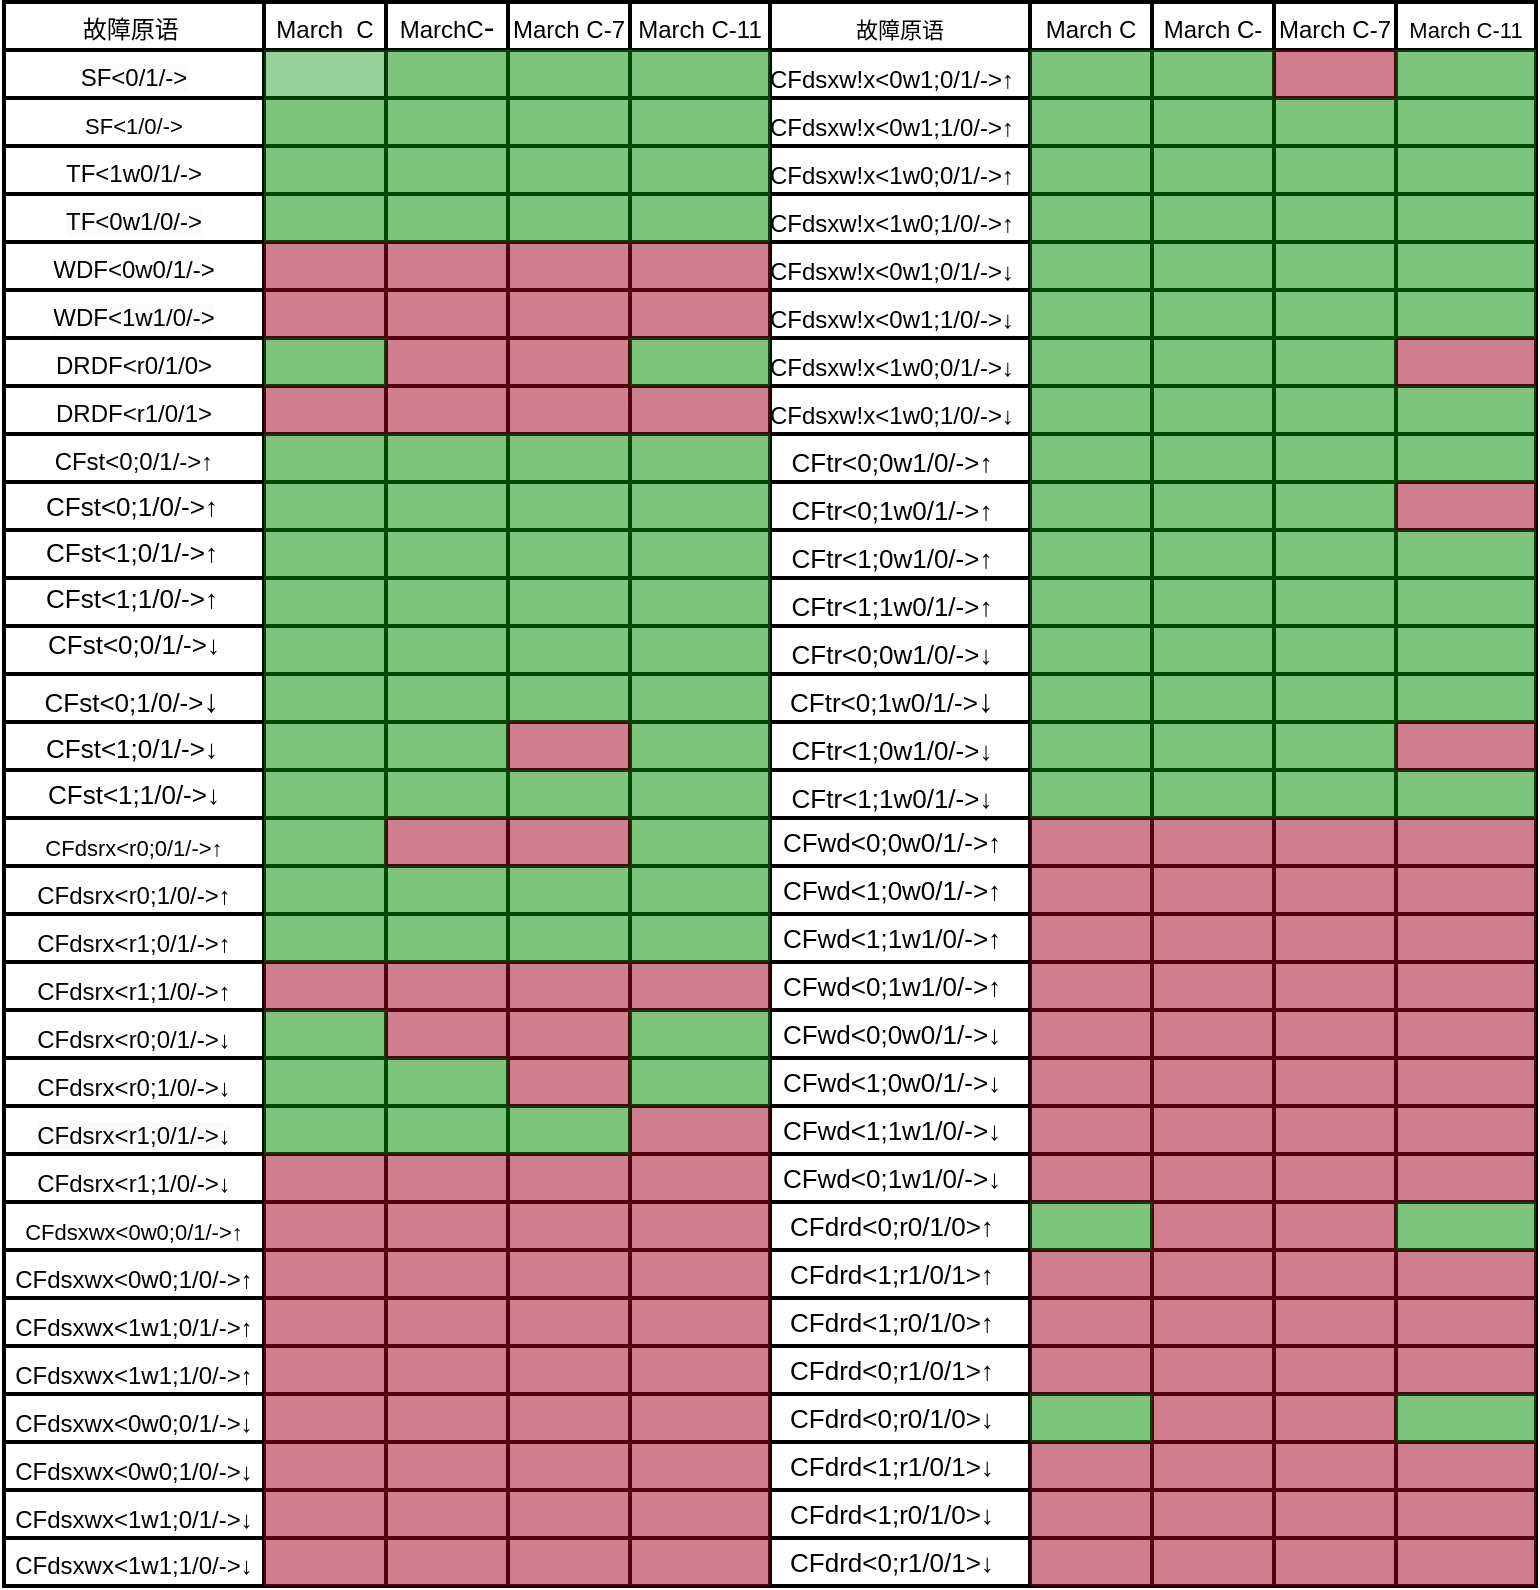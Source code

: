 <mxfile version="20.8.23" type="github">
  <diagram name="第 1 页" id="EnEn_gzBN3nwooASxOm4">
    <mxGraphModel dx="607" dy="796" grid="1" gridSize="10" guides="1" tooltips="1" connect="1" arrows="1" fold="1" page="1" pageScale="1" pageWidth="827" pageHeight="1169" math="0" shadow="0">
      <root>
        <mxCell id="0" />
        <mxCell id="1" parent="0" />
        <mxCell id="y9BiAnIGIjmYSg_J5t0n-1" value="" style="shape=table;startSize=0;container=1;collapsible=0;childLayout=tableLayout;fontSize=16;strokeWidth=2;" vertex="1" parent="1">
          <mxGeometry x="941" y="41" width="766" height="792" as="geometry" />
        </mxCell>
        <mxCell id="y9BiAnIGIjmYSg_J5t0n-2" value="" style="shape=tableRow;horizontal=0;startSize=0;swimlaneHead=0;swimlaneBody=0;strokeColor=inherit;top=0;left=0;bottom=0;right=0;collapsible=0;dropTarget=0;fillColor=none;points=[[0,0.5],[1,0.5]];portConstraint=eastwest;fontSize=16;strokeWidth=2;" vertex="1" parent="y9BiAnIGIjmYSg_J5t0n-1">
          <mxGeometry width="766" height="24" as="geometry" />
        </mxCell>
        <mxCell id="y9BiAnIGIjmYSg_J5t0n-3" value="&lt;font style=&quot;font-size: 12px;&quot;&gt;故障原语&amp;nbsp;&lt;/font&gt;" style="shape=partialRectangle;html=1;whiteSpace=wrap;connectable=0;strokeColor=inherit;overflow=hidden;fillColor=none;top=0;left=0;bottom=0;right=0;pointerEvents=1;fontSize=16;strokeWidth=2;" vertex="1" parent="y9BiAnIGIjmYSg_J5t0n-2">
          <mxGeometry width="130" height="24" as="geometry">
            <mxRectangle width="130" height="24" as="alternateBounds" />
          </mxGeometry>
        </mxCell>
        <mxCell id="y9BiAnIGIjmYSg_J5t0n-4" value="&lt;font style=&quot;font-size: 12px;&quot;&gt;March&amp;nbsp; C&lt;/font&gt;" style="shape=partialRectangle;html=1;whiteSpace=wrap;connectable=0;strokeColor=inherit;overflow=hidden;fillColor=none;top=0;left=0;bottom=0;right=0;pointerEvents=1;fontSize=16;strokeWidth=2;" vertex="1" parent="y9BiAnIGIjmYSg_J5t0n-2">
          <mxGeometry x="130" width="61" height="24" as="geometry">
            <mxRectangle width="61" height="24" as="alternateBounds" />
          </mxGeometry>
        </mxCell>
        <mxCell id="y9BiAnIGIjmYSg_J5t0n-5" value="&lt;font style=&quot;font-size: 12px;&quot;&gt;MarchC&lt;/font&gt;-" style="shape=partialRectangle;html=1;whiteSpace=wrap;connectable=0;strokeColor=inherit;overflow=hidden;fillColor=none;top=0;left=0;bottom=0;right=0;pointerEvents=1;fontSize=16;strokeWidth=2;" vertex="1" parent="y9BiAnIGIjmYSg_J5t0n-2">
          <mxGeometry x="191" width="61" height="24" as="geometry">
            <mxRectangle width="61" height="24" as="alternateBounds" />
          </mxGeometry>
        </mxCell>
        <mxCell id="y9BiAnIGIjmYSg_J5t0n-6" value="&lt;font style=&quot;font-size: 12px;&quot;&gt;March C-7&lt;/font&gt;" style="shape=partialRectangle;html=1;whiteSpace=wrap;connectable=0;strokeColor=inherit;overflow=hidden;fillColor=none;top=0;left=0;bottom=0;right=0;pointerEvents=1;fontSize=16;strokeWidth=2;" vertex="1" parent="y9BiAnIGIjmYSg_J5t0n-2">
          <mxGeometry x="252" width="61" height="24" as="geometry">
            <mxRectangle width="61" height="24" as="alternateBounds" />
          </mxGeometry>
        </mxCell>
        <mxCell id="y9BiAnIGIjmYSg_J5t0n-7" value="&lt;font style=&quot;font-size: 12px;&quot;&gt;March C-11&lt;/font&gt;" style="shape=partialRectangle;html=1;whiteSpace=wrap;connectable=0;strokeColor=inherit;overflow=hidden;fillColor=none;top=0;left=0;bottom=0;right=0;pointerEvents=1;fontSize=16;strokeWidth=2;" vertex="1" parent="y9BiAnIGIjmYSg_J5t0n-2">
          <mxGeometry x="313" width="70" height="24" as="geometry">
            <mxRectangle width="70" height="24" as="alternateBounds" />
          </mxGeometry>
        </mxCell>
        <mxCell id="y9BiAnIGIjmYSg_J5t0n-8" value="&lt;font style=&quot;font-size: 11px;&quot;&gt;故障原语&lt;/font&gt;" style="shape=partialRectangle;html=1;whiteSpace=wrap;connectable=0;strokeColor=inherit;overflow=hidden;fillColor=none;top=0;left=0;bottom=0;right=0;pointerEvents=1;fontSize=16;strokeWidth=2;" vertex="1" parent="y9BiAnIGIjmYSg_J5t0n-2">
          <mxGeometry x="383" width="130" height="24" as="geometry">
            <mxRectangle width="130" height="24" as="alternateBounds" />
          </mxGeometry>
        </mxCell>
        <mxCell id="y9BiAnIGIjmYSg_J5t0n-9" value="&lt;font style=&quot;font-size: 12px;&quot;&gt;March C&lt;/font&gt;" style="shape=partialRectangle;html=1;whiteSpace=wrap;connectable=0;strokeColor=inherit;overflow=hidden;fillColor=none;top=0;left=0;bottom=0;right=0;pointerEvents=1;fontSize=16;strokeWidth=2;" vertex="1" parent="y9BiAnIGIjmYSg_J5t0n-2">
          <mxGeometry x="513" width="61" height="24" as="geometry">
            <mxRectangle width="61" height="24" as="alternateBounds" />
          </mxGeometry>
        </mxCell>
        <mxCell id="y9BiAnIGIjmYSg_J5t0n-10" value="&lt;font style=&quot;font-size: 12px;&quot;&gt;March C-&lt;/font&gt;" style="shape=partialRectangle;html=1;whiteSpace=wrap;connectable=0;strokeColor=inherit;overflow=hidden;fillColor=none;top=0;left=0;bottom=0;right=0;pointerEvents=1;fontSize=16;strokeWidth=2;" vertex="1" parent="y9BiAnIGIjmYSg_J5t0n-2">
          <mxGeometry x="574" width="61" height="24" as="geometry">
            <mxRectangle width="61" height="24" as="alternateBounds" />
          </mxGeometry>
        </mxCell>
        <mxCell id="y9BiAnIGIjmYSg_J5t0n-11" value="&lt;font style=&quot;font-size: 12px;&quot;&gt;March C-7&lt;/font&gt;" style="shape=partialRectangle;html=1;whiteSpace=wrap;connectable=0;strokeColor=inherit;overflow=hidden;fillColor=none;top=0;left=0;bottom=0;right=0;pointerEvents=1;fontSize=16;strokeWidth=2;" vertex="1" parent="y9BiAnIGIjmYSg_J5t0n-2">
          <mxGeometry x="635" width="61" height="24" as="geometry">
            <mxRectangle width="61" height="24" as="alternateBounds" />
          </mxGeometry>
        </mxCell>
        <mxCell id="y9BiAnIGIjmYSg_J5t0n-12" value="&lt;font style=&quot;font-size: 11px;&quot;&gt;March C-11&lt;/font&gt;" style="shape=partialRectangle;html=1;whiteSpace=wrap;connectable=0;strokeColor=inherit;overflow=hidden;fillColor=none;top=0;left=0;bottom=0;right=0;pointerEvents=1;fontSize=16;strokeWidth=2;" vertex="1" parent="y9BiAnIGIjmYSg_J5t0n-2">
          <mxGeometry x="696" width="70" height="24" as="geometry">
            <mxRectangle width="70" height="24" as="alternateBounds" />
          </mxGeometry>
        </mxCell>
        <mxCell id="y9BiAnIGIjmYSg_J5t0n-13" value="" style="shape=tableRow;horizontal=0;startSize=0;swimlaneHead=0;swimlaneBody=0;strokeColor=inherit;top=0;left=0;bottom=0;right=0;collapsible=0;dropTarget=0;fillColor=none;points=[[0,0.5],[1,0.5]];portConstraint=eastwest;fontSize=16;strokeWidth=2;" vertex="1" parent="y9BiAnIGIjmYSg_J5t0n-1">
          <mxGeometry y="24" width="766" height="24" as="geometry" />
        </mxCell>
        <mxCell id="y9BiAnIGIjmYSg_J5t0n-14" value="&lt;font style=&quot;font-size: 12px;&quot;&gt;&lt;span style=&quot;color: rgb(0, 0, 0); font-family: Helvetica; font-style: normal; font-variant-ligatures: normal; font-variant-caps: normal; font-weight: 400; letter-spacing: normal; orphans: 2; text-align: center; text-indent: 0px; text-transform: none; widows: 2; word-spacing: 0px; -webkit-text-stroke-width: 0px; background-color: rgb(251, 251, 251); text-decoration-thickness: initial; text-decoration-style: initial; text-decoration-color: initial; float: none; display: inline !important;&quot;&gt;SF&amp;lt;0/1/-&amp;gt;&lt;/span&gt;&lt;br&gt;&lt;/font&gt;" style="shape=partialRectangle;html=1;whiteSpace=wrap;connectable=0;strokeColor=inherit;overflow=hidden;fillColor=none;top=0;left=0;bottom=0;right=0;pointerEvents=1;fontSize=16;strokeWidth=2;" vertex="1" parent="y9BiAnIGIjmYSg_J5t0n-13">
          <mxGeometry width="130" height="24" as="geometry">
            <mxRectangle width="130" height="24" as="alternateBounds" />
          </mxGeometry>
        </mxCell>
        <mxCell id="y9BiAnIGIjmYSg_J5t0n-15" value="" style="shape=partialRectangle;html=1;whiteSpace=wrap;connectable=0;strokeColor=#090b09;overflow=hidden;fillColor=#008a00;top=0;left=0;bottom=0;right=0;pointerEvents=1;fontSize=16;strokeWidth=2;fontColor=#ffffff;fillStyle=solid;opacity=40;" vertex="1" parent="y9BiAnIGIjmYSg_J5t0n-13">
          <mxGeometry x="130" width="61" height="24" as="geometry">
            <mxRectangle width="61" height="24" as="alternateBounds" />
          </mxGeometry>
        </mxCell>
        <mxCell id="y9BiAnIGIjmYSg_J5t0n-16" value="" style="shape=partialRectangle;html=1;whiteSpace=wrap;connectable=0;strokeColor=#005700;overflow=hidden;fillColor=#008a00;top=0;left=0;bottom=0;right=0;pointerEvents=1;fontSize=16;strokeWidth=2;fontColor=#ffffff;opacity=50;" vertex="1" parent="y9BiAnIGIjmYSg_J5t0n-13">
          <mxGeometry x="191" width="61" height="24" as="geometry">
            <mxRectangle width="61" height="24" as="alternateBounds" />
          </mxGeometry>
        </mxCell>
        <mxCell id="y9BiAnIGIjmYSg_J5t0n-17" style="shape=partialRectangle;html=1;whiteSpace=wrap;connectable=0;strokeColor=#005700;overflow=hidden;fillColor=#008a00;top=0;left=0;bottom=0;right=0;pointerEvents=1;fontSize=16;strokeWidth=2;fontColor=#ffffff;opacity=50;" vertex="1" parent="y9BiAnIGIjmYSg_J5t0n-13">
          <mxGeometry x="252" width="61" height="24" as="geometry">
            <mxRectangle width="61" height="24" as="alternateBounds" />
          </mxGeometry>
        </mxCell>
        <mxCell id="y9BiAnIGIjmYSg_J5t0n-18" style="shape=partialRectangle;html=1;whiteSpace=wrap;connectable=0;strokeColor=#005700;overflow=hidden;fillColor=#008a00;top=0;left=0;bottom=0;right=0;pointerEvents=1;fontSize=16;strokeWidth=2;fontColor=#ffffff;opacity=50;" vertex="1" parent="y9BiAnIGIjmYSg_J5t0n-13">
          <mxGeometry x="313" width="70" height="24" as="geometry">
            <mxRectangle width="70" height="24" as="alternateBounds" />
          </mxGeometry>
        </mxCell>
        <mxCell id="y9BiAnIGIjmYSg_J5t0n-19" style="shape=partialRectangle;html=1;whiteSpace=wrap;connectable=0;strokeColor=inherit;overflow=hidden;fillColor=none;top=0;left=0;bottom=0;right=0;pointerEvents=1;fontSize=16;strokeWidth=2;" vertex="1" parent="y9BiAnIGIjmYSg_J5t0n-13">
          <mxGeometry x="383" width="130" height="24" as="geometry">
            <mxRectangle width="130" height="24" as="alternateBounds" />
          </mxGeometry>
        </mxCell>
        <mxCell id="y9BiAnIGIjmYSg_J5t0n-20" style="shape=partialRectangle;html=1;whiteSpace=wrap;connectable=0;strokeColor=#005700;overflow=hidden;fillColor=#008a00;top=0;left=0;bottom=0;right=0;pointerEvents=1;fontSize=16;strokeWidth=2;fontColor=#ffffff;opacity=50;" vertex="1" parent="y9BiAnIGIjmYSg_J5t0n-13">
          <mxGeometry x="513" width="61" height="24" as="geometry">
            <mxRectangle width="61" height="24" as="alternateBounds" />
          </mxGeometry>
        </mxCell>
        <mxCell id="y9BiAnIGIjmYSg_J5t0n-21" style="shape=partialRectangle;html=1;whiteSpace=wrap;connectable=0;strokeColor=#005700;overflow=hidden;fillColor=#008a00;top=0;left=0;bottom=0;right=0;pointerEvents=1;fontSize=16;strokeWidth=2;fontColor=#ffffff;opacity=50;" vertex="1" parent="y9BiAnIGIjmYSg_J5t0n-13">
          <mxGeometry x="574" width="61" height="24" as="geometry">
            <mxRectangle width="61" height="24" as="alternateBounds" />
          </mxGeometry>
        </mxCell>
        <mxCell id="y9BiAnIGIjmYSg_J5t0n-22" style="shape=partialRectangle;html=1;whiteSpace=wrap;connectable=0;strokeColor=#6F0000;overflow=hidden;fillColor=#a20025;top=0;left=0;bottom=0;right=0;pointerEvents=1;fontSize=16;strokeWidth=2;fontColor=#ffffff;opacity=50;" vertex="1" parent="y9BiAnIGIjmYSg_J5t0n-13">
          <mxGeometry x="635" width="61" height="24" as="geometry">
            <mxRectangle width="61" height="24" as="alternateBounds" />
          </mxGeometry>
        </mxCell>
        <mxCell id="y9BiAnIGIjmYSg_J5t0n-23" style="shape=partialRectangle;html=1;whiteSpace=wrap;connectable=0;strokeColor=#005700;overflow=hidden;fillColor=#008a00;top=0;left=0;bottom=0;right=0;pointerEvents=1;fontSize=16;strokeWidth=2;fontColor=#ffffff;opacity=50;" vertex="1" parent="y9BiAnIGIjmYSg_J5t0n-13">
          <mxGeometry x="696" width="70" height="24" as="geometry">
            <mxRectangle width="70" height="24" as="alternateBounds" />
          </mxGeometry>
        </mxCell>
        <mxCell id="y9BiAnIGIjmYSg_J5t0n-24" value="" style="shape=tableRow;horizontal=0;startSize=0;swimlaneHead=0;swimlaneBody=0;strokeColor=inherit;top=0;left=0;bottom=0;right=0;collapsible=0;dropTarget=0;fillColor=none;points=[[0,0.5],[1,0.5]];portConstraint=eastwest;fontSize=16;strokeWidth=2;" vertex="1" parent="y9BiAnIGIjmYSg_J5t0n-1">
          <mxGeometry y="48" width="766" height="24" as="geometry" />
        </mxCell>
        <mxCell id="y9BiAnIGIjmYSg_J5t0n-25" value="&lt;font style=&quot;font-size: 11px;&quot;&gt;SF&amp;lt;1/0/-&amp;gt;&lt;/font&gt;" style="shape=partialRectangle;html=1;whiteSpace=wrap;connectable=0;strokeColor=inherit;overflow=hidden;fillColor=none;top=0;left=0;bottom=0;right=0;pointerEvents=1;fontSize=16;strokeWidth=2;" vertex="1" parent="y9BiAnIGIjmYSg_J5t0n-24">
          <mxGeometry width="130" height="24" as="geometry">
            <mxRectangle width="130" height="24" as="alternateBounds" />
          </mxGeometry>
        </mxCell>
        <mxCell id="y9BiAnIGIjmYSg_J5t0n-26" value="" style="shape=partialRectangle;html=1;whiteSpace=wrap;connectable=0;strokeColor=#005700;overflow=hidden;fillColor=#008a00;top=0;left=0;bottom=0;right=0;pointerEvents=1;fontSize=16;strokeWidth=2;fontColor=#ffffff;opacity=50;" vertex="1" parent="y9BiAnIGIjmYSg_J5t0n-24">
          <mxGeometry x="130" width="61" height="24" as="geometry">
            <mxRectangle width="61" height="24" as="alternateBounds" />
          </mxGeometry>
        </mxCell>
        <mxCell id="y9BiAnIGIjmYSg_J5t0n-27" value="" style="shape=partialRectangle;html=1;whiteSpace=wrap;connectable=0;strokeColor=#005700;overflow=hidden;fillColor=#008a00;top=0;left=0;bottom=0;right=0;pointerEvents=1;fontSize=16;strokeWidth=2;fontColor=#ffffff;opacity=50;" vertex="1" parent="y9BiAnIGIjmYSg_J5t0n-24">
          <mxGeometry x="191" width="61" height="24" as="geometry">
            <mxRectangle width="61" height="24" as="alternateBounds" />
          </mxGeometry>
        </mxCell>
        <mxCell id="y9BiAnIGIjmYSg_J5t0n-28" style="shape=partialRectangle;html=1;whiteSpace=wrap;connectable=0;strokeColor=#005700;overflow=hidden;fillColor=#008a00;top=0;left=0;bottom=0;right=0;pointerEvents=1;fontSize=16;strokeWidth=2;fontColor=#ffffff;opacity=50;" vertex="1" parent="y9BiAnIGIjmYSg_J5t0n-24">
          <mxGeometry x="252" width="61" height="24" as="geometry">
            <mxRectangle width="61" height="24" as="alternateBounds" />
          </mxGeometry>
        </mxCell>
        <mxCell id="y9BiAnIGIjmYSg_J5t0n-29" style="shape=partialRectangle;html=1;whiteSpace=wrap;connectable=0;strokeColor=#005700;overflow=hidden;fillColor=#008a00;top=0;left=0;bottom=0;right=0;pointerEvents=1;fontSize=16;strokeWidth=2;fontColor=#ffffff;opacity=50;" vertex="1" parent="y9BiAnIGIjmYSg_J5t0n-24">
          <mxGeometry x="313" width="70" height="24" as="geometry">
            <mxRectangle width="70" height="24" as="alternateBounds" />
          </mxGeometry>
        </mxCell>
        <mxCell id="y9BiAnIGIjmYSg_J5t0n-30" style="shape=partialRectangle;html=1;whiteSpace=wrap;connectable=0;strokeColor=inherit;overflow=hidden;fillColor=none;top=0;left=0;bottom=0;right=0;pointerEvents=1;fontSize=16;strokeWidth=2;" vertex="1" parent="y9BiAnIGIjmYSg_J5t0n-24">
          <mxGeometry x="383" width="130" height="24" as="geometry">
            <mxRectangle width="130" height="24" as="alternateBounds" />
          </mxGeometry>
        </mxCell>
        <mxCell id="y9BiAnIGIjmYSg_J5t0n-31" style="shape=partialRectangle;html=1;whiteSpace=wrap;connectable=0;strokeColor=#005700;overflow=hidden;fillColor=#008a00;top=0;left=0;bottom=0;right=0;pointerEvents=1;fontSize=16;strokeWidth=2;fontColor=#ffffff;opacity=50;" vertex="1" parent="y9BiAnIGIjmYSg_J5t0n-24">
          <mxGeometry x="513" width="61" height="24" as="geometry">
            <mxRectangle width="61" height="24" as="alternateBounds" />
          </mxGeometry>
        </mxCell>
        <mxCell id="y9BiAnIGIjmYSg_J5t0n-32" style="shape=partialRectangle;html=1;whiteSpace=wrap;connectable=0;strokeColor=#005700;overflow=hidden;fillColor=#008a00;top=0;left=0;bottom=0;right=0;pointerEvents=1;fontSize=16;strokeWidth=2;fontColor=#ffffff;opacity=50;" vertex="1" parent="y9BiAnIGIjmYSg_J5t0n-24">
          <mxGeometry x="574" width="61" height="24" as="geometry">
            <mxRectangle width="61" height="24" as="alternateBounds" />
          </mxGeometry>
        </mxCell>
        <mxCell id="y9BiAnIGIjmYSg_J5t0n-33" style="shape=partialRectangle;html=1;whiteSpace=wrap;connectable=0;strokeColor=#005700;overflow=hidden;fillColor=#008a00;top=0;left=0;bottom=0;right=0;pointerEvents=1;fontSize=16;strokeWidth=2;fontColor=#ffffff;opacity=50;" vertex="1" parent="y9BiAnIGIjmYSg_J5t0n-24">
          <mxGeometry x="635" width="61" height="24" as="geometry">
            <mxRectangle width="61" height="24" as="alternateBounds" />
          </mxGeometry>
        </mxCell>
        <mxCell id="y9BiAnIGIjmYSg_J5t0n-34" style="shape=partialRectangle;html=1;whiteSpace=wrap;connectable=0;strokeColor=#005700;overflow=hidden;fillColor=#008a00;top=0;left=0;bottom=0;right=0;pointerEvents=1;fontSize=16;strokeWidth=2;fontColor=#ffffff;opacity=50;" vertex="1" parent="y9BiAnIGIjmYSg_J5t0n-24">
          <mxGeometry x="696" width="70" height="24" as="geometry">
            <mxRectangle width="70" height="24" as="alternateBounds" />
          </mxGeometry>
        </mxCell>
        <mxCell id="y9BiAnIGIjmYSg_J5t0n-35" style="shape=tableRow;horizontal=0;startSize=0;swimlaneHead=0;swimlaneBody=0;strokeColor=inherit;top=0;left=0;bottom=0;right=0;collapsible=0;dropTarget=0;fillColor=none;points=[[0,0.5],[1,0.5]];portConstraint=eastwest;fontSize=16;strokeWidth=2;" vertex="1" parent="y9BiAnIGIjmYSg_J5t0n-1">
          <mxGeometry y="72" width="766" height="24" as="geometry" />
        </mxCell>
        <mxCell id="y9BiAnIGIjmYSg_J5t0n-36" value="&lt;font style=&quot;font-size: 12px;&quot;&gt;TF&amp;lt;1w0/1/-&amp;gt;&lt;/font&gt;" style="shape=partialRectangle;html=1;whiteSpace=wrap;connectable=0;strokeColor=inherit;overflow=hidden;fillColor=none;top=0;left=0;bottom=0;right=0;pointerEvents=1;fontSize=16;strokeWidth=2;" vertex="1" parent="y9BiAnIGIjmYSg_J5t0n-35">
          <mxGeometry width="130" height="24" as="geometry">
            <mxRectangle width="130" height="24" as="alternateBounds" />
          </mxGeometry>
        </mxCell>
        <mxCell id="y9BiAnIGIjmYSg_J5t0n-37" style="shape=partialRectangle;html=1;whiteSpace=wrap;connectable=0;strokeColor=#005700;overflow=hidden;fillColor=#008a00;top=0;left=0;bottom=0;right=0;pointerEvents=1;fontSize=16;strokeWidth=2;fontColor=#ffffff;opacity=50;" vertex="1" parent="y9BiAnIGIjmYSg_J5t0n-35">
          <mxGeometry x="130" width="61" height="24" as="geometry">
            <mxRectangle width="61" height="24" as="alternateBounds" />
          </mxGeometry>
        </mxCell>
        <mxCell id="y9BiAnIGIjmYSg_J5t0n-38" style="shape=partialRectangle;html=1;whiteSpace=wrap;connectable=0;strokeColor=#005700;overflow=hidden;fillColor=#008a00;top=0;left=0;bottom=0;right=0;pointerEvents=1;fontSize=16;strokeWidth=2;fontColor=#ffffff;opacity=50;" vertex="1" parent="y9BiAnIGIjmYSg_J5t0n-35">
          <mxGeometry x="191" width="61" height="24" as="geometry">
            <mxRectangle width="61" height="24" as="alternateBounds" />
          </mxGeometry>
        </mxCell>
        <mxCell id="y9BiAnIGIjmYSg_J5t0n-39" style="shape=partialRectangle;html=1;whiteSpace=wrap;connectable=0;strokeColor=#005700;overflow=hidden;fillColor=#008a00;top=0;left=0;bottom=0;right=0;pointerEvents=1;fontSize=16;strokeWidth=2;fontColor=#ffffff;opacity=50;" vertex="1" parent="y9BiAnIGIjmYSg_J5t0n-35">
          <mxGeometry x="252" width="61" height="24" as="geometry">
            <mxRectangle width="61" height="24" as="alternateBounds" />
          </mxGeometry>
        </mxCell>
        <mxCell id="y9BiAnIGIjmYSg_J5t0n-40" style="shape=partialRectangle;html=1;whiteSpace=wrap;connectable=0;strokeColor=#005700;overflow=hidden;fillColor=#008a00;top=0;left=0;bottom=0;right=0;pointerEvents=1;fontSize=16;strokeWidth=2;fontColor=#ffffff;opacity=50;" vertex="1" parent="y9BiAnIGIjmYSg_J5t0n-35">
          <mxGeometry x="313" width="70" height="24" as="geometry">
            <mxRectangle width="70" height="24" as="alternateBounds" />
          </mxGeometry>
        </mxCell>
        <mxCell id="y9BiAnIGIjmYSg_J5t0n-41" style="shape=partialRectangle;html=1;whiteSpace=wrap;connectable=0;strokeColor=inherit;overflow=hidden;fillColor=none;top=0;left=0;bottom=0;right=0;pointerEvents=1;fontSize=16;strokeWidth=2;" vertex="1" parent="y9BiAnIGIjmYSg_J5t0n-35">
          <mxGeometry x="383" width="130" height="24" as="geometry">
            <mxRectangle width="130" height="24" as="alternateBounds" />
          </mxGeometry>
        </mxCell>
        <mxCell id="y9BiAnIGIjmYSg_J5t0n-42" style="shape=partialRectangle;html=1;whiteSpace=wrap;connectable=0;strokeColor=#005700;overflow=hidden;fillColor=#008a00;top=0;left=0;bottom=0;right=0;pointerEvents=1;fontSize=16;strokeWidth=2;fontColor=#ffffff;opacity=50;" vertex="1" parent="y9BiAnIGIjmYSg_J5t0n-35">
          <mxGeometry x="513" width="61" height="24" as="geometry">
            <mxRectangle width="61" height="24" as="alternateBounds" />
          </mxGeometry>
        </mxCell>
        <mxCell id="y9BiAnIGIjmYSg_J5t0n-43" style="shape=partialRectangle;html=1;whiteSpace=wrap;connectable=0;strokeColor=#005700;overflow=hidden;fillColor=#008a00;top=0;left=0;bottom=0;right=0;pointerEvents=1;fontSize=16;strokeWidth=2;fontColor=#ffffff;opacity=50;" vertex="1" parent="y9BiAnIGIjmYSg_J5t0n-35">
          <mxGeometry x="574" width="61" height="24" as="geometry">
            <mxRectangle width="61" height="24" as="alternateBounds" />
          </mxGeometry>
        </mxCell>
        <mxCell id="y9BiAnIGIjmYSg_J5t0n-44" style="shape=partialRectangle;html=1;whiteSpace=wrap;connectable=0;strokeColor=#005700;overflow=hidden;fillColor=#008a00;top=0;left=0;bottom=0;right=0;pointerEvents=1;fontSize=16;strokeWidth=2;fontColor=#ffffff;opacity=50;" vertex="1" parent="y9BiAnIGIjmYSg_J5t0n-35">
          <mxGeometry x="635" width="61" height="24" as="geometry">
            <mxRectangle width="61" height="24" as="alternateBounds" />
          </mxGeometry>
        </mxCell>
        <mxCell id="y9BiAnIGIjmYSg_J5t0n-45" style="shape=partialRectangle;html=1;whiteSpace=wrap;connectable=0;strokeColor=#005700;overflow=hidden;fillColor=#008a00;top=0;left=0;bottom=0;right=0;pointerEvents=1;fontSize=16;strokeWidth=2;fontColor=#ffffff;opacity=50;" vertex="1" parent="y9BiAnIGIjmYSg_J5t0n-35">
          <mxGeometry x="696" width="70" height="24" as="geometry">
            <mxRectangle width="70" height="24" as="alternateBounds" />
          </mxGeometry>
        </mxCell>
        <mxCell id="y9BiAnIGIjmYSg_J5t0n-46" style="shape=tableRow;horizontal=0;startSize=0;swimlaneHead=0;swimlaneBody=0;strokeColor=inherit;top=0;left=0;bottom=0;right=0;collapsible=0;dropTarget=0;fillColor=none;points=[[0,0.5],[1,0.5]];portConstraint=eastwest;fontSize=16;strokeWidth=2;" vertex="1" parent="y9BiAnIGIjmYSg_J5t0n-1">
          <mxGeometry y="96" width="766" height="24" as="geometry" />
        </mxCell>
        <mxCell id="y9BiAnIGIjmYSg_J5t0n-47" value="&lt;font style=&quot;font-size: 12px;&quot;&gt;&lt;span style=&quot;color: rgb(0, 0, 0); font-family: Helvetica; font-style: normal; font-variant-ligatures: normal; font-variant-caps: normal; font-weight: 400; letter-spacing: normal; orphans: 2; text-align: center; text-indent: 0px; text-transform: none; widows: 2; word-spacing: 0px; -webkit-text-stroke-width: 0px; background-color: rgb(251, 251, 251); text-decoration-thickness: initial; text-decoration-style: initial; text-decoration-color: initial; float: none; display: inline !important;&quot;&gt;TF&amp;lt;0w1/0/-&amp;gt;&lt;/span&gt;&lt;br&gt;&lt;/font&gt;" style="shape=partialRectangle;html=1;whiteSpace=wrap;connectable=0;strokeColor=inherit;overflow=hidden;fillColor=none;top=0;left=0;bottom=0;right=0;pointerEvents=1;fontSize=16;strokeWidth=2;" vertex="1" parent="y9BiAnIGIjmYSg_J5t0n-46">
          <mxGeometry width="130" height="24" as="geometry">
            <mxRectangle width="130" height="24" as="alternateBounds" />
          </mxGeometry>
        </mxCell>
        <mxCell id="y9BiAnIGIjmYSg_J5t0n-48" style="shape=partialRectangle;html=1;whiteSpace=wrap;connectable=0;strokeColor=#005700;overflow=hidden;fillColor=#008a00;top=0;left=0;bottom=0;right=0;pointerEvents=1;fontSize=16;strokeWidth=2;fontColor=#ffffff;opacity=50;" vertex="1" parent="y9BiAnIGIjmYSg_J5t0n-46">
          <mxGeometry x="130" width="61" height="24" as="geometry">
            <mxRectangle width="61" height="24" as="alternateBounds" />
          </mxGeometry>
        </mxCell>
        <mxCell id="y9BiAnIGIjmYSg_J5t0n-49" style="shape=partialRectangle;html=1;whiteSpace=wrap;connectable=0;strokeColor=#005700;overflow=hidden;fillColor=#008a00;top=0;left=0;bottom=0;right=0;pointerEvents=1;fontSize=16;strokeWidth=2;fontColor=#ffffff;opacity=50;" vertex="1" parent="y9BiAnIGIjmYSg_J5t0n-46">
          <mxGeometry x="191" width="61" height="24" as="geometry">
            <mxRectangle width="61" height="24" as="alternateBounds" />
          </mxGeometry>
        </mxCell>
        <mxCell id="y9BiAnIGIjmYSg_J5t0n-50" style="shape=partialRectangle;html=1;whiteSpace=wrap;connectable=0;strokeColor=#005700;overflow=hidden;fillColor=#008a00;top=0;left=0;bottom=0;right=0;pointerEvents=1;fontSize=16;strokeWidth=2;fontColor=#ffffff;opacity=50;" vertex="1" parent="y9BiAnIGIjmYSg_J5t0n-46">
          <mxGeometry x="252" width="61" height="24" as="geometry">
            <mxRectangle width="61" height="24" as="alternateBounds" />
          </mxGeometry>
        </mxCell>
        <mxCell id="y9BiAnIGIjmYSg_J5t0n-51" style="shape=partialRectangle;html=1;whiteSpace=wrap;connectable=0;strokeColor=#005700;overflow=hidden;fillColor=#008a00;top=0;left=0;bottom=0;right=0;pointerEvents=1;fontSize=16;strokeWidth=2;fontColor=#ffffff;opacity=50;" vertex="1" parent="y9BiAnIGIjmYSg_J5t0n-46">
          <mxGeometry x="313" width="70" height="24" as="geometry">
            <mxRectangle width="70" height="24" as="alternateBounds" />
          </mxGeometry>
        </mxCell>
        <mxCell id="y9BiAnIGIjmYSg_J5t0n-52" style="shape=partialRectangle;html=1;whiteSpace=wrap;connectable=0;strokeColor=inherit;overflow=hidden;fillColor=none;top=0;left=0;bottom=0;right=0;pointerEvents=1;fontSize=16;strokeWidth=2;" vertex="1" parent="y9BiAnIGIjmYSg_J5t0n-46">
          <mxGeometry x="383" width="130" height="24" as="geometry">
            <mxRectangle width="130" height="24" as="alternateBounds" />
          </mxGeometry>
        </mxCell>
        <mxCell id="y9BiAnIGIjmYSg_J5t0n-53" style="shape=partialRectangle;html=1;whiteSpace=wrap;connectable=0;strokeColor=#005700;overflow=hidden;fillColor=#008a00;top=0;left=0;bottom=0;right=0;pointerEvents=1;fontSize=16;strokeWidth=2;fontColor=#ffffff;opacity=50;" vertex="1" parent="y9BiAnIGIjmYSg_J5t0n-46">
          <mxGeometry x="513" width="61" height="24" as="geometry">
            <mxRectangle width="61" height="24" as="alternateBounds" />
          </mxGeometry>
        </mxCell>
        <mxCell id="y9BiAnIGIjmYSg_J5t0n-54" style="shape=partialRectangle;html=1;whiteSpace=wrap;connectable=0;strokeColor=#005700;overflow=hidden;fillColor=#008a00;top=0;left=0;bottom=0;right=0;pointerEvents=1;fontSize=16;strokeWidth=2;fontColor=#ffffff;opacity=50;" vertex="1" parent="y9BiAnIGIjmYSg_J5t0n-46">
          <mxGeometry x="574" width="61" height="24" as="geometry">
            <mxRectangle width="61" height="24" as="alternateBounds" />
          </mxGeometry>
        </mxCell>
        <mxCell id="y9BiAnIGIjmYSg_J5t0n-55" style="shape=partialRectangle;html=1;whiteSpace=wrap;connectable=0;strokeColor=#005700;overflow=hidden;fillColor=#008a00;top=0;left=0;bottom=0;right=0;pointerEvents=1;fontSize=16;strokeWidth=2;fontColor=#ffffff;opacity=50;" vertex="1" parent="y9BiAnIGIjmYSg_J5t0n-46">
          <mxGeometry x="635" width="61" height="24" as="geometry">
            <mxRectangle width="61" height="24" as="alternateBounds" />
          </mxGeometry>
        </mxCell>
        <mxCell id="y9BiAnIGIjmYSg_J5t0n-56" style="shape=partialRectangle;html=1;whiteSpace=wrap;connectable=0;strokeColor=#005700;overflow=hidden;fillColor=#008a00;top=0;left=0;bottom=0;right=0;pointerEvents=1;fontSize=16;strokeWidth=2;fontColor=#ffffff;opacity=50;" vertex="1" parent="y9BiAnIGIjmYSg_J5t0n-46">
          <mxGeometry x="696" width="70" height="24" as="geometry">
            <mxRectangle width="70" height="24" as="alternateBounds" />
          </mxGeometry>
        </mxCell>
        <mxCell id="y9BiAnIGIjmYSg_J5t0n-57" style="shape=tableRow;horizontal=0;startSize=0;swimlaneHead=0;swimlaneBody=0;strokeColor=inherit;top=0;left=0;bottom=0;right=0;collapsible=0;dropTarget=0;fillColor=none;points=[[0,0.5],[1,0.5]];portConstraint=eastwest;fontSize=16;strokeWidth=2;" vertex="1" parent="y9BiAnIGIjmYSg_J5t0n-1">
          <mxGeometry y="120" width="766" height="24" as="geometry" />
        </mxCell>
        <mxCell id="y9BiAnIGIjmYSg_J5t0n-58" value="&lt;font style=&quot;font-size: 12px;&quot;&gt;WDF&amp;lt;0w0/1/-&amp;gt;&lt;/font&gt;" style="shape=partialRectangle;html=1;whiteSpace=wrap;connectable=0;strokeColor=inherit;overflow=hidden;fillColor=none;top=0;left=0;bottom=0;right=0;pointerEvents=1;fontSize=16;strokeWidth=2;" vertex="1" parent="y9BiAnIGIjmYSg_J5t0n-57">
          <mxGeometry width="130" height="24" as="geometry">
            <mxRectangle width="130" height="24" as="alternateBounds" />
          </mxGeometry>
        </mxCell>
        <mxCell id="y9BiAnIGIjmYSg_J5t0n-59" style="shape=partialRectangle;html=1;whiteSpace=wrap;connectable=0;strokeColor=#6F0000;overflow=hidden;fillColor=#a20025;top=0;left=0;bottom=0;right=0;pointerEvents=1;fontSize=16;strokeWidth=2;opacity=50;fontColor=#ffffff;" vertex="1" parent="y9BiAnIGIjmYSg_J5t0n-57">
          <mxGeometry x="130" width="61" height="24" as="geometry">
            <mxRectangle width="61" height="24" as="alternateBounds" />
          </mxGeometry>
        </mxCell>
        <mxCell id="y9BiAnIGIjmYSg_J5t0n-60" style="shape=partialRectangle;html=1;whiteSpace=wrap;connectable=0;strokeColor=#6F0000;overflow=hidden;fillColor=#a20025;top=0;left=0;bottom=0;right=0;pointerEvents=1;fontSize=16;strokeWidth=2;fontColor=#ffffff;opacity=50;" vertex="1" parent="y9BiAnIGIjmYSg_J5t0n-57">
          <mxGeometry x="191" width="61" height="24" as="geometry">
            <mxRectangle width="61" height="24" as="alternateBounds" />
          </mxGeometry>
        </mxCell>
        <mxCell id="y9BiAnIGIjmYSg_J5t0n-61" style="shape=partialRectangle;html=1;whiteSpace=wrap;connectable=0;strokeColor=#6F0000;overflow=hidden;fillColor=#a20025;top=0;left=0;bottom=0;right=0;pointerEvents=1;fontSize=16;strokeWidth=2;fontColor=#ffffff;opacity=50;" vertex="1" parent="y9BiAnIGIjmYSg_J5t0n-57">
          <mxGeometry x="252" width="61" height="24" as="geometry">
            <mxRectangle width="61" height="24" as="alternateBounds" />
          </mxGeometry>
        </mxCell>
        <mxCell id="y9BiAnIGIjmYSg_J5t0n-62" style="shape=partialRectangle;html=1;whiteSpace=wrap;connectable=0;strokeColor=#6F0000;overflow=hidden;fillColor=#a20025;top=0;left=0;bottom=0;right=0;pointerEvents=1;fontSize=16;strokeWidth=2;fontColor=#ffffff;opacity=50;" vertex="1" parent="y9BiAnIGIjmYSg_J5t0n-57">
          <mxGeometry x="313" width="70" height="24" as="geometry">
            <mxRectangle width="70" height="24" as="alternateBounds" />
          </mxGeometry>
        </mxCell>
        <mxCell id="y9BiAnIGIjmYSg_J5t0n-63" style="shape=partialRectangle;html=1;whiteSpace=wrap;connectable=0;strokeColor=inherit;overflow=hidden;fillColor=none;top=0;left=0;bottom=0;right=0;pointerEvents=1;fontSize=16;strokeWidth=2;" vertex="1" parent="y9BiAnIGIjmYSg_J5t0n-57">
          <mxGeometry x="383" width="130" height="24" as="geometry">
            <mxRectangle width="130" height="24" as="alternateBounds" />
          </mxGeometry>
        </mxCell>
        <mxCell id="y9BiAnIGIjmYSg_J5t0n-64" style="shape=partialRectangle;html=1;whiteSpace=wrap;connectable=0;strokeColor=#005700;overflow=hidden;fillColor=#008a00;top=0;left=0;bottom=0;right=0;pointerEvents=1;fontSize=16;strokeWidth=2;fontColor=#ffffff;opacity=50;" vertex="1" parent="y9BiAnIGIjmYSg_J5t0n-57">
          <mxGeometry x="513" width="61" height="24" as="geometry">
            <mxRectangle width="61" height="24" as="alternateBounds" />
          </mxGeometry>
        </mxCell>
        <mxCell id="y9BiAnIGIjmYSg_J5t0n-65" style="shape=partialRectangle;html=1;whiteSpace=wrap;connectable=0;strokeColor=#005700;overflow=hidden;fillColor=#008a00;top=0;left=0;bottom=0;right=0;pointerEvents=1;fontSize=16;strokeWidth=2;fontColor=#ffffff;opacity=50;" vertex="1" parent="y9BiAnIGIjmYSg_J5t0n-57">
          <mxGeometry x="574" width="61" height="24" as="geometry">
            <mxRectangle width="61" height="24" as="alternateBounds" />
          </mxGeometry>
        </mxCell>
        <mxCell id="y9BiAnIGIjmYSg_J5t0n-66" style="shape=partialRectangle;html=1;whiteSpace=wrap;connectable=0;strokeColor=#005700;overflow=hidden;fillColor=#008a00;top=0;left=0;bottom=0;right=0;pointerEvents=1;fontSize=16;strokeWidth=2;fontColor=#ffffff;opacity=50;" vertex="1" parent="y9BiAnIGIjmYSg_J5t0n-57">
          <mxGeometry x="635" width="61" height="24" as="geometry">
            <mxRectangle width="61" height="24" as="alternateBounds" />
          </mxGeometry>
        </mxCell>
        <mxCell id="y9BiAnIGIjmYSg_J5t0n-67" style="shape=partialRectangle;html=1;whiteSpace=wrap;connectable=0;strokeColor=#005700;overflow=hidden;fillColor=#008a00;top=0;left=0;bottom=0;right=0;pointerEvents=1;fontSize=16;strokeWidth=2;fontColor=#ffffff;opacity=50;" vertex="1" parent="y9BiAnIGIjmYSg_J5t0n-57">
          <mxGeometry x="696" width="70" height="24" as="geometry">
            <mxRectangle width="70" height="24" as="alternateBounds" />
          </mxGeometry>
        </mxCell>
        <mxCell id="y9BiAnIGIjmYSg_J5t0n-68" style="shape=tableRow;horizontal=0;startSize=0;swimlaneHead=0;swimlaneBody=0;strokeColor=inherit;top=0;left=0;bottom=0;right=0;collapsible=0;dropTarget=0;fillColor=none;points=[[0,0.5],[1,0.5]];portConstraint=eastwest;fontSize=16;strokeWidth=2;" vertex="1" parent="y9BiAnIGIjmYSg_J5t0n-1">
          <mxGeometry y="144" width="766" height="24" as="geometry" />
        </mxCell>
        <mxCell id="y9BiAnIGIjmYSg_J5t0n-69" value="&lt;font style=&quot;font-size: 12px;&quot;&gt;&lt;span style=&quot;color: rgb(0, 0, 0); font-family: Helvetica; font-style: normal; font-variant-ligatures: normal; font-variant-caps: normal; font-weight: 400; letter-spacing: normal; orphans: 2; text-align: center; text-indent: 0px; text-transform: none; widows: 2; word-spacing: 0px; -webkit-text-stroke-width: 0px; background-color: rgb(251, 251, 251); text-decoration-thickness: initial; text-decoration-style: initial; text-decoration-color: initial; float: none; display: inline !important;&quot;&gt;WDF&amp;lt;1w1/0/-&amp;gt;&lt;/span&gt;&lt;br&gt;&lt;/font&gt;" style="shape=partialRectangle;html=1;whiteSpace=wrap;connectable=0;strokeColor=inherit;overflow=hidden;fillColor=none;top=0;left=0;bottom=0;right=0;pointerEvents=1;fontSize=16;strokeWidth=2;" vertex="1" parent="y9BiAnIGIjmYSg_J5t0n-68">
          <mxGeometry width="130" height="24" as="geometry">
            <mxRectangle width="130" height="24" as="alternateBounds" />
          </mxGeometry>
        </mxCell>
        <mxCell id="y9BiAnIGIjmYSg_J5t0n-70" style="shape=partialRectangle;html=1;whiteSpace=wrap;connectable=0;strokeColor=#6F0000;overflow=hidden;fillColor=#a20025;top=0;left=0;bottom=0;right=0;pointerEvents=1;fontSize=16;strokeWidth=2;fontColor=#ffffff;opacity=50;" vertex="1" parent="y9BiAnIGIjmYSg_J5t0n-68">
          <mxGeometry x="130" width="61" height="24" as="geometry">
            <mxRectangle width="61" height="24" as="alternateBounds" />
          </mxGeometry>
        </mxCell>
        <mxCell id="y9BiAnIGIjmYSg_J5t0n-71" style="shape=partialRectangle;html=1;whiteSpace=wrap;connectable=0;strokeColor=#6F0000;overflow=hidden;fillColor=#a20025;top=0;left=0;bottom=0;right=0;pointerEvents=1;fontSize=16;strokeWidth=2;fontColor=#ffffff;opacity=50;" vertex="1" parent="y9BiAnIGIjmYSg_J5t0n-68">
          <mxGeometry x="191" width="61" height="24" as="geometry">
            <mxRectangle width="61" height="24" as="alternateBounds" />
          </mxGeometry>
        </mxCell>
        <mxCell id="y9BiAnIGIjmYSg_J5t0n-72" style="shape=partialRectangle;html=1;whiteSpace=wrap;connectable=0;strokeColor=#6F0000;overflow=hidden;fillColor=#a20025;top=0;left=0;bottom=0;right=0;pointerEvents=1;fontSize=16;strokeWidth=2;fontColor=#ffffff;opacity=50;" vertex="1" parent="y9BiAnIGIjmYSg_J5t0n-68">
          <mxGeometry x="252" width="61" height="24" as="geometry">
            <mxRectangle width="61" height="24" as="alternateBounds" />
          </mxGeometry>
        </mxCell>
        <mxCell id="y9BiAnIGIjmYSg_J5t0n-73" style="shape=partialRectangle;html=1;whiteSpace=wrap;connectable=0;strokeColor=#6F0000;overflow=hidden;fillColor=#a20025;top=0;left=0;bottom=0;right=0;pointerEvents=1;fontSize=16;strokeWidth=2;fontColor=#ffffff;opacity=50;" vertex="1" parent="y9BiAnIGIjmYSg_J5t0n-68">
          <mxGeometry x="313" width="70" height="24" as="geometry">
            <mxRectangle width="70" height="24" as="alternateBounds" />
          </mxGeometry>
        </mxCell>
        <mxCell id="y9BiAnIGIjmYSg_J5t0n-74" style="shape=partialRectangle;html=1;whiteSpace=wrap;connectable=0;strokeColor=inherit;overflow=hidden;fillColor=none;top=0;left=0;bottom=0;right=0;pointerEvents=1;fontSize=16;strokeWidth=2;" vertex="1" parent="y9BiAnIGIjmYSg_J5t0n-68">
          <mxGeometry x="383" width="130" height="24" as="geometry">
            <mxRectangle width="130" height="24" as="alternateBounds" />
          </mxGeometry>
        </mxCell>
        <mxCell id="y9BiAnIGIjmYSg_J5t0n-75" style="shape=partialRectangle;html=1;whiteSpace=wrap;connectable=0;strokeColor=#005700;overflow=hidden;fillColor=#008a00;top=0;left=0;bottom=0;right=0;pointerEvents=1;fontSize=16;strokeWidth=2;fontColor=#ffffff;opacity=50;" vertex="1" parent="y9BiAnIGIjmYSg_J5t0n-68">
          <mxGeometry x="513" width="61" height="24" as="geometry">
            <mxRectangle width="61" height="24" as="alternateBounds" />
          </mxGeometry>
        </mxCell>
        <mxCell id="y9BiAnIGIjmYSg_J5t0n-76" style="shape=partialRectangle;html=1;whiteSpace=wrap;connectable=0;strokeColor=#005700;overflow=hidden;fillColor=#008a00;top=0;left=0;bottom=0;right=0;pointerEvents=1;fontSize=16;strokeWidth=2;fontColor=#ffffff;opacity=50;" vertex="1" parent="y9BiAnIGIjmYSg_J5t0n-68">
          <mxGeometry x="574" width="61" height="24" as="geometry">
            <mxRectangle width="61" height="24" as="alternateBounds" />
          </mxGeometry>
        </mxCell>
        <mxCell id="y9BiAnIGIjmYSg_J5t0n-77" style="shape=partialRectangle;html=1;whiteSpace=wrap;connectable=0;strokeColor=#005700;overflow=hidden;fillColor=#008a00;top=0;left=0;bottom=0;right=0;pointerEvents=1;fontSize=16;strokeWidth=2;fontColor=#ffffff;opacity=50;" vertex="1" parent="y9BiAnIGIjmYSg_J5t0n-68">
          <mxGeometry x="635" width="61" height="24" as="geometry">
            <mxRectangle width="61" height="24" as="alternateBounds" />
          </mxGeometry>
        </mxCell>
        <mxCell id="y9BiAnIGIjmYSg_J5t0n-78" style="shape=partialRectangle;html=1;whiteSpace=wrap;connectable=0;strokeColor=#005700;overflow=hidden;fillColor=#008a00;top=0;left=0;bottom=0;right=0;pointerEvents=1;fontSize=16;strokeWidth=2;fontColor=#ffffff;opacity=50;" vertex="1" parent="y9BiAnIGIjmYSg_J5t0n-68">
          <mxGeometry x="696" width="70" height="24" as="geometry">
            <mxRectangle width="70" height="24" as="alternateBounds" />
          </mxGeometry>
        </mxCell>
        <mxCell id="y9BiAnIGIjmYSg_J5t0n-79" style="shape=tableRow;horizontal=0;startSize=0;swimlaneHead=0;swimlaneBody=0;strokeColor=inherit;top=0;left=0;bottom=0;right=0;collapsible=0;dropTarget=0;fillColor=none;points=[[0,0.5],[1,0.5]];portConstraint=eastwest;fontSize=16;strokeWidth=2;" vertex="1" parent="y9BiAnIGIjmYSg_J5t0n-1">
          <mxGeometry y="168" width="766" height="24" as="geometry" />
        </mxCell>
        <mxCell id="y9BiAnIGIjmYSg_J5t0n-80" value="&lt;font style=&quot;font-size: 12px;&quot;&gt;DRDF&amp;lt;r0/1/0&amp;gt;&lt;/font&gt;" style="shape=partialRectangle;html=1;whiteSpace=wrap;connectable=0;strokeColor=inherit;overflow=hidden;fillColor=none;top=0;left=0;bottom=0;right=0;pointerEvents=1;fontSize=16;strokeWidth=2;" vertex="1" parent="y9BiAnIGIjmYSg_J5t0n-79">
          <mxGeometry width="130" height="24" as="geometry">
            <mxRectangle width="130" height="24" as="alternateBounds" />
          </mxGeometry>
        </mxCell>
        <mxCell id="y9BiAnIGIjmYSg_J5t0n-81" style="shape=partialRectangle;html=1;whiteSpace=wrap;connectable=0;strokeColor=#005700;overflow=hidden;fillColor=#008a00;top=0;left=0;bottom=0;right=0;pointerEvents=1;fontSize=16;strokeWidth=2;fontColor=#ffffff;opacity=50;" vertex="1" parent="y9BiAnIGIjmYSg_J5t0n-79">
          <mxGeometry x="130" width="61" height="24" as="geometry">
            <mxRectangle width="61" height="24" as="alternateBounds" />
          </mxGeometry>
        </mxCell>
        <mxCell id="y9BiAnIGIjmYSg_J5t0n-82" style="shape=partialRectangle;html=1;whiteSpace=wrap;connectable=0;strokeColor=#6F0000;overflow=hidden;fillColor=#a20025;top=0;left=0;bottom=0;right=0;pointerEvents=1;fontSize=16;strokeWidth=2;fontColor=#ffffff;opacity=50;" vertex="1" parent="y9BiAnIGIjmYSg_J5t0n-79">
          <mxGeometry x="191" width="61" height="24" as="geometry">
            <mxRectangle width="61" height="24" as="alternateBounds" />
          </mxGeometry>
        </mxCell>
        <mxCell id="y9BiAnIGIjmYSg_J5t0n-83" style="shape=partialRectangle;html=1;whiteSpace=wrap;connectable=0;strokeColor=#6F0000;overflow=hidden;fillColor=#a20025;top=0;left=0;bottom=0;right=0;pointerEvents=1;fontSize=16;strokeWidth=2;fontColor=#ffffff;opacity=50;" vertex="1" parent="y9BiAnIGIjmYSg_J5t0n-79">
          <mxGeometry x="252" width="61" height="24" as="geometry">
            <mxRectangle width="61" height="24" as="alternateBounds" />
          </mxGeometry>
        </mxCell>
        <mxCell id="y9BiAnIGIjmYSg_J5t0n-84" style="shape=partialRectangle;html=1;whiteSpace=wrap;connectable=0;strokeColor=#005700;overflow=hidden;fillColor=#008a00;top=0;left=0;bottom=0;right=0;pointerEvents=1;fontSize=16;strokeWidth=2;fontColor=#ffffff;opacity=50;" vertex="1" parent="y9BiAnIGIjmYSg_J5t0n-79">
          <mxGeometry x="313" width="70" height="24" as="geometry">
            <mxRectangle width="70" height="24" as="alternateBounds" />
          </mxGeometry>
        </mxCell>
        <mxCell id="y9BiAnIGIjmYSg_J5t0n-85" style="shape=partialRectangle;html=1;whiteSpace=wrap;connectable=0;strokeColor=inherit;overflow=hidden;fillColor=none;top=0;left=0;bottom=0;right=0;pointerEvents=1;fontSize=16;strokeWidth=2;" vertex="1" parent="y9BiAnIGIjmYSg_J5t0n-79">
          <mxGeometry x="383" width="130" height="24" as="geometry">
            <mxRectangle width="130" height="24" as="alternateBounds" />
          </mxGeometry>
        </mxCell>
        <mxCell id="y9BiAnIGIjmYSg_J5t0n-86" style="shape=partialRectangle;html=1;whiteSpace=wrap;connectable=0;strokeColor=#005700;overflow=hidden;fillColor=#008a00;top=0;left=0;bottom=0;right=0;pointerEvents=1;fontSize=16;strokeWidth=2;fontColor=#ffffff;opacity=50;" vertex="1" parent="y9BiAnIGIjmYSg_J5t0n-79">
          <mxGeometry x="513" width="61" height="24" as="geometry">
            <mxRectangle width="61" height="24" as="alternateBounds" />
          </mxGeometry>
        </mxCell>
        <mxCell id="y9BiAnIGIjmYSg_J5t0n-87" style="shape=partialRectangle;html=1;whiteSpace=wrap;connectable=0;strokeColor=#005700;overflow=hidden;fillColor=#008a00;top=0;left=0;bottom=0;right=0;pointerEvents=1;fontSize=16;strokeWidth=2;fontColor=#ffffff;opacity=50;" vertex="1" parent="y9BiAnIGIjmYSg_J5t0n-79">
          <mxGeometry x="574" width="61" height="24" as="geometry">
            <mxRectangle width="61" height="24" as="alternateBounds" />
          </mxGeometry>
        </mxCell>
        <mxCell id="y9BiAnIGIjmYSg_J5t0n-88" style="shape=partialRectangle;html=1;whiteSpace=wrap;connectable=0;strokeColor=#005700;overflow=hidden;fillColor=#008a00;top=0;left=0;bottom=0;right=0;pointerEvents=1;fontSize=16;strokeWidth=2;fontColor=#ffffff;opacity=50;" vertex="1" parent="y9BiAnIGIjmYSg_J5t0n-79">
          <mxGeometry x="635" width="61" height="24" as="geometry">
            <mxRectangle width="61" height="24" as="alternateBounds" />
          </mxGeometry>
        </mxCell>
        <mxCell id="y9BiAnIGIjmYSg_J5t0n-89" style="shape=partialRectangle;html=1;whiteSpace=wrap;connectable=0;strokeColor=#6F0000;overflow=hidden;fillColor=#a20025;top=0;left=0;bottom=0;right=0;pointerEvents=1;fontSize=16;strokeWidth=2;fontColor=#ffffff;opacity=50;" vertex="1" parent="y9BiAnIGIjmYSg_J5t0n-79">
          <mxGeometry x="696" width="70" height="24" as="geometry">
            <mxRectangle width="70" height="24" as="alternateBounds" />
          </mxGeometry>
        </mxCell>
        <mxCell id="y9BiAnIGIjmYSg_J5t0n-90" style="shape=tableRow;horizontal=0;startSize=0;swimlaneHead=0;swimlaneBody=0;strokeColor=inherit;top=0;left=0;bottom=0;right=0;collapsible=0;dropTarget=0;fillColor=none;points=[[0,0.5],[1,0.5]];portConstraint=eastwest;fontSize=16;strokeWidth=2;" vertex="1" parent="y9BiAnIGIjmYSg_J5t0n-1">
          <mxGeometry y="192" width="766" height="24" as="geometry" />
        </mxCell>
        <mxCell id="y9BiAnIGIjmYSg_J5t0n-91" value="&lt;font style=&quot;font-size: 12px;&quot;&gt;DRDF&amp;lt;r1/0/1&amp;gt;&lt;/font&gt;" style="shape=partialRectangle;html=1;whiteSpace=wrap;connectable=0;strokeColor=inherit;overflow=hidden;fillColor=none;top=0;left=0;bottom=0;right=0;pointerEvents=1;fontSize=16;strokeWidth=2;" vertex="1" parent="y9BiAnIGIjmYSg_J5t0n-90">
          <mxGeometry width="130" height="24" as="geometry">
            <mxRectangle width="130" height="24" as="alternateBounds" />
          </mxGeometry>
        </mxCell>
        <mxCell id="y9BiAnIGIjmYSg_J5t0n-92" style="shape=partialRectangle;html=1;whiteSpace=wrap;connectable=0;strokeColor=#6F0000;overflow=hidden;fillColor=#a20025;top=0;left=0;bottom=0;right=0;pointerEvents=1;fontSize=16;strokeWidth=2;fontColor=#ffffff;opacity=50;" vertex="1" parent="y9BiAnIGIjmYSg_J5t0n-90">
          <mxGeometry x="130" width="61" height="24" as="geometry">
            <mxRectangle width="61" height="24" as="alternateBounds" />
          </mxGeometry>
        </mxCell>
        <mxCell id="y9BiAnIGIjmYSg_J5t0n-93" style="shape=partialRectangle;html=1;whiteSpace=wrap;connectable=0;strokeColor=#6F0000;overflow=hidden;fillColor=#a20025;top=0;left=0;bottom=0;right=0;pointerEvents=1;fontSize=16;strokeWidth=2;fontColor=#ffffff;opacity=50;" vertex="1" parent="y9BiAnIGIjmYSg_J5t0n-90">
          <mxGeometry x="191" width="61" height="24" as="geometry">
            <mxRectangle width="61" height="24" as="alternateBounds" />
          </mxGeometry>
        </mxCell>
        <mxCell id="y9BiAnIGIjmYSg_J5t0n-94" style="shape=partialRectangle;html=1;whiteSpace=wrap;connectable=0;strokeColor=#6F0000;overflow=hidden;fillColor=#a20025;top=0;left=0;bottom=0;right=0;pointerEvents=1;fontSize=16;strokeWidth=2;fontColor=#ffffff;opacity=50;" vertex="1" parent="y9BiAnIGIjmYSg_J5t0n-90">
          <mxGeometry x="252" width="61" height="24" as="geometry">
            <mxRectangle width="61" height="24" as="alternateBounds" />
          </mxGeometry>
        </mxCell>
        <mxCell id="y9BiAnIGIjmYSg_J5t0n-95" style="shape=partialRectangle;html=1;whiteSpace=wrap;connectable=0;strokeColor=#6F0000;overflow=hidden;fillColor=#a20025;top=0;left=0;bottom=0;right=0;pointerEvents=1;fontSize=16;strokeWidth=2;fontColor=#ffffff;opacity=50;" vertex="1" parent="y9BiAnIGIjmYSg_J5t0n-90">
          <mxGeometry x="313" width="70" height="24" as="geometry">
            <mxRectangle width="70" height="24" as="alternateBounds" />
          </mxGeometry>
        </mxCell>
        <mxCell id="y9BiAnIGIjmYSg_J5t0n-96" style="shape=partialRectangle;html=1;whiteSpace=wrap;connectable=0;strokeColor=inherit;overflow=hidden;fillColor=none;top=0;left=0;bottom=0;right=0;pointerEvents=1;fontSize=16;strokeWidth=2;" vertex="1" parent="y9BiAnIGIjmYSg_J5t0n-90">
          <mxGeometry x="383" width="130" height="24" as="geometry">
            <mxRectangle width="130" height="24" as="alternateBounds" />
          </mxGeometry>
        </mxCell>
        <mxCell id="y9BiAnIGIjmYSg_J5t0n-97" style="shape=partialRectangle;html=1;whiteSpace=wrap;connectable=0;strokeColor=#005700;overflow=hidden;fillColor=#008a00;top=0;left=0;bottom=0;right=0;pointerEvents=1;fontSize=16;strokeWidth=2;fontColor=#ffffff;opacity=50;" vertex="1" parent="y9BiAnIGIjmYSg_J5t0n-90">
          <mxGeometry x="513" width="61" height="24" as="geometry">
            <mxRectangle width="61" height="24" as="alternateBounds" />
          </mxGeometry>
        </mxCell>
        <mxCell id="y9BiAnIGIjmYSg_J5t0n-98" style="shape=partialRectangle;html=1;whiteSpace=wrap;connectable=0;strokeColor=#005700;overflow=hidden;fillColor=#008a00;top=0;left=0;bottom=0;right=0;pointerEvents=1;fontSize=16;strokeWidth=2;fontColor=#ffffff;opacity=50;" vertex="1" parent="y9BiAnIGIjmYSg_J5t0n-90">
          <mxGeometry x="574" width="61" height="24" as="geometry">
            <mxRectangle width="61" height="24" as="alternateBounds" />
          </mxGeometry>
        </mxCell>
        <mxCell id="y9BiAnIGIjmYSg_J5t0n-99" style="shape=partialRectangle;html=1;whiteSpace=wrap;connectable=0;strokeColor=#005700;overflow=hidden;fillColor=#008a00;top=0;left=0;bottom=0;right=0;pointerEvents=1;fontSize=16;strokeWidth=2;fontColor=#ffffff;opacity=50;" vertex="1" parent="y9BiAnIGIjmYSg_J5t0n-90">
          <mxGeometry x="635" width="61" height="24" as="geometry">
            <mxRectangle width="61" height="24" as="alternateBounds" />
          </mxGeometry>
        </mxCell>
        <mxCell id="y9BiAnIGIjmYSg_J5t0n-100" style="shape=partialRectangle;html=1;whiteSpace=wrap;connectable=0;strokeColor=#005700;overflow=hidden;fillColor=#008a00;top=0;left=0;bottom=0;right=0;pointerEvents=1;fontSize=16;strokeWidth=2;fontColor=#ffffff;opacity=50;" vertex="1" parent="y9BiAnIGIjmYSg_J5t0n-90">
          <mxGeometry x="696" width="70" height="24" as="geometry">
            <mxRectangle width="70" height="24" as="alternateBounds" />
          </mxGeometry>
        </mxCell>
        <mxCell id="y9BiAnIGIjmYSg_J5t0n-101" style="shape=tableRow;horizontal=0;startSize=0;swimlaneHead=0;swimlaneBody=0;strokeColor=inherit;top=0;left=0;bottom=0;right=0;collapsible=0;dropTarget=0;fillColor=none;points=[[0,0.5],[1,0.5]];portConstraint=eastwest;fontSize=16;strokeWidth=2;" vertex="1" parent="y9BiAnIGIjmYSg_J5t0n-1">
          <mxGeometry y="216" width="766" height="24" as="geometry" />
        </mxCell>
        <mxCell id="y9BiAnIGIjmYSg_J5t0n-102" value="&lt;font style=&quot;font-size: 12px;&quot;&gt;CFst&amp;lt;0;0/1/-&amp;gt;↑&lt;/font&gt;" style="shape=partialRectangle;html=1;whiteSpace=wrap;connectable=0;strokeColor=inherit;overflow=hidden;fillColor=none;top=0;left=0;bottom=0;right=0;pointerEvents=1;fontSize=16;strokeWidth=2;" vertex="1" parent="y9BiAnIGIjmYSg_J5t0n-101">
          <mxGeometry width="130" height="24" as="geometry">
            <mxRectangle width="130" height="24" as="alternateBounds" />
          </mxGeometry>
        </mxCell>
        <mxCell id="y9BiAnIGIjmYSg_J5t0n-103" style="shape=partialRectangle;html=1;whiteSpace=wrap;connectable=0;strokeColor=#005700;overflow=hidden;fillColor=#008a00;top=0;left=0;bottom=0;right=0;pointerEvents=1;fontSize=16;strokeWidth=2;fontColor=#ffffff;opacity=50;" vertex="1" parent="y9BiAnIGIjmYSg_J5t0n-101">
          <mxGeometry x="130" width="61" height="24" as="geometry">
            <mxRectangle width="61" height="24" as="alternateBounds" />
          </mxGeometry>
        </mxCell>
        <mxCell id="y9BiAnIGIjmYSg_J5t0n-104" style="shape=partialRectangle;html=1;whiteSpace=wrap;connectable=0;strokeColor=#005700;overflow=hidden;fillColor=#008a00;top=0;left=0;bottom=0;right=0;pointerEvents=1;fontSize=16;strokeWidth=2;fontColor=#ffffff;opacity=50;" vertex="1" parent="y9BiAnIGIjmYSg_J5t0n-101">
          <mxGeometry x="191" width="61" height="24" as="geometry">
            <mxRectangle width="61" height="24" as="alternateBounds" />
          </mxGeometry>
        </mxCell>
        <mxCell id="y9BiAnIGIjmYSg_J5t0n-105" style="shape=partialRectangle;html=1;whiteSpace=wrap;connectable=0;strokeColor=#005700;overflow=hidden;fillColor=#008a00;top=0;left=0;bottom=0;right=0;pointerEvents=1;fontSize=16;strokeWidth=2;fontColor=#ffffff;opacity=50;" vertex="1" parent="y9BiAnIGIjmYSg_J5t0n-101">
          <mxGeometry x="252" width="61" height="24" as="geometry">
            <mxRectangle width="61" height="24" as="alternateBounds" />
          </mxGeometry>
        </mxCell>
        <mxCell id="y9BiAnIGIjmYSg_J5t0n-106" style="shape=partialRectangle;html=1;whiteSpace=wrap;connectable=0;strokeColor=#005700;overflow=hidden;fillColor=#008a00;top=0;left=0;bottom=0;right=0;pointerEvents=1;fontSize=16;strokeWidth=2;fontColor=#ffffff;opacity=50;" vertex="1" parent="y9BiAnIGIjmYSg_J5t0n-101">
          <mxGeometry x="313" width="70" height="24" as="geometry">
            <mxRectangle width="70" height="24" as="alternateBounds" />
          </mxGeometry>
        </mxCell>
        <mxCell id="y9BiAnIGIjmYSg_J5t0n-107" style="shape=partialRectangle;html=1;whiteSpace=wrap;connectable=0;strokeColor=inherit;overflow=hidden;fillColor=none;top=0;left=0;bottom=0;right=0;pointerEvents=1;fontSize=16;strokeWidth=2;" vertex="1" parent="y9BiAnIGIjmYSg_J5t0n-101">
          <mxGeometry x="383" width="130" height="24" as="geometry">
            <mxRectangle width="130" height="24" as="alternateBounds" />
          </mxGeometry>
        </mxCell>
        <mxCell id="y9BiAnIGIjmYSg_J5t0n-108" style="shape=partialRectangle;html=1;whiteSpace=wrap;connectable=0;strokeColor=#005700;overflow=hidden;fillColor=#008a00;top=0;left=0;bottom=0;right=0;pointerEvents=1;fontSize=16;strokeWidth=2;fontColor=#ffffff;opacity=50;" vertex="1" parent="y9BiAnIGIjmYSg_J5t0n-101">
          <mxGeometry x="513" width="61" height="24" as="geometry">
            <mxRectangle width="61" height="24" as="alternateBounds" />
          </mxGeometry>
        </mxCell>
        <mxCell id="y9BiAnIGIjmYSg_J5t0n-109" style="shape=partialRectangle;html=1;whiteSpace=wrap;connectable=0;strokeColor=#005700;overflow=hidden;fillColor=#008a00;top=0;left=0;bottom=0;right=0;pointerEvents=1;fontSize=16;strokeWidth=2;fontColor=#ffffff;opacity=50;" vertex="1" parent="y9BiAnIGIjmYSg_J5t0n-101">
          <mxGeometry x="574" width="61" height="24" as="geometry">
            <mxRectangle width="61" height="24" as="alternateBounds" />
          </mxGeometry>
        </mxCell>
        <mxCell id="y9BiAnIGIjmYSg_J5t0n-110" style="shape=partialRectangle;html=1;whiteSpace=wrap;connectable=0;strokeColor=#005700;overflow=hidden;fillColor=#008a00;top=0;left=0;bottom=0;right=0;pointerEvents=1;fontSize=16;strokeWidth=2;fontColor=#ffffff;opacity=50;" vertex="1" parent="y9BiAnIGIjmYSg_J5t0n-101">
          <mxGeometry x="635" width="61" height="24" as="geometry">
            <mxRectangle width="61" height="24" as="alternateBounds" />
          </mxGeometry>
        </mxCell>
        <mxCell id="y9BiAnIGIjmYSg_J5t0n-111" style="shape=partialRectangle;html=1;whiteSpace=wrap;connectable=0;strokeColor=#005700;overflow=hidden;fillColor=#008a00;top=0;left=0;bottom=0;right=0;pointerEvents=1;fontSize=16;strokeWidth=2;fontColor=#ffffff;opacity=50;" vertex="1" parent="y9BiAnIGIjmYSg_J5t0n-101">
          <mxGeometry x="696" width="70" height="24" as="geometry">
            <mxRectangle width="70" height="24" as="alternateBounds" />
          </mxGeometry>
        </mxCell>
        <mxCell id="y9BiAnIGIjmYSg_J5t0n-112" style="shape=tableRow;horizontal=0;startSize=0;swimlaneHead=0;swimlaneBody=0;strokeColor=inherit;top=0;left=0;bottom=0;right=0;collapsible=0;dropTarget=0;fillColor=none;points=[[0,0.5],[1,0.5]];portConstraint=eastwest;fontSize=16;strokeWidth=2;" vertex="1" parent="y9BiAnIGIjmYSg_J5t0n-1">
          <mxGeometry y="240" width="766" height="24" as="geometry" />
        </mxCell>
        <mxCell id="y9BiAnIGIjmYSg_J5t0n-113" style="shape=partialRectangle;html=1;whiteSpace=wrap;connectable=0;strokeColor=inherit;overflow=hidden;fillColor=none;top=0;left=0;bottom=0;right=0;pointerEvents=1;fontSize=16;strokeWidth=2;" vertex="1" parent="y9BiAnIGIjmYSg_J5t0n-112">
          <mxGeometry width="130" height="24" as="geometry">
            <mxRectangle width="130" height="24" as="alternateBounds" />
          </mxGeometry>
        </mxCell>
        <mxCell id="y9BiAnIGIjmYSg_J5t0n-114" style="shape=partialRectangle;html=1;whiteSpace=wrap;connectable=0;strokeColor=#005700;overflow=hidden;fillColor=#008a00;top=0;left=0;bottom=0;right=0;pointerEvents=1;fontSize=16;strokeWidth=2;opacity=50;" vertex="1" parent="y9BiAnIGIjmYSg_J5t0n-112">
          <mxGeometry x="130" width="61" height="24" as="geometry">
            <mxRectangle width="61" height="24" as="alternateBounds" />
          </mxGeometry>
        </mxCell>
        <mxCell id="y9BiAnIGIjmYSg_J5t0n-115" style="shape=partialRectangle;html=1;whiteSpace=wrap;connectable=0;strokeColor=#005700;overflow=hidden;fillColor=#008a00;top=0;left=0;bottom=0;right=0;pointerEvents=1;fontSize=16;strokeWidth=2;fontColor=#ffffff;opacity=50;" vertex="1" parent="y9BiAnIGIjmYSg_J5t0n-112">
          <mxGeometry x="191" width="61" height="24" as="geometry">
            <mxRectangle width="61" height="24" as="alternateBounds" />
          </mxGeometry>
        </mxCell>
        <mxCell id="y9BiAnIGIjmYSg_J5t0n-116" style="shape=partialRectangle;html=1;whiteSpace=wrap;connectable=0;strokeColor=#005700;overflow=hidden;fillColor=#008a00;top=0;left=0;bottom=0;right=0;pointerEvents=1;fontSize=16;strokeWidth=2;fontColor=#ffffff;opacity=50;" vertex="1" parent="y9BiAnIGIjmYSg_J5t0n-112">
          <mxGeometry x="252" width="61" height="24" as="geometry">
            <mxRectangle width="61" height="24" as="alternateBounds" />
          </mxGeometry>
        </mxCell>
        <mxCell id="y9BiAnIGIjmYSg_J5t0n-117" style="shape=partialRectangle;html=1;whiteSpace=wrap;connectable=0;strokeColor=#005700;overflow=hidden;fillColor=#008a00;top=0;left=0;bottom=0;right=0;pointerEvents=1;fontSize=16;strokeWidth=2;fontColor=#ffffff;opacity=50;" vertex="1" parent="y9BiAnIGIjmYSg_J5t0n-112">
          <mxGeometry x="313" width="70" height="24" as="geometry">
            <mxRectangle width="70" height="24" as="alternateBounds" />
          </mxGeometry>
        </mxCell>
        <mxCell id="y9BiAnIGIjmYSg_J5t0n-118" style="shape=partialRectangle;html=1;whiteSpace=wrap;connectable=0;strokeColor=inherit;overflow=hidden;fillColor=none;top=0;left=0;bottom=0;right=0;pointerEvents=1;fontSize=16;strokeWidth=2;" vertex="1" parent="y9BiAnIGIjmYSg_J5t0n-112">
          <mxGeometry x="383" width="130" height="24" as="geometry">
            <mxRectangle width="130" height="24" as="alternateBounds" />
          </mxGeometry>
        </mxCell>
        <mxCell id="y9BiAnIGIjmYSg_J5t0n-119" style="shape=partialRectangle;html=1;whiteSpace=wrap;connectable=0;strokeColor=#005700;overflow=hidden;fillColor=#008a00;top=0;left=0;bottom=0;right=0;pointerEvents=1;fontSize=16;strokeWidth=2;fontColor=#ffffff;opacity=50;" vertex="1" parent="y9BiAnIGIjmYSg_J5t0n-112">
          <mxGeometry x="513" width="61" height="24" as="geometry">
            <mxRectangle width="61" height="24" as="alternateBounds" />
          </mxGeometry>
        </mxCell>
        <mxCell id="y9BiAnIGIjmYSg_J5t0n-120" style="shape=partialRectangle;html=1;whiteSpace=wrap;connectable=0;strokeColor=#005700;overflow=hidden;fillColor=#008a00;top=0;left=0;bottom=0;right=0;pointerEvents=1;fontSize=16;strokeWidth=2;fontColor=#ffffff;opacity=50;" vertex="1" parent="y9BiAnIGIjmYSg_J5t0n-112">
          <mxGeometry x="574" width="61" height="24" as="geometry">
            <mxRectangle width="61" height="24" as="alternateBounds" />
          </mxGeometry>
        </mxCell>
        <mxCell id="y9BiAnIGIjmYSg_J5t0n-121" style="shape=partialRectangle;html=1;whiteSpace=wrap;connectable=0;strokeColor=#005700;overflow=hidden;fillColor=#008a00;top=0;left=0;bottom=0;right=0;pointerEvents=1;fontSize=16;strokeWidth=2;fontColor=#ffffff;opacity=50;" vertex="1" parent="y9BiAnIGIjmYSg_J5t0n-112">
          <mxGeometry x="635" width="61" height="24" as="geometry">
            <mxRectangle width="61" height="24" as="alternateBounds" />
          </mxGeometry>
        </mxCell>
        <mxCell id="y9BiAnIGIjmYSg_J5t0n-122" style="shape=partialRectangle;html=1;whiteSpace=wrap;connectable=0;strokeColor=#6F0000;overflow=hidden;fillColor=#a20025;top=0;left=0;bottom=0;right=0;pointerEvents=1;fontSize=16;strokeWidth=2;fontColor=#ffffff;opacity=50;" vertex="1" parent="y9BiAnIGIjmYSg_J5t0n-112">
          <mxGeometry x="696" width="70" height="24" as="geometry">
            <mxRectangle width="70" height="24" as="alternateBounds" />
          </mxGeometry>
        </mxCell>
        <mxCell id="y9BiAnIGIjmYSg_J5t0n-123" style="shape=tableRow;horizontal=0;startSize=0;swimlaneHead=0;swimlaneBody=0;strokeColor=inherit;top=0;left=0;bottom=0;right=0;collapsible=0;dropTarget=0;fillColor=none;points=[[0,0.5],[1,0.5]];portConstraint=eastwest;fontSize=16;strokeWidth=2;" vertex="1" parent="y9BiAnIGIjmYSg_J5t0n-1">
          <mxGeometry y="264" width="766" height="24" as="geometry" />
        </mxCell>
        <mxCell id="y9BiAnIGIjmYSg_J5t0n-124" style="shape=partialRectangle;html=1;whiteSpace=wrap;connectable=0;strokeColor=inherit;overflow=hidden;fillColor=none;top=0;left=0;bottom=0;right=0;pointerEvents=1;fontSize=16;strokeWidth=2;" vertex="1" parent="y9BiAnIGIjmYSg_J5t0n-123">
          <mxGeometry width="130" height="24" as="geometry">
            <mxRectangle width="130" height="24" as="alternateBounds" />
          </mxGeometry>
        </mxCell>
        <mxCell id="y9BiAnIGIjmYSg_J5t0n-125" style="shape=partialRectangle;html=1;whiteSpace=wrap;connectable=0;strokeColor=#005700;overflow=hidden;fillColor=#008a00;top=0;left=0;bottom=0;right=0;pointerEvents=1;fontSize=16;strokeWidth=2;opacity=50;" vertex="1" parent="y9BiAnIGIjmYSg_J5t0n-123">
          <mxGeometry x="130" width="61" height="24" as="geometry">
            <mxRectangle width="61" height="24" as="alternateBounds" />
          </mxGeometry>
        </mxCell>
        <mxCell id="y9BiAnIGIjmYSg_J5t0n-126" style="shape=partialRectangle;html=1;whiteSpace=wrap;connectable=0;strokeColor=#005700;overflow=hidden;fillColor=#008a00;top=0;left=0;bottom=0;right=0;pointerEvents=1;fontSize=16;strokeWidth=2;fontColor=#ffffff;opacity=50;" vertex="1" parent="y9BiAnIGIjmYSg_J5t0n-123">
          <mxGeometry x="191" width="61" height="24" as="geometry">
            <mxRectangle width="61" height="24" as="alternateBounds" />
          </mxGeometry>
        </mxCell>
        <mxCell id="y9BiAnIGIjmYSg_J5t0n-127" style="shape=partialRectangle;html=1;whiteSpace=wrap;connectable=0;strokeColor=#005700;overflow=hidden;fillColor=#008a00;top=0;left=0;bottom=0;right=0;pointerEvents=1;fontSize=16;strokeWidth=2;fontColor=#ffffff;opacity=50;" vertex="1" parent="y9BiAnIGIjmYSg_J5t0n-123">
          <mxGeometry x="252" width="61" height="24" as="geometry">
            <mxRectangle width="61" height="24" as="alternateBounds" />
          </mxGeometry>
        </mxCell>
        <mxCell id="y9BiAnIGIjmYSg_J5t0n-128" style="shape=partialRectangle;html=1;whiteSpace=wrap;connectable=0;strokeColor=#005700;overflow=hidden;fillColor=#008a00;top=0;left=0;bottom=0;right=0;pointerEvents=1;fontSize=16;strokeWidth=2;fontColor=#ffffff;opacity=50;" vertex="1" parent="y9BiAnIGIjmYSg_J5t0n-123">
          <mxGeometry x="313" width="70" height="24" as="geometry">
            <mxRectangle width="70" height="24" as="alternateBounds" />
          </mxGeometry>
        </mxCell>
        <mxCell id="y9BiAnIGIjmYSg_J5t0n-129" style="shape=partialRectangle;html=1;whiteSpace=wrap;connectable=0;strokeColor=inherit;overflow=hidden;fillColor=none;top=0;left=0;bottom=0;right=0;pointerEvents=1;fontSize=16;strokeWidth=2;" vertex="1" parent="y9BiAnIGIjmYSg_J5t0n-123">
          <mxGeometry x="383" width="130" height="24" as="geometry">
            <mxRectangle width="130" height="24" as="alternateBounds" />
          </mxGeometry>
        </mxCell>
        <mxCell id="y9BiAnIGIjmYSg_J5t0n-130" style="shape=partialRectangle;html=1;whiteSpace=wrap;connectable=0;strokeColor=#005700;overflow=hidden;fillColor=#008a00;top=0;left=0;bottom=0;right=0;pointerEvents=1;fontSize=16;strokeWidth=2;fontColor=#ffffff;opacity=50;" vertex="1" parent="y9BiAnIGIjmYSg_J5t0n-123">
          <mxGeometry x="513" width="61" height="24" as="geometry">
            <mxRectangle width="61" height="24" as="alternateBounds" />
          </mxGeometry>
        </mxCell>
        <mxCell id="y9BiAnIGIjmYSg_J5t0n-131" style="shape=partialRectangle;html=1;whiteSpace=wrap;connectable=0;strokeColor=#005700;overflow=hidden;fillColor=#008a00;top=0;left=0;bottom=0;right=0;pointerEvents=1;fontSize=16;strokeWidth=2;fontColor=#ffffff;opacity=50;" vertex="1" parent="y9BiAnIGIjmYSg_J5t0n-123">
          <mxGeometry x="574" width="61" height="24" as="geometry">
            <mxRectangle width="61" height="24" as="alternateBounds" />
          </mxGeometry>
        </mxCell>
        <mxCell id="y9BiAnIGIjmYSg_J5t0n-132" style="shape=partialRectangle;html=1;whiteSpace=wrap;connectable=0;strokeColor=#005700;overflow=hidden;fillColor=#008a00;top=0;left=0;bottom=0;right=0;pointerEvents=1;fontSize=16;strokeWidth=2;fontColor=#ffffff;opacity=50;" vertex="1" parent="y9BiAnIGIjmYSg_J5t0n-123">
          <mxGeometry x="635" width="61" height="24" as="geometry">
            <mxRectangle width="61" height="24" as="alternateBounds" />
          </mxGeometry>
        </mxCell>
        <mxCell id="y9BiAnIGIjmYSg_J5t0n-133" style="shape=partialRectangle;html=1;whiteSpace=wrap;connectable=0;strokeColor=#005700;overflow=hidden;fillColor=#008a00;top=0;left=0;bottom=0;right=0;pointerEvents=1;fontSize=16;strokeWidth=2;fontColor=#ffffff;opacity=50;" vertex="1" parent="y9BiAnIGIjmYSg_J5t0n-123">
          <mxGeometry x="696" width="70" height="24" as="geometry">
            <mxRectangle width="70" height="24" as="alternateBounds" />
          </mxGeometry>
        </mxCell>
        <mxCell id="y9BiAnIGIjmYSg_J5t0n-134" style="shape=tableRow;horizontal=0;startSize=0;swimlaneHead=0;swimlaneBody=0;strokeColor=inherit;top=0;left=0;bottom=0;right=0;collapsible=0;dropTarget=0;fillColor=none;points=[[0,0.5],[1,0.5]];portConstraint=eastwest;fontSize=16;strokeWidth=2;" vertex="1" parent="y9BiAnIGIjmYSg_J5t0n-1">
          <mxGeometry y="288" width="766" height="24" as="geometry" />
        </mxCell>
        <mxCell id="y9BiAnIGIjmYSg_J5t0n-135" style="shape=partialRectangle;html=1;whiteSpace=wrap;connectable=0;strokeColor=inherit;overflow=hidden;fillColor=none;top=0;left=0;bottom=0;right=0;pointerEvents=1;fontSize=16;strokeWidth=2;" vertex="1" parent="y9BiAnIGIjmYSg_J5t0n-134">
          <mxGeometry width="130" height="24" as="geometry">
            <mxRectangle width="130" height="24" as="alternateBounds" />
          </mxGeometry>
        </mxCell>
        <mxCell id="y9BiAnIGIjmYSg_J5t0n-136" style="shape=partialRectangle;html=1;whiteSpace=wrap;connectable=0;strokeColor=#005700;overflow=hidden;fillColor=#008a00;top=0;left=0;bottom=0;right=0;pointerEvents=1;fontSize=16;strokeWidth=2;opacity=50;" vertex="1" parent="y9BiAnIGIjmYSg_J5t0n-134">
          <mxGeometry x="130" width="61" height="24" as="geometry">
            <mxRectangle width="61" height="24" as="alternateBounds" />
          </mxGeometry>
        </mxCell>
        <mxCell id="y9BiAnIGIjmYSg_J5t0n-137" style="shape=partialRectangle;html=1;whiteSpace=wrap;connectable=0;strokeColor=#005700;overflow=hidden;fillColor=#008a00;top=0;left=0;bottom=0;right=0;pointerEvents=1;fontSize=16;strokeWidth=2;fontColor=#ffffff;opacity=50;" vertex="1" parent="y9BiAnIGIjmYSg_J5t0n-134">
          <mxGeometry x="191" width="61" height="24" as="geometry">
            <mxRectangle width="61" height="24" as="alternateBounds" />
          </mxGeometry>
        </mxCell>
        <mxCell id="y9BiAnIGIjmYSg_J5t0n-138" style="shape=partialRectangle;html=1;whiteSpace=wrap;connectable=0;strokeColor=#005700;overflow=hidden;fillColor=#008a00;top=0;left=0;bottom=0;right=0;pointerEvents=1;fontSize=16;strokeWidth=2;fontColor=#ffffff;opacity=50;" vertex="1" parent="y9BiAnIGIjmYSg_J5t0n-134">
          <mxGeometry x="252" width="61" height="24" as="geometry">
            <mxRectangle width="61" height="24" as="alternateBounds" />
          </mxGeometry>
        </mxCell>
        <mxCell id="y9BiAnIGIjmYSg_J5t0n-139" style="shape=partialRectangle;html=1;whiteSpace=wrap;connectable=0;strokeColor=#005700;overflow=hidden;fillColor=#008a00;top=0;left=0;bottom=0;right=0;pointerEvents=1;fontSize=16;strokeWidth=2;fontColor=#ffffff;opacity=50;" vertex="1" parent="y9BiAnIGIjmYSg_J5t0n-134">
          <mxGeometry x="313" width="70" height="24" as="geometry">
            <mxRectangle width="70" height="24" as="alternateBounds" />
          </mxGeometry>
        </mxCell>
        <mxCell id="y9BiAnIGIjmYSg_J5t0n-140" style="shape=partialRectangle;html=1;whiteSpace=wrap;connectable=0;strokeColor=inherit;overflow=hidden;fillColor=none;top=0;left=0;bottom=0;right=0;pointerEvents=1;fontSize=16;strokeWidth=2;" vertex="1" parent="y9BiAnIGIjmYSg_J5t0n-134">
          <mxGeometry x="383" width="130" height="24" as="geometry">
            <mxRectangle width="130" height="24" as="alternateBounds" />
          </mxGeometry>
        </mxCell>
        <mxCell id="y9BiAnIGIjmYSg_J5t0n-141" style="shape=partialRectangle;html=1;whiteSpace=wrap;connectable=0;strokeColor=#005700;overflow=hidden;fillColor=#008a00;top=0;left=0;bottom=0;right=0;pointerEvents=1;fontSize=16;strokeWidth=2;fontColor=#ffffff;opacity=50;" vertex="1" parent="y9BiAnIGIjmYSg_J5t0n-134">
          <mxGeometry x="513" width="61" height="24" as="geometry">
            <mxRectangle width="61" height="24" as="alternateBounds" />
          </mxGeometry>
        </mxCell>
        <mxCell id="y9BiAnIGIjmYSg_J5t0n-142" style="shape=partialRectangle;html=1;whiteSpace=wrap;connectable=0;strokeColor=#005700;overflow=hidden;fillColor=#008a00;top=0;left=0;bottom=0;right=0;pointerEvents=1;fontSize=16;strokeWidth=2;fontColor=#ffffff;opacity=50;" vertex="1" parent="y9BiAnIGIjmYSg_J5t0n-134">
          <mxGeometry x="574" width="61" height="24" as="geometry">
            <mxRectangle width="61" height="24" as="alternateBounds" />
          </mxGeometry>
        </mxCell>
        <mxCell id="y9BiAnIGIjmYSg_J5t0n-143" style="shape=partialRectangle;html=1;whiteSpace=wrap;connectable=0;strokeColor=#005700;overflow=hidden;fillColor=#008a00;top=0;left=0;bottom=0;right=0;pointerEvents=1;fontSize=16;strokeWidth=2;fontColor=#ffffff;opacity=50;" vertex="1" parent="y9BiAnIGIjmYSg_J5t0n-134">
          <mxGeometry x="635" width="61" height="24" as="geometry">
            <mxRectangle width="61" height="24" as="alternateBounds" />
          </mxGeometry>
        </mxCell>
        <mxCell id="y9BiAnIGIjmYSg_J5t0n-144" style="shape=partialRectangle;html=1;whiteSpace=wrap;connectable=0;strokeColor=#005700;overflow=hidden;fillColor=#008a00;top=0;left=0;bottom=0;right=0;pointerEvents=1;fontSize=16;strokeWidth=2;fontColor=#ffffff;opacity=50;" vertex="1" parent="y9BiAnIGIjmYSg_J5t0n-134">
          <mxGeometry x="696" width="70" height="24" as="geometry">
            <mxRectangle width="70" height="24" as="alternateBounds" />
          </mxGeometry>
        </mxCell>
        <mxCell id="y9BiAnIGIjmYSg_J5t0n-145" style="shape=tableRow;horizontal=0;startSize=0;swimlaneHead=0;swimlaneBody=0;strokeColor=inherit;top=0;left=0;bottom=0;right=0;collapsible=0;dropTarget=0;fillColor=none;points=[[0,0.5],[1,0.5]];portConstraint=eastwest;fontSize=16;strokeWidth=2;" vertex="1" parent="y9BiAnIGIjmYSg_J5t0n-1">
          <mxGeometry y="312" width="766" height="24" as="geometry" />
        </mxCell>
        <mxCell id="y9BiAnIGIjmYSg_J5t0n-146" style="shape=partialRectangle;html=1;whiteSpace=wrap;connectable=0;strokeColor=inherit;overflow=hidden;fillColor=none;top=0;left=0;bottom=0;right=0;pointerEvents=1;fontSize=16;strokeWidth=2;" vertex="1" parent="y9BiAnIGIjmYSg_J5t0n-145">
          <mxGeometry width="130" height="24" as="geometry">
            <mxRectangle width="130" height="24" as="alternateBounds" />
          </mxGeometry>
        </mxCell>
        <mxCell id="y9BiAnIGIjmYSg_J5t0n-147" style="shape=partialRectangle;html=1;whiteSpace=wrap;connectable=0;strokeColor=#005700;overflow=hidden;fillColor=#008a00;top=0;left=0;bottom=0;right=0;pointerEvents=1;fontSize=16;strokeWidth=2;opacity=50;" vertex="1" parent="y9BiAnIGIjmYSg_J5t0n-145">
          <mxGeometry x="130" width="61" height="24" as="geometry">
            <mxRectangle width="61" height="24" as="alternateBounds" />
          </mxGeometry>
        </mxCell>
        <mxCell id="y9BiAnIGIjmYSg_J5t0n-148" style="shape=partialRectangle;html=1;whiteSpace=wrap;connectable=0;strokeColor=#005700;overflow=hidden;fillColor=#008a00;top=0;left=0;bottom=0;right=0;pointerEvents=1;fontSize=16;strokeWidth=2;fontColor=#ffffff;opacity=50;" vertex="1" parent="y9BiAnIGIjmYSg_J5t0n-145">
          <mxGeometry x="191" width="61" height="24" as="geometry">
            <mxRectangle width="61" height="24" as="alternateBounds" />
          </mxGeometry>
        </mxCell>
        <mxCell id="y9BiAnIGIjmYSg_J5t0n-149" style="shape=partialRectangle;html=1;whiteSpace=wrap;connectable=0;strokeColor=#005700;overflow=hidden;fillColor=#008a00;top=0;left=0;bottom=0;right=0;pointerEvents=1;fontSize=16;strokeWidth=2;fontColor=#ffffff;opacity=50;" vertex="1" parent="y9BiAnIGIjmYSg_J5t0n-145">
          <mxGeometry x="252" width="61" height="24" as="geometry">
            <mxRectangle width="61" height="24" as="alternateBounds" />
          </mxGeometry>
        </mxCell>
        <mxCell id="y9BiAnIGIjmYSg_J5t0n-150" style="shape=partialRectangle;html=1;whiteSpace=wrap;connectable=0;strokeColor=#005700;overflow=hidden;fillColor=#008a00;top=0;left=0;bottom=0;right=0;pointerEvents=1;fontSize=16;strokeWidth=2;fontColor=#ffffff;opacity=50;" vertex="1" parent="y9BiAnIGIjmYSg_J5t0n-145">
          <mxGeometry x="313" width="70" height="24" as="geometry">
            <mxRectangle width="70" height="24" as="alternateBounds" />
          </mxGeometry>
        </mxCell>
        <mxCell id="y9BiAnIGIjmYSg_J5t0n-151" style="shape=partialRectangle;html=1;whiteSpace=wrap;connectable=0;strokeColor=inherit;overflow=hidden;fillColor=none;top=0;left=0;bottom=0;right=0;pointerEvents=1;fontSize=16;strokeWidth=2;" vertex="1" parent="y9BiAnIGIjmYSg_J5t0n-145">
          <mxGeometry x="383" width="130" height="24" as="geometry">
            <mxRectangle width="130" height="24" as="alternateBounds" />
          </mxGeometry>
        </mxCell>
        <mxCell id="y9BiAnIGIjmYSg_J5t0n-152" style="shape=partialRectangle;html=1;whiteSpace=wrap;connectable=0;strokeColor=#005700;overflow=hidden;fillColor=#008a00;top=0;left=0;bottom=0;right=0;pointerEvents=1;fontSize=16;strokeWidth=2;fontColor=#ffffff;opacity=50;" vertex="1" parent="y9BiAnIGIjmYSg_J5t0n-145">
          <mxGeometry x="513" width="61" height="24" as="geometry">
            <mxRectangle width="61" height="24" as="alternateBounds" />
          </mxGeometry>
        </mxCell>
        <mxCell id="y9BiAnIGIjmYSg_J5t0n-153" style="shape=partialRectangle;html=1;whiteSpace=wrap;connectable=0;strokeColor=#005700;overflow=hidden;fillColor=#008a00;top=0;left=0;bottom=0;right=0;pointerEvents=1;fontSize=16;strokeWidth=2;fontColor=#ffffff;opacity=50;" vertex="1" parent="y9BiAnIGIjmYSg_J5t0n-145">
          <mxGeometry x="574" width="61" height="24" as="geometry">
            <mxRectangle width="61" height="24" as="alternateBounds" />
          </mxGeometry>
        </mxCell>
        <mxCell id="y9BiAnIGIjmYSg_J5t0n-154" style="shape=partialRectangle;html=1;whiteSpace=wrap;connectable=0;strokeColor=#005700;overflow=hidden;fillColor=#008a00;top=0;left=0;bottom=0;right=0;pointerEvents=1;fontSize=16;strokeWidth=2;fontColor=#ffffff;opacity=50;" vertex="1" parent="y9BiAnIGIjmYSg_J5t0n-145">
          <mxGeometry x="635" width="61" height="24" as="geometry">
            <mxRectangle width="61" height="24" as="alternateBounds" />
          </mxGeometry>
        </mxCell>
        <mxCell id="y9BiAnIGIjmYSg_J5t0n-155" style="shape=partialRectangle;html=1;whiteSpace=wrap;connectable=0;strokeColor=#005700;overflow=hidden;fillColor=#008a00;top=0;left=0;bottom=0;right=0;pointerEvents=1;fontSize=16;strokeWidth=2;fontColor=#ffffff;opacity=50;" vertex="1" parent="y9BiAnIGIjmYSg_J5t0n-145">
          <mxGeometry x="696" width="70" height="24" as="geometry">
            <mxRectangle width="70" height="24" as="alternateBounds" />
          </mxGeometry>
        </mxCell>
        <mxCell id="y9BiAnIGIjmYSg_J5t0n-156" style="shape=tableRow;horizontal=0;startSize=0;swimlaneHead=0;swimlaneBody=0;strokeColor=inherit;top=0;left=0;bottom=0;right=0;collapsible=0;dropTarget=0;fillColor=none;points=[[0,0.5],[1,0.5]];portConstraint=eastwest;fontSize=16;strokeWidth=2;" vertex="1" parent="y9BiAnIGIjmYSg_J5t0n-1">
          <mxGeometry y="336" width="766" height="24" as="geometry" />
        </mxCell>
        <mxCell id="y9BiAnIGIjmYSg_J5t0n-157" style="shape=partialRectangle;html=1;whiteSpace=wrap;connectable=0;strokeColor=inherit;overflow=hidden;fillColor=none;top=0;left=0;bottom=0;right=0;pointerEvents=1;fontSize=16;strokeWidth=2;" vertex="1" parent="y9BiAnIGIjmYSg_J5t0n-156">
          <mxGeometry width="130" height="24" as="geometry">
            <mxRectangle width="130" height="24" as="alternateBounds" />
          </mxGeometry>
        </mxCell>
        <mxCell id="y9BiAnIGIjmYSg_J5t0n-158" style="shape=partialRectangle;html=1;whiteSpace=wrap;connectable=0;strokeColor=#005700;overflow=hidden;fillColor=#008a00;top=0;left=0;bottom=0;right=0;pointerEvents=1;fontSize=16;strokeWidth=2;opacity=50;" vertex="1" parent="y9BiAnIGIjmYSg_J5t0n-156">
          <mxGeometry x="130" width="61" height="24" as="geometry">
            <mxRectangle width="61" height="24" as="alternateBounds" />
          </mxGeometry>
        </mxCell>
        <mxCell id="y9BiAnIGIjmYSg_J5t0n-159" style="shape=partialRectangle;html=1;whiteSpace=wrap;connectable=0;strokeColor=#005700;overflow=hidden;fillColor=#008a00;top=0;left=0;bottom=0;right=0;pointerEvents=1;fontSize=16;strokeWidth=2;fontColor=#ffffff;opacity=50;" vertex="1" parent="y9BiAnIGIjmYSg_J5t0n-156">
          <mxGeometry x="191" width="61" height="24" as="geometry">
            <mxRectangle width="61" height="24" as="alternateBounds" />
          </mxGeometry>
        </mxCell>
        <mxCell id="y9BiAnIGIjmYSg_J5t0n-160" style="shape=partialRectangle;html=1;whiteSpace=wrap;connectable=0;strokeColor=#005700;overflow=hidden;fillColor=#008a00;top=0;left=0;bottom=0;right=0;pointerEvents=1;fontSize=16;strokeWidth=2;fontColor=#ffffff;opacity=50;" vertex="1" parent="y9BiAnIGIjmYSg_J5t0n-156">
          <mxGeometry x="252" width="61" height="24" as="geometry">
            <mxRectangle width="61" height="24" as="alternateBounds" />
          </mxGeometry>
        </mxCell>
        <mxCell id="y9BiAnIGIjmYSg_J5t0n-161" style="shape=partialRectangle;html=1;whiteSpace=wrap;connectable=0;strokeColor=#005700;overflow=hidden;fillColor=#008a00;top=0;left=0;bottom=0;right=0;pointerEvents=1;fontSize=16;strokeWidth=2;fontColor=#ffffff;opacity=50;" vertex="1" parent="y9BiAnIGIjmYSg_J5t0n-156">
          <mxGeometry x="313" width="70" height="24" as="geometry">
            <mxRectangle width="70" height="24" as="alternateBounds" />
          </mxGeometry>
        </mxCell>
        <mxCell id="y9BiAnIGIjmYSg_J5t0n-162" style="shape=partialRectangle;html=1;whiteSpace=wrap;connectable=0;strokeColor=inherit;overflow=hidden;fillColor=none;top=0;left=0;bottom=0;right=0;pointerEvents=1;fontSize=16;strokeWidth=2;" vertex="1" parent="y9BiAnIGIjmYSg_J5t0n-156">
          <mxGeometry x="383" width="130" height="24" as="geometry">
            <mxRectangle width="130" height="24" as="alternateBounds" />
          </mxGeometry>
        </mxCell>
        <mxCell id="y9BiAnIGIjmYSg_J5t0n-163" style="shape=partialRectangle;html=1;whiteSpace=wrap;connectable=0;strokeColor=#005700;overflow=hidden;fillColor=#008a00;top=0;left=0;bottom=0;right=0;pointerEvents=1;fontSize=16;strokeWidth=2;fontColor=#ffffff;opacity=50;" vertex="1" parent="y9BiAnIGIjmYSg_J5t0n-156">
          <mxGeometry x="513" width="61" height="24" as="geometry">
            <mxRectangle width="61" height="24" as="alternateBounds" />
          </mxGeometry>
        </mxCell>
        <mxCell id="y9BiAnIGIjmYSg_J5t0n-164" style="shape=partialRectangle;html=1;whiteSpace=wrap;connectable=0;strokeColor=#005700;overflow=hidden;fillColor=#008a00;top=0;left=0;bottom=0;right=0;pointerEvents=1;fontSize=16;strokeWidth=2;fontColor=#ffffff;opacity=50;" vertex="1" parent="y9BiAnIGIjmYSg_J5t0n-156">
          <mxGeometry x="574" width="61" height="24" as="geometry">
            <mxRectangle width="61" height="24" as="alternateBounds" />
          </mxGeometry>
        </mxCell>
        <mxCell id="y9BiAnIGIjmYSg_J5t0n-165" style="shape=partialRectangle;html=1;whiteSpace=wrap;connectable=0;strokeColor=#005700;overflow=hidden;fillColor=#008a00;top=0;left=0;bottom=0;right=0;pointerEvents=1;fontSize=16;strokeWidth=2;fontColor=#ffffff;opacity=50;" vertex="1" parent="y9BiAnIGIjmYSg_J5t0n-156">
          <mxGeometry x="635" width="61" height="24" as="geometry">
            <mxRectangle width="61" height="24" as="alternateBounds" />
          </mxGeometry>
        </mxCell>
        <mxCell id="y9BiAnIGIjmYSg_J5t0n-166" style="shape=partialRectangle;html=1;whiteSpace=wrap;connectable=0;strokeColor=#005700;overflow=hidden;fillColor=#008a00;top=0;left=0;bottom=0;right=0;pointerEvents=1;fontSize=16;strokeWidth=2;fontColor=#ffffff;opacity=50;" vertex="1" parent="y9BiAnIGIjmYSg_J5t0n-156">
          <mxGeometry x="696" width="70" height="24" as="geometry">
            <mxRectangle width="70" height="24" as="alternateBounds" />
          </mxGeometry>
        </mxCell>
        <mxCell id="y9BiAnIGIjmYSg_J5t0n-167" style="shape=tableRow;horizontal=0;startSize=0;swimlaneHead=0;swimlaneBody=0;strokeColor=inherit;top=0;left=0;bottom=0;right=0;collapsible=0;dropTarget=0;fillColor=none;points=[[0,0.5],[1,0.5]];portConstraint=eastwest;fontSize=16;strokeWidth=2;" vertex="1" parent="y9BiAnIGIjmYSg_J5t0n-1">
          <mxGeometry y="360" width="766" height="24" as="geometry" />
        </mxCell>
        <mxCell id="y9BiAnIGIjmYSg_J5t0n-168" style="shape=partialRectangle;html=1;whiteSpace=wrap;connectable=0;strokeColor=inherit;overflow=hidden;fillColor=none;top=0;left=0;bottom=0;right=0;pointerEvents=1;fontSize=16;strokeWidth=2;" vertex="1" parent="y9BiAnIGIjmYSg_J5t0n-167">
          <mxGeometry width="130" height="24" as="geometry">
            <mxRectangle width="130" height="24" as="alternateBounds" />
          </mxGeometry>
        </mxCell>
        <mxCell id="y9BiAnIGIjmYSg_J5t0n-169" style="shape=partialRectangle;html=1;whiteSpace=wrap;connectable=0;strokeColor=#005700;overflow=hidden;fillColor=#008a00;top=0;left=0;bottom=0;right=0;pointerEvents=1;fontSize=16;strokeWidth=2;opacity=50;" vertex="1" parent="y9BiAnIGIjmYSg_J5t0n-167">
          <mxGeometry x="130" width="61" height="24" as="geometry">
            <mxRectangle width="61" height="24" as="alternateBounds" />
          </mxGeometry>
        </mxCell>
        <mxCell id="y9BiAnIGIjmYSg_J5t0n-170" style="shape=partialRectangle;html=1;whiteSpace=wrap;connectable=0;strokeColor=#005700;overflow=hidden;fillColor=#008a00;top=0;left=0;bottom=0;right=0;pointerEvents=1;fontSize=16;strokeWidth=2;fontColor=#ffffff;opacity=50;" vertex="1" parent="y9BiAnIGIjmYSg_J5t0n-167">
          <mxGeometry x="191" width="61" height="24" as="geometry">
            <mxRectangle width="61" height="24" as="alternateBounds" />
          </mxGeometry>
        </mxCell>
        <mxCell id="y9BiAnIGIjmYSg_J5t0n-171" style="shape=partialRectangle;html=1;whiteSpace=wrap;connectable=0;strokeColor=#6F0000;overflow=hidden;fillColor=#a20025;top=0;left=0;bottom=0;right=0;pointerEvents=1;fontSize=16;strokeWidth=2;fontColor=#ffffff;opacity=50;" vertex="1" parent="y9BiAnIGIjmYSg_J5t0n-167">
          <mxGeometry x="252" width="61" height="24" as="geometry">
            <mxRectangle width="61" height="24" as="alternateBounds" />
          </mxGeometry>
        </mxCell>
        <mxCell id="y9BiAnIGIjmYSg_J5t0n-172" style="shape=partialRectangle;html=1;whiteSpace=wrap;connectable=0;strokeColor=#005700;overflow=hidden;fillColor=#008a00;top=0;left=0;bottom=0;right=0;pointerEvents=1;fontSize=16;strokeWidth=2;fontColor=#ffffff;opacity=50;" vertex="1" parent="y9BiAnIGIjmYSg_J5t0n-167">
          <mxGeometry x="313" width="70" height="24" as="geometry">
            <mxRectangle width="70" height="24" as="alternateBounds" />
          </mxGeometry>
        </mxCell>
        <mxCell id="y9BiAnIGIjmYSg_J5t0n-173" style="shape=partialRectangle;html=1;whiteSpace=wrap;connectable=0;strokeColor=inherit;overflow=hidden;fillColor=none;top=0;left=0;bottom=0;right=0;pointerEvents=1;fontSize=16;strokeWidth=2;" vertex="1" parent="y9BiAnIGIjmYSg_J5t0n-167">
          <mxGeometry x="383" width="130" height="24" as="geometry">
            <mxRectangle width="130" height="24" as="alternateBounds" />
          </mxGeometry>
        </mxCell>
        <mxCell id="y9BiAnIGIjmYSg_J5t0n-174" style="shape=partialRectangle;html=1;whiteSpace=wrap;connectable=0;strokeColor=#005700;overflow=hidden;fillColor=#008a00;top=0;left=0;bottom=0;right=0;pointerEvents=1;fontSize=16;strokeWidth=2;fontColor=#ffffff;opacity=50;" vertex="1" parent="y9BiAnIGIjmYSg_J5t0n-167">
          <mxGeometry x="513" width="61" height="24" as="geometry">
            <mxRectangle width="61" height="24" as="alternateBounds" />
          </mxGeometry>
        </mxCell>
        <mxCell id="y9BiAnIGIjmYSg_J5t0n-175" style="shape=partialRectangle;html=1;whiteSpace=wrap;connectable=0;strokeColor=#005700;overflow=hidden;fillColor=#008a00;top=0;left=0;bottom=0;right=0;pointerEvents=1;fontSize=16;strokeWidth=2;fontColor=#ffffff;opacity=50;" vertex="1" parent="y9BiAnIGIjmYSg_J5t0n-167">
          <mxGeometry x="574" width="61" height="24" as="geometry">
            <mxRectangle width="61" height="24" as="alternateBounds" />
          </mxGeometry>
        </mxCell>
        <mxCell id="y9BiAnIGIjmYSg_J5t0n-176" style="shape=partialRectangle;html=1;whiteSpace=wrap;connectable=0;strokeColor=#005700;overflow=hidden;fillColor=#008a00;top=0;left=0;bottom=0;right=0;pointerEvents=1;fontSize=16;strokeWidth=2;fontColor=#ffffff;opacity=50;" vertex="1" parent="y9BiAnIGIjmYSg_J5t0n-167">
          <mxGeometry x="635" width="61" height="24" as="geometry">
            <mxRectangle width="61" height="24" as="alternateBounds" />
          </mxGeometry>
        </mxCell>
        <mxCell id="y9BiAnIGIjmYSg_J5t0n-177" style="shape=partialRectangle;html=1;whiteSpace=wrap;connectable=0;strokeColor=#6F0000;overflow=hidden;fillColor=#a20025;top=0;left=0;bottom=0;right=0;pointerEvents=1;fontSize=16;strokeWidth=2;fontColor=#ffffff;opacity=50;" vertex="1" parent="y9BiAnIGIjmYSg_J5t0n-167">
          <mxGeometry x="696" width="70" height="24" as="geometry">
            <mxRectangle width="70" height="24" as="alternateBounds" />
          </mxGeometry>
        </mxCell>
        <mxCell id="y9BiAnIGIjmYSg_J5t0n-178" style="shape=tableRow;horizontal=0;startSize=0;swimlaneHead=0;swimlaneBody=0;strokeColor=inherit;top=0;left=0;bottom=0;right=0;collapsible=0;dropTarget=0;fillColor=none;points=[[0,0.5],[1,0.5]];portConstraint=eastwest;fontSize=16;strokeWidth=2;" vertex="1" parent="y9BiAnIGIjmYSg_J5t0n-1">
          <mxGeometry y="384" width="766" height="24" as="geometry" />
        </mxCell>
        <mxCell id="y9BiAnIGIjmYSg_J5t0n-179" style="shape=partialRectangle;html=1;whiteSpace=wrap;connectable=0;strokeColor=inherit;overflow=hidden;fillColor=none;top=0;left=0;bottom=0;right=0;pointerEvents=1;fontSize=16;strokeWidth=2;" vertex="1" parent="y9BiAnIGIjmYSg_J5t0n-178">
          <mxGeometry width="130" height="24" as="geometry">
            <mxRectangle width="130" height="24" as="alternateBounds" />
          </mxGeometry>
        </mxCell>
        <mxCell id="y9BiAnIGIjmYSg_J5t0n-180" style="shape=partialRectangle;html=1;whiteSpace=wrap;connectable=0;strokeColor=#005700;overflow=hidden;fillColor=#008a00;top=0;left=0;bottom=0;right=0;pointerEvents=1;fontSize=16;strokeWidth=2;opacity=50;" vertex="1" parent="y9BiAnIGIjmYSg_J5t0n-178">
          <mxGeometry x="130" width="61" height="24" as="geometry">
            <mxRectangle width="61" height="24" as="alternateBounds" />
          </mxGeometry>
        </mxCell>
        <mxCell id="y9BiAnIGIjmYSg_J5t0n-181" style="shape=partialRectangle;html=1;whiteSpace=wrap;connectable=0;strokeColor=#005700;overflow=hidden;fillColor=#008a00;top=0;left=0;bottom=0;right=0;pointerEvents=1;fontSize=16;strokeWidth=2;fontColor=#ffffff;opacity=50;" vertex="1" parent="y9BiAnIGIjmYSg_J5t0n-178">
          <mxGeometry x="191" width="61" height="24" as="geometry">
            <mxRectangle width="61" height="24" as="alternateBounds" />
          </mxGeometry>
        </mxCell>
        <mxCell id="y9BiAnIGIjmYSg_J5t0n-182" style="shape=partialRectangle;html=1;whiteSpace=wrap;connectable=0;strokeColor=#005700;overflow=hidden;fillColor=#008a00;top=0;left=0;bottom=0;right=0;pointerEvents=1;fontSize=16;strokeWidth=2;fontColor=#ffffff;opacity=50;" vertex="1" parent="y9BiAnIGIjmYSg_J5t0n-178">
          <mxGeometry x="252" width="61" height="24" as="geometry">
            <mxRectangle width="61" height="24" as="alternateBounds" />
          </mxGeometry>
        </mxCell>
        <mxCell id="y9BiAnIGIjmYSg_J5t0n-183" style="shape=partialRectangle;html=1;whiteSpace=wrap;connectable=0;strokeColor=#005700;overflow=hidden;fillColor=#008a00;top=0;left=0;bottom=0;right=0;pointerEvents=1;fontSize=16;strokeWidth=2;fontColor=#ffffff;opacity=50;" vertex="1" parent="y9BiAnIGIjmYSg_J5t0n-178">
          <mxGeometry x="313" width="70" height="24" as="geometry">
            <mxRectangle width="70" height="24" as="alternateBounds" />
          </mxGeometry>
        </mxCell>
        <mxCell id="y9BiAnIGIjmYSg_J5t0n-184" style="shape=partialRectangle;html=1;whiteSpace=wrap;connectable=0;strokeColor=inherit;overflow=hidden;fillColor=none;top=0;left=0;bottom=0;right=0;pointerEvents=1;fontSize=16;strokeWidth=2;" vertex="1" parent="y9BiAnIGIjmYSg_J5t0n-178">
          <mxGeometry x="383" width="130" height="24" as="geometry">
            <mxRectangle width="130" height="24" as="alternateBounds" />
          </mxGeometry>
        </mxCell>
        <mxCell id="y9BiAnIGIjmYSg_J5t0n-185" style="shape=partialRectangle;html=1;whiteSpace=wrap;connectable=0;strokeColor=#005700;overflow=hidden;fillColor=#008a00;top=0;left=0;bottom=0;right=0;pointerEvents=1;fontSize=16;strokeWidth=2;fontColor=#ffffff;opacity=50;" vertex="1" parent="y9BiAnIGIjmYSg_J5t0n-178">
          <mxGeometry x="513" width="61" height="24" as="geometry">
            <mxRectangle width="61" height="24" as="alternateBounds" />
          </mxGeometry>
        </mxCell>
        <mxCell id="y9BiAnIGIjmYSg_J5t0n-186" style="shape=partialRectangle;html=1;whiteSpace=wrap;connectable=0;strokeColor=#005700;overflow=hidden;fillColor=#008a00;top=0;left=0;bottom=0;right=0;pointerEvents=1;fontSize=16;strokeWidth=2;fontColor=#ffffff;opacity=50;" vertex="1" parent="y9BiAnIGIjmYSg_J5t0n-178">
          <mxGeometry x="574" width="61" height="24" as="geometry">
            <mxRectangle width="61" height="24" as="alternateBounds" />
          </mxGeometry>
        </mxCell>
        <mxCell id="y9BiAnIGIjmYSg_J5t0n-187" style="shape=partialRectangle;html=1;whiteSpace=wrap;connectable=0;strokeColor=#005700;overflow=hidden;fillColor=#008a00;top=0;left=0;bottom=0;right=0;pointerEvents=1;fontSize=16;strokeWidth=2;fontColor=#ffffff;opacity=50;" vertex="1" parent="y9BiAnIGIjmYSg_J5t0n-178">
          <mxGeometry x="635" width="61" height="24" as="geometry">
            <mxRectangle width="61" height="24" as="alternateBounds" />
          </mxGeometry>
        </mxCell>
        <mxCell id="y9BiAnIGIjmYSg_J5t0n-188" style="shape=partialRectangle;html=1;whiteSpace=wrap;connectable=0;strokeColor=#005700;overflow=hidden;fillColor=#008a00;top=0;left=0;bottom=0;right=0;pointerEvents=1;fontSize=16;strokeWidth=2;fontColor=#ffffff;opacity=50;" vertex="1" parent="y9BiAnIGIjmYSg_J5t0n-178">
          <mxGeometry x="696" width="70" height="24" as="geometry">
            <mxRectangle width="70" height="24" as="alternateBounds" />
          </mxGeometry>
        </mxCell>
        <mxCell id="y9BiAnIGIjmYSg_J5t0n-189" style="shape=tableRow;horizontal=0;startSize=0;swimlaneHead=0;swimlaneBody=0;strokeColor=inherit;top=0;left=0;bottom=0;right=0;collapsible=0;dropTarget=0;fillColor=none;points=[[0,0.5],[1,0.5]];portConstraint=eastwest;fontSize=16;strokeWidth=2;" vertex="1" parent="y9BiAnIGIjmYSg_J5t0n-1">
          <mxGeometry y="408" width="766" height="24" as="geometry" />
        </mxCell>
        <mxCell id="y9BiAnIGIjmYSg_J5t0n-190" style="shape=partialRectangle;html=1;whiteSpace=wrap;connectable=0;strokeColor=inherit;overflow=hidden;fillColor=none;top=0;left=0;bottom=0;right=0;pointerEvents=1;fontSize=16;strokeWidth=2;" vertex="1" parent="y9BiAnIGIjmYSg_J5t0n-189">
          <mxGeometry width="130" height="24" as="geometry">
            <mxRectangle width="130" height="24" as="alternateBounds" />
          </mxGeometry>
        </mxCell>
        <mxCell id="y9BiAnIGIjmYSg_J5t0n-191" style="shape=partialRectangle;html=1;whiteSpace=wrap;connectable=0;strokeColor=#005700;overflow=hidden;fillColor=#008a00;top=0;left=0;bottom=0;right=0;pointerEvents=1;fontSize=16;strokeWidth=2;fontColor=#ffffff;opacity=50;" vertex="1" parent="y9BiAnIGIjmYSg_J5t0n-189">
          <mxGeometry x="130" width="61" height="24" as="geometry">
            <mxRectangle width="61" height="24" as="alternateBounds" />
          </mxGeometry>
        </mxCell>
        <mxCell id="y9BiAnIGIjmYSg_J5t0n-192" style="shape=partialRectangle;html=1;whiteSpace=wrap;connectable=0;strokeColor=#6F0000;overflow=hidden;fillColor=#a20025;top=0;left=0;bottom=0;right=0;pointerEvents=1;fontSize=16;strokeWidth=2;fontColor=#ffffff;opacity=50;" vertex="1" parent="y9BiAnIGIjmYSg_J5t0n-189">
          <mxGeometry x="191" width="61" height="24" as="geometry">
            <mxRectangle width="61" height="24" as="alternateBounds" />
          </mxGeometry>
        </mxCell>
        <mxCell id="y9BiAnIGIjmYSg_J5t0n-193" style="shape=partialRectangle;html=1;whiteSpace=wrap;connectable=0;strokeColor=#6F0000;overflow=hidden;fillColor=#a20025;top=0;left=0;bottom=0;right=0;pointerEvents=1;fontSize=16;strokeWidth=2;fontColor=#ffffff;opacity=50;" vertex="1" parent="y9BiAnIGIjmYSg_J5t0n-189">
          <mxGeometry x="252" width="61" height="24" as="geometry">
            <mxRectangle width="61" height="24" as="alternateBounds" />
          </mxGeometry>
        </mxCell>
        <mxCell id="y9BiAnIGIjmYSg_J5t0n-194" style="shape=partialRectangle;html=1;whiteSpace=wrap;connectable=0;strokeColor=#005700;overflow=hidden;fillColor=#008a00;top=0;left=0;bottom=0;right=0;pointerEvents=1;fontSize=16;strokeWidth=2;fontColor=#ffffff;opacity=50;" vertex="1" parent="y9BiAnIGIjmYSg_J5t0n-189">
          <mxGeometry x="313" width="70" height="24" as="geometry">
            <mxRectangle width="70" height="24" as="alternateBounds" />
          </mxGeometry>
        </mxCell>
        <mxCell id="y9BiAnIGIjmYSg_J5t0n-195" style="shape=partialRectangle;html=1;whiteSpace=wrap;connectable=0;strokeColor=inherit;overflow=hidden;fillColor=none;top=0;left=0;bottom=0;right=0;pointerEvents=1;fontSize=16;strokeWidth=2;" vertex="1" parent="y9BiAnIGIjmYSg_J5t0n-189">
          <mxGeometry x="383" width="130" height="24" as="geometry">
            <mxRectangle width="130" height="24" as="alternateBounds" />
          </mxGeometry>
        </mxCell>
        <mxCell id="y9BiAnIGIjmYSg_J5t0n-196" style="shape=partialRectangle;html=1;whiteSpace=wrap;connectable=0;strokeColor=#6F0000;overflow=hidden;fillColor=#a20025;top=0;left=0;bottom=0;right=0;pointerEvents=1;fontSize=16;strokeWidth=2;fontColor=#ffffff;opacity=50;" vertex="1" parent="y9BiAnIGIjmYSg_J5t0n-189">
          <mxGeometry x="513" width="61" height="24" as="geometry">
            <mxRectangle width="61" height="24" as="alternateBounds" />
          </mxGeometry>
        </mxCell>
        <mxCell id="y9BiAnIGIjmYSg_J5t0n-197" style="shape=partialRectangle;html=1;whiteSpace=wrap;connectable=0;strokeColor=#6F0000;overflow=hidden;fillColor=#a20025;top=0;left=0;bottom=0;right=0;pointerEvents=1;fontSize=16;strokeWidth=2;fontColor=#ffffff;opacity=50;" vertex="1" parent="y9BiAnIGIjmYSg_J5t0n-189">
          <mxGeometry x="574" width="61" height="24" as="geometry">
            <mxRectangle width="61" height="24" as="alternateBounds" />
          </mxGeometry>
        </mxCell>
        <mxCell id="y9BiAnIGIjmYSg_J5t0n-198" style="shape=partialRectangle;html=1;whiteSpace=wrap;connectable=0;strokeColor=#6F0000;overflow=hidden;fillColor=#a20025;top=0;left=0;bottom=0;right=0;pointerEvents=1;fontSize=16;strokeWidth=2;fontColor=#ffffff;opacity=50;" vertex="1" parent="y9BiAnIGIjmYSg_J5t0n-189">
          <mxGeometry x="635" width="61" height="24" as="geometry">
            <mxRectangle width="61" height="24" as="alternateBounds" />
          </mxGeometry>
        </mxCell>
        <mxCell id="y9BiAnIGIjmYSg_J5t0n-199" style="shape=partialRectangle;html=1;whiteSpace=wrap;connectable=0;strokeColor=#6F0000;overflow=hidden;fillColor=#a20025;top=0;left=0;bottom=0;right=0;pointerEvents=1;fontSize=16;strokeWidth=2;fontColor=#ffffff;opacity=50;" vertex="1" parent="y9BiAnIGIjmYSg_J5t0n-189">
          <mxGeometry x="696" width="70" height="24" as="geometry">
            <mxRectangle width="70" height="24" as="alternateBounds" />
          </mxGeometry>
        </mxCell>
        <mxCell id="y9BiAnIGIjmYSg_J5t0n-200" style="shape=tableRow;horizontal=0;startSize=0;swimlaneHead=0;swimlaneBody=0;strokeColor=inherit;top=0;left=0;bottom=0;right=0;collapsible=0;dropTarget=0;fillColor=none;points=[[0,0.5],[1,0.5]];portConstraint=eastwest;fontSize=16;strokeWidth=2;" vertex="1" parent="y9BiAnIGIjmYSg_J5t0n-1">
          <mxGeometry y="432" width="766" height="24" as="geometry" />
        </mxCell>
        <mxCell id="y9BiAnIGIjmYSg_J5t0n-201" style="shape=partialRectangle;html=1;whiteSpace=wrap;connectable=0;strokeColor=inherit;overflow=hidden;fillColor=none;top=0;left=0;bottom=0;right=0;pointerEvents=1;fontSize=16;strokeWidth=2;" vertex="1" parent="y9BiAnIGIjmYSg_J5t0n-200">
          <mxGeometry width="130" height="24" as="geometry">
            <mxRectangle width="130" height="24" as="alternateBounds" />
          </mxGeometry>
        </mxCell>
        <mxCell id="y9BiAnIGIjmYSg_J5t0n-202" style="shape=partialRectangle;html=1;whiteSpace=wrap;connectable=0;strokeColor=#005700;overflow=hidden;fillColor=#008a00;top=0;left=0;bottom=0;right=0;pointerEvents=1;fontSize=16;strokeWidth=2;opacity=50;" vertex="1" parent="y9BiAnIGIjmYSg_J5t0n-200">
          <mxGeometry x="130" width="61" height="24" as="geometry">
            <mxRectangle width="61" height="24" as="alternateBounds" />
          </mxGeometry>
        </mxCell>
        <mxCell id="y9BiAnIGIjmYSg_J5t0n-203" style="shape=partialRectangle;html=1;whiteSpace=wrap;connectable=0;strokeColor=#005700;overflow=hidden;fillColor=#008a00;top=0;left=0;bottom=0;right=0;pointerEvents=1;fontSize=16;strokeWidth=2;fontColor=#ffffff;opacity=50;" vertex="1" parent="y9BiAnIGIjmYSg_J5t0n-200">
          <mxGeometry x="191" width="61" height="24" as="geometry">
            <mxRectangle width="61" height="24" as="alternateBounds" />
          </mxGeometry>
        </mxCell>
        <mxCell id="y9BiAnIGIjmYSg_J5t0n-204" style="shape=partialRectangle;html=1;whiteSpace=wrap;connectable=0;strokeColor=#005700;overflow=hidden;fillColor=#008a00;top=0;left=0;bottom=0;right=0;pointerEvents=1;fontSize=16;strokeWidth=2;fontColor=#ffffff;opacity=50;" vertex="1" parent="y9BiAnIGIjmYSg_J5t0n-200">
          <mxGeometry x="252" width="61" height="24" as="geometry">
            <mxRectangle width="61" height="24" as="alternateBounds" />
          </mxGeometry>
        </mxCell>
        <mxCell id="y9BiAnIGIjmYSg_J5t0n-205" style="shape=partialRectangle;html=1;whiteSpace=wrap;connectable=0;strokeColor=#005700;overflow=hidden;fillColor=#008a00;top=0;left=0;bottom=0;right=0;pointerEvents=1;fontSize=16;strokeWidth=2;fontColor=#ffffff;opacity=50;" vertex="1" parent="y9BiAnIGIjmYSg_J5t0n-200">
          <mxGeometry x="313" width="70" height="24" as="geometry">
            <mxRectangle width="70" height="24" as="alternateBounds" />
          </mxGeometry>
        </mxCell>
        <mxCell id="y9BiAnIGIjmYSg_J5t0n-206" style="shape=partialRectangle;html=1;whiteSpace=wrap;connectable=0;strokeColor=inherit;overflow=hidden;fillColor=none;top=0;left=0;bottom=0;right=0;pointerEvents=1;fontSize=16;strokeWidth=2;" vertex="1" parent="y9BiAnIGIjmYSg_J5t0n-200">
          <mxGeometry x="383" width="130" height="24" as="geometry">
            <mxRectangle width="130" height="24" as="alternateBounds" />
          </mxGeometry>
        </mxCell>
        <mxCell id="y9BiAnIGIjmYSg_J5t0n-207" style="shape=partialRectangle;html=1;whiteSpace=wrap;connectable=0;strokeColor=#6F0000;overflow=hidden;fillColor=#a20025;top=0;left=0;bottom=0;right=0;pointerEvents=1;fontSize=16;strokeWidth=2;fontColor=#ffffff;opacity=50;" vertex="1" parent="y9BiAnIGIjmYSg_J5t0n-200">
          <mxGeometry x="513" width="61" height="24" as="geometry">
            <mxRectangle width="61" height="24" as="alternateBounds" />
          </mxGeometry>
        </mxCell>
        <mxCell id="y9BiAnIGIjmYSg_J5t0n-208" style="shape=partialRectangle;html=1;whiteSpace=wrap;connectable=0;strokeColor=#6F0000;overflow=hidden;fillColor=#a20025;top=0;left=0;bottom=0;right=0;pointerEvents=1;fontSize=16;strokeWidth=2;fontColor=#ffffff;opacity=50;" vertex="1" parent="y9BiAnIGIjmYSg_J5t0n-200">
          <mxGeometry x="574" width="61" height="24" as="geometry">
            <mxRectangle width="61" height="24" as="alternateBounds" />
          </mxGeometry>
        </mxCell>
        <mxCell id="y9BiAnIGIjmYSg_J5t0n-209" style="shape=partialRectangle;html=1;whiteSpace=wrap;connectable=0;strokeColor=#6F0000;overflow=hidden;fillColor=#a20025;top=0;left=0;bottom=0;right=0;pointerEvents=1;fontSize=16;strokeWidth=2;fontColor=#ffffff;opacity=50;" vertex="1" parent="y9BiAnIGIjmYSg_J5t0n-200">
          <mxGeometry x="635" width="61" height="24" as="geometry">
            <mxRectangle width="61" height="24" as="alternateBounds" />
          </mxGeometry>
        </mxCell>
        <mxCell id="y9BiAnIGIjmYSg_J5t0n-210" style="shape=partialRectangle;html=1;whiteSpace=wrap;connectable=0;strokeColor=#6F0000;overflow=hidden;fillColor=#a20025;top=0;left=0;bottom=0;right=0;pointerEvents=1;fontSize=16;strokeWidth=2;fontColor=#ffffff;opacity=50;" vertex="1" parent="y9BiAnIGIjmYSg_J5t0n-200">
          <mxGeometry x="696" width="70" height="24" as="geometry">
            <mxRectangle width="70" height="24" as="alternateBounds" />
          </mxGeometry>
        </mxCell>
        <mxCell id="y9BiAnIGIjmYSg_J5t0n-211" style="shape=tableRow;horizontal=0;startSize=0;swimlaneHead=0;swimlaneBody=0;strokeColor=inherit;top=0;left=0;bottom=0;right=0;collapsible=0;dropTarget=0;fillColor=none;points=[[0,0.5],[1,0.5]];portConstraint=eastwest;fontSize=16;strokeWidth=2;" vertex="1" parent="y9BiAnIGIjmYSg_J5t0n-1">
          <mxGeometry y="456" width="766" height="24" as="geometry" />
        </mxCell>
        <mxCell id="y9BiAnIGIjmYSg_J5t0n-212" style="shape=partialRectangle;html=1;whiteSpace=wrap;connectable=0;strokeColor=inherit;overflow=hidden;fillColor=none;top=0;left=0;bottom=0;right=0;pointerEvents=1;fontSize=16;strokeWidth=2;" vertex="1" parent="y9BiAnIGIjmYSg_J5t0n-211">
          <mxGeometry width="130" height="24" as="geometry">
            <mxRectangle width="130" height="24" as="alternateBounds" />
          </mxGeometry>
        </mxCell>
        <mxCell id="y9BiAnIGIjmYSg_J5t0n-213" style="shape=partialRectangle;html=1;whiteSpace=wrap;connectable=0;strokeColor=#005700;overflow=hidden;fillColor=#008a00;top=0;left=0;bottom=0;right=0;pointerEvents=1;fontSize=16;strokeWidth=2;opacity=50;" vertex="1" parent="y9BiAnIGIjmYSg_J5t0n-211">
          <mxGeometry x="130" width="61" height="24" as="geometry">
            <mxRectangle width="61" height="24" as="alternateBounds" />
          </mxGeometry>
        </mxCell>
        <mxCell id="y9BiAnIGIjmYSg_J5t0n-214" style="shape=partialRectangle;html=1;whiteSpace=wrap;connectable=0;strokeColor=#005700;overflow=hidden;fillColor=#008a00;top=0;left=0;bottom=0;right=0;pointerEvents=1;fontSize=16;strokeWidth=2;fontColor=#ffffff;opacity=50;" vertex="1" parent="y9BiAnIGIjmYSg_J5t0n-211">
          <mxGeometry x="191" width="61" height="24" as="geometry">
            <mxRectangle width="61" height="24" as="alternateBounds" />
          </mxGeometry>
        </mxCell>
        <mxCell id="y9BiAnIGIjmYSg_J5t0n-215" style="shape=partialRectangle;html=1;whiteSpace=wrap;connectable=0;strokeColor=#005700;overflow=hidden;fillColor=#008a00;top=0;left=0;bottom=0;right=0;pointerEvents=1;fontSize=16;strokeWidth=2;fontColor=#ffffff;opacity=50;" vertex="1" parent="y9BiAnIGIjmYSg_J5t0n-211">
          <mxGeometry x="252" width="61" height="24" as="geometry">
            <mxRectangle width="61" height="24" as="alternateBounds" />
          </mxGeometry>
        </mxCell>
        <mxCell id="y9BiAnIGIjmYSg_J5t0n-216" style="shape=partialRectangle;html=1;whiteSpace=wrap;connectable=0;strokeColor=#005700;overflow=hidden;fillColor=#008a00;top=0;left=0;bottom=0;right=0;pointerEvents=1;fontSize=16;strokeWidth=2;fontColor=#ffffff;opacity=50;" vertex="1" parent="y9BiAnIGIjmYSg_J5t0n-211">
          <mxGeometry x="313" width="70" height="24" as="geometry">
            <mxRectangle width="70" height="24" as="alternateBounds" />
          </mxGeometry>
        </mxCell>
        <mxCell id="y9BiAnIGIjmYSg_J5t0n-217" style="shape=partialRectangle;html=1;whiteSpace=wrap;connectable=0;strokeColor=inherit;overflow=hidden;fillColor=none;top=0;left=0;bottom=0;right=0;pointerEvents=1;fontSize=16;strokeWidth=2;" vertex="1" parent="y9BiAnIGIjmYSg_J5t0n-211">
          <mxGeometry x="383" width="130" height="24" as="geometry">
            <mxRectangle width="130" height="24" as="alternateBounds" />
          </mxGeometry>
        </mxCell>
        <mxCell id="y9BiAnIGIjmYSg_J5t0n-218" style="shape=partialRectangle;html=1;whiteSpace=wrap;connectable=0;strokeColor=#6F0000;overflow=hidden;fillColor=#a20025;top=0;left=0;bottom=0;right=0;pointerEvents=1;fontSize=16;strokeWidth=2;fontColor=#ffffff;opacity=50;" vertex="1" parent="y9BiAnIGIjmYSg_J5t0n-211">
          <mxGeometry x="513" width="61" height="24" as="geometry">
            <mxRectangle width="61" height="24" as="alternateBounds" />
          </mxGeometry>
        </mxCell>
        <mxCell id="y9BiAnIGIjmYSg_J5t0n-219" style="shape=partialRectangle;html=1;whiteSpace=wrap;connectable=0;strokeColor=#6F0000;overflow=hidden;fillColor=#a20025;top=0;left=0;bottom=0;right=0;pointerEvents=1;fontSize=16;strokeWidth=2;fontColor=#ffffff;opacity=50;" vertex="1" parent="y9BiAnIGIjmYSg_J5t0n-211">
          <mxGeometry x="574" width="61" height="24" as="geometry">
            <mxRectangle width="61" height="24" as="alternateBounds" />
          </mxGeometry>
        </mxCell>
        <mxCell id="y9BiAnIGIjmYSg_J5t0n-220" style="shape=partialRectangle;html=1;whiteSpace=wrap;connectable=0;strokeColor=#6F0000;overflow=hidden;fillColor=#a20025;top=0;left=0;bottom=0;right=0;pointerEvents=1;fontSize=16;strokeWidth=2;fontColor=#ffffff;opacity=50;" vertex="1" parent="y9BiAnIGIjmYSg_J5t0n-211">
          <mxGeometry x="635" width="61" height="24" as="geometry">
            <mxRectangle width="61" height="24" as="alternateBounds" />
          </mxGeometry>
        </mxCell>
        <mxCell id="y9BiAnIGIjmYSg_J5t0n-221" style="shape=partialRectangle;html=1;whiteSpace=wrap;connectable=0;strokeColor=#6F0000;overflow=hidden;fillColor=#a20025;top=0;left=0;bottom=0;right=0;pointerEvents=1;fontSize=16;strokeWidth=2;fontColor=#ffffff;opacity=50;" vertex="1" parent="y9BiAnIGIjmYSg_J5t0n-211">
          <mxGeometry x="696" width="70" height="24" as="geometry">
            <mxRectangle width="70" height="24" as="alternateBounds" />
          </mxGeometry>
        </mxCell>
        <mxCell id="y9BiAnIGIjmYSg_J5t0n-222" style="shape=tableRow;horizontal=0;startSize=0;swimlaneHead=0;swimlaneBody=0;strokeColor=inherit;top=0;left=0;bottom=0;right=0;collapsible=0;dropTarget=0;fillColor=none;points=[[0,0.5],[1,0.5]];portConstraint=eastwest;fontSize=16;strokeWidth=2;" vertex="1" parent="y9BiAnIGIjmYSg_J5t0n-1">
          <mxGeometry y="480" width="766" height="24" as="geometry" />
        </mxCell>
        <mxCell id="y9BiAnIGIjmYSg_J5t0n-223" style="shape=partialRectangle;html=1;whiteSpace=wrap;connectable=0;strokeColor=inherit;overflow=hidden;fillColor=none;top=0;left=0;bottom=0;right=0;pointerEvents=1;fontSize=16;strokeWidth=2;" vertex="1" parent="y9BiAnIGIjmYSg_J5t0n-222">
          <mxGeometry width="130" height="24" as="geometry">
            <mxRectangle width="130" height="24" as="alternateBounds" />
          </mxGeometry>
        </mxCell>
        <mxCell id="y9BiAnIGIjmYSg_J5t0n-224" style="shape=partialRectangle;html=1;whiteSpace=wrap;connectable=0;strokeColor=#6F0000;overflow=hidden;fillColor=#a20025;top=0;left=0;bottom=0;right=0;pointerEvents=1;fontSize=16;strokeWidth=2;opacity=50;fontColor=#ffffff;" vertex="1" parent="y9BiAnIGIjmYSg_J5t0n-222">
          <mxGeometry x="130" width="61" height="24" as="geometry">
            <mxRectangle width="61" height="24" as="alternateBounds" />
          </mxGeometry>
        </mxCell>
        <mxCell id="y9BiAnIGIjmYSg_J5t0n-225" style="shape=partialRectangle;html=1;whiteSpace=wrap;connectable=0;strokeColor=#6F0000;overflow=hidden;fillColor=#a20025;top=0;left=0;bottom=0;right=0;pointerEvents=1;fontSize=16;strokeWidth=2;fontColor=#ffffff;opacity=50;" vertex="1" parent="y9BiAnIGIjmYSg_J5t0n-222">
          <mxGeometry x="191" width="61" height="24" as="geometry">
            <mxRectangle width="61" height="24" as="alternateBounds" />
          </mxGeometry>
        </mxCell>
        <mxCell id="y9BiAnIGIjmYSg_J5t0n-226" style="shape=partialRectangle;html=1;whiteSpace=wrap;connectable=0;strokeColor=#6F0000;overflow=hidden;fillColor=#a20025;top=0;left=0;bottom=0;right=0;pointerEvents=1;fontSize=16;strokeWidth=2;fontColor=#ffffff;opacity=50;" vertex="1" parent="y9BiAnIGIjmYSg_J5t0n-222">
          <mxGeometry x="252" width="61" height="24" as="geometry">
            <mxRectangle width="61" height="24" as="alternateBounds" />
          </mxGeometry>
        </mxCell>
        <mxCell id="y9BiAnIGIjmYSg_J5t0n-227" style="shape=partialRectangle;html=1;whiteSpace=wrap;connectable=0;strokeColor=#6F0000;overflow=hidden;fillColor=#a20025;top=0;left=0;bottom=0;right=0;pointerEvents=1;fontSize=16;strokeWidth=2;fontColor=#ffffff;opacity=50;" vertex="1" parent="y9BiAnIGIjmYSg_J5t0n-222">
          <mxGeometry x="313" width="70" height="24" as="geometry">
            <mxRectangle width="70" height="24" as="alternateBounds" />
          </mxGeometry>
        </mxCell>
        <mxCell id="y9BiAnIGIjmYSg_J5t0n-228" style="shape=partialRectangle;html=1;whiteSpace=wrap;connectable=0;strokeColor=inherit;overflow=hidden;fillColor=none;top=0;left=0;bottom=0;right=0;pointerEvents=1;fontSize=16;strokeWidth=2;" vertex="1" parent="y9BiAnIGIjmYSg_J5t0n-222">
          <mxGeometry x="383" width="130" height="24" as="geometry">
            <mxRectangle width="130" height="24" as="alternateBounds" />
          </mxGeometry>
        </mxCell>
        <mxCell id="y9BiAnIGIjmYSg_J5t0n-229" style="shape=partialRectangle;html=1;whiteSpace=wrap;connectable=0;strokeColor=#6F0000;overflow=hidden;fillColor=#a20025;top=0;left=0;bottom=0;right=0;pointerEvents=1;fontSize=16;strokeWidth=2;fontColor=#ffffff;opacity=50;" vertex="1" parent="y9BiAnIGIjmYSg_J5t0n-222">
          <mxGeometry x="513" width="61" height="24" as="geometry">
            <mxRectangle width="61" height="24" as="alternateBounds" />
          </mxGeometry>
        </mxCell>
        <mxCell id="y9BiAnIGIjmYSg_J5t0n-230" style="shape=partialRectangle;html=1;whiteSpace=wrap;connectable=0;strokeColor=#6F0000;overflow=hidden;fillColor=#a20025;top=0;left=0;bottom=0;right=0;pointerEvents=1;fontSize=16;strokeWidth=2;fontColor=#ffffff;opacity=50;" vertex="1" parent="y9BiAnIGIjmYSg_J5t0n-222">
          <mxGeometry x="574" width="61" height="24" as="geometry">
            <mxRectangle width="61" height="24" as="alternateBounds" />
          </mxGeometry>
        </mxCell>
        <mxCell id="y9BiAnIGIjmYSg_J5t0n-231" style="shape=partialRectangle;html=1;whiteSpace=wrap;connectable=0;strokeColor=#6F0000;overflow=hidden;fillColor=#a20025;top=0;left=0;bottom=0;right=0;pointerEvents=1;fontSize=16;strokeWidth=2;fontColor=#ffffff;opacity=50;" vertex="1" parent="y9BiAnIGIjmYSg_J5t0n-222">
          <mxGeometry x="635" width="61" height="24" as="geometry">
            <mxRectangle width="61" height="24" as="alternateBounds" />
          </mxGeometry>
        </mxCell>
        <mxCell id="y9BiAnIGIjmYSg_J5t0n-232" style="shape=partialRectangle;html=1;whiteSpace=wrap;connectable=0;strokeColor=#6F0000;overflow=hidden;fillColor=#a20025;top=0;left=0;bottom=0;right=0;pointerEvents=1;fontSize=16;strokeWidth=2;fontColor=#ffffff;opacity=50;" vertex="1" parent="y9BiAnIGIjmYSg_J5t0n-222">
          <mxGeometry x="696" width="70" height="24" as="geometry">
            <mxRectangle width="70" height="24" as="alternateBounds" />
          </mxGeometry>
        </mxCell>
        <mxCell id="y9BiAnIGIjmYSg_J5t0n-233" style="shape=tableRow;horizontal=0;startSize=0;swimlaneHead=0;swimlaneBody=0;strokeColor=inherit;top=0;left=0;bottom=0;right=0;collapsible=0;dropTarget=0;fillColor=none;points=[[0,0.5],[1,0.5]];portConstraint=eastwest;fontSize=16;strokeWidth=2;" vertex="1" parent="y9BiAnIGIjmYSg_J5t0n-1">
          <mxGeometry y="504" width="766" height="24" as="geometry" />
        </mxCell>
        <mxCell id="y9BiAnIGIjmYSg_J5t0n-234" style="shape=partialRectangle;html=1;whiteSpace=wrap;connectable=0;strokeColor=inherit;overflow=hidden;fillColor=none;top=0;left=0;bottom=0;right=0;pointerEvents=1;fontSize=16;strokeWidth=2;" vertex="1" parent="y9BiAnIGIjmYSg_J5t0n-233">
          <mxGeometry width="130" height="24" as="geometry">
            <mxRectangle width="130" height="24" as="alternateBounds" />
          </mxGeometry>
        </mxCell>
        <mxCell id="y9BiAnIGIjmYSg_J5t0n-235" style="shape=partialRectangle;html=1;whiteSpace=wrap;connectable=0;strokeColor=#005700;overflow=hidden;fillColor=#008a00;top=0;left=0;bottom=0;right=0;pointerEvents=1;fontSize=16;strokeWidth=2;fontColor=#ffffff;opacity=50;" vertex="1" parent="y9BiAnIGIjmYSg_J5t0n-233">
          <mxGeometry x="130" width="61" height="24" as="geometry">
            <mxRectangle width="61" height="24" as="alternateBounds" />
          </mxGeometry>
        </mxCell>
        <mxCell id="y9BiAnIGIjmYSg_J5t0n-236" style="shape=partialRectangle;html=1;whiteSpace=wrap;connectable=0;strokeColor=#6F0000;overflow=hidden;fillColor=#a20025;top=0;left=0;bottom=0;right=0;pointerEvents=1;fontSize=16;strokeWidth=2;fontColor=#ffffff;opacity=50;" vertex="1" parent="y9BiAnIGIjmYSg_J5t0n-233">
          <mxGeometry x="191" width="61" height="24" as="geometry">
            <mxRectangle width="61" height="24" as="alternateBounds" />
          </mxGeometry>
        </mxCell>
        <mxCell id="y9BiAnIGIjmYSg_J5t0n-237" style="shape=partialRectangle;html=1;whiteSpace=wrap;connectable=0;strokeColor=#6F0000;overflow=hidden;fillColor=#a20025;top=0;left=0;bottom=0;right=0;pointerEvents=1;fontSize=16;strokeWidth=2;fontColor=#ffffff;opacity=50;" vertex="1" parent="y9BiAnIGIjmYSg_J5t0n-233">
          <mxGeometry x="252" width="61" height="24" as="geometry">
            <mxRectangle width="61" height="24" as="alternateBounds" />
          </mxGeometry>
        </mxCell>
        <mxCell id="y9BiAnIGIjmYSg_J5t0n-238" style="shape=partialRectangle;html=1;whiteSpace=wrap;connectable=0;strokeColor=#005700;overflow=hidden;fillColor=#008a00;top=0;left=0;bottom=0;right=0;pointerEvents=1;fontSize=16;strokeWidth=2;fontColor=#ffffff;opacity=50;" vertex="1" parent="y9BiAnIGIjmYSg_J5t0n-233">
          <mxGeometry x="313" width="70" height="24" as="geometry">
            <mxRectangle width="70" height="24" as="alternateBounds" />
          </mxGeometry>
        </mxCell>
        <mxCell id="y9BiAnIGIjmYSg_J5t0n-239" style="shape=partialRectangle;html=1;whiteSpace=wrap;connectable=0;strokeColor=inherit;overflow=hidden;fillColor=none;top=0;left=0;bottom=0;right=0;pointerEvents=1;fontSize=16;strokeWidth=2;" vertex="1" parent="y9BiAnIGIjmYSg_J5t0n-233">
          <mxGeometry x="383" width="130" height="24" as="geometry">
            <mxRectangle width="130" height="24" as="alternateBounds" />
          </mxGeometry>
        </mxCell>
        <mxCell id="y9BiAnIGIjmYSg_J5t0n-240" style="shape=partialRectangle;html=1;whiteSpace=wrap;connectable=0;strokeColor=#6F0000;overflow=hidden;fillColor=#a20025;top=0;left=0;bottom=0;right=0;pointerEvents=1;fontSize=16;strokeWidth=2;fontColor=#ffffff;opacity=50;" vertex="1" parent="y9BiAnIGIjmYSg_J5t0n-233">
          <mxGeometry x="513" width="61" height="24" as="geometry">
            <mxRectangle width="61" height="24" as="alternateBounds" />
          </mxGeometry>
        </mxCell>
        <mxCell id="y9BiAnIGIjmYSg_J5t0n-241" style="shape=partialRectangle;html=1;whiteSpace=wrap;connectable=0;strokeColor=#6F0000;overflow=hidden;fillColor=#a20025;top=0;left=0;bottom=0;right=0;pointerEvents=1;fontSize=16;strokeWidth=2;fontColor=#ffffff;opacity=50;" vertex="1" parent="y9BiAnIGIjmYSg_J5t0n-233">
          <mxGeometry x="574" width="61" height="24" as="geometry">
            <mxRectangle width="61" height="24" as="alternateBounds" />
          </mxGeometry>
        </mxCell>
        <mxCell id="y9BiAnIGIjmYSg_J5t0n-242" style="shape=partialRectangle;html=1;whiteSpace=wrap;connectable=0;strokeColor=#6F0000;overflow=hidden;fillColor=#a20025;top=0;left=0;bottom=0;right=0;pointerEvents=1;fontSize=16;strokeWidth=2;fontColor=#ffffff;opacity=50;" vertex="1" parent="y9BiAnIGIjmYSg_J5t0n-233">
          <mxGeometry x="635" width="61" height="24" as="geometry">
            <mxRectangle width="61" height="24" as="alternateBounds" />
          </mxGeometry>
        </mxCell>
        <mxCell id="y9BiAnIGIjmYSg_J5t0n-243" style="shape=partialRectangle;html=1;whiteSpace=wrap;connectable=0;strokeColor=#6F0000;overflow=hidden;fillColor=#a20025;top=0;left=0;bottom=0;right=0;pointerEvents=1;fontSize=16;strokeWidth=2;fontColor=#ffffff;opacity=50;" vertex="1" parent="y9BiAnIGIjmYSg_J5t0n-233">
          <mxGeometry x="696" width="70" height="24" as="geometry">
            <mxRectangle width="70" height="24" as="alternateBounds" />
          </mxGeometry>
        </mxCell>
        <mxCell id="y9BiAnIGIjmYSg_J5t0n-244" style="shape=tableRow;horizontal=0;startSize=0;swimlaneHead=0;swimlaneBody=0;strokeColor=inherit;top=0;left=0;bottom=0;right=0;collapsible=0;dropTarget=0;fillColor=none;points=[[0,0.5],[1,0.5]];portConstraint=eastwest;fontSize=16;strokeWidth=2;" vertex="1" parent="y9BiAnIGIjmYSg_J5t0n-1">
          <mxGeometry y="528" width="766" height="24" as="geometry" />
        </mxCell>
        <mxCell id="y9BiAnIGIjmYSg_J5t0n-245" style="shape=partialRectangle;html=1;whiteSpace=wrap;connectable=0;strokeColor=inherit;overflow=hidden;fillColor=none;top=0;left=0;bottom=0;right=0;pointerEvents=1;fontSize=16;strokeWidth=2;" vertex="1" parent="y9BiAnIGIjmYSg_J5t0n-244">
          <mxGeometry width="130" height="24" as="geometry">
            <mxRectangle width="130" height="24" as="alternateBounds" />
          </mxGeometry>
        </mxCell>
        <mxCell id="y9BiAnIGIjmYSg_J5t0n-246" style="shape=partialRectangle;html=1;whiteSpace=wrap;connectable=0;strokeColor=#005700;overflow=hidden;fillColor=#008a00;top=0;left=0;bottom=0;right=0;pointerEvents=1;fontSize=16;strokeWidth=2;opacity=50;" vertex="1" parent="y9BiAnIGIjmYSg_J5t0n-244">
          <mxGeometry x="130" width="61" height="24" as="geometry">
            <mxRectangle width="61" height="24" as="alternateBounds" />
          </mxGeometry>
        </mxCell>
        <mxCell id="y9BiAnIGIjmYSg_J5t0n-247" style="shape=partialRectangle;html=1;whiteSpace=wrap;connectable=0;strokeColor=#005700;overflow=hidden;fillColor=#008a00;top=0;left=0;bottom=0;right=0;pointerEvents=1;fontSize=16;strokeWidth=2;fontColor=#ffffff;opacity=50;" vertex="1" parent="y9BiAnIGIjmYSg_J5t0n-244">
          <mxGeometry x="191" width="61" height="24" as="geometry">
            <mxRectangle width="61" height="24" as="alternateBounds" />
          </mxGeometry>
        </mxCell>
        <mxCell id="y9BiAnIGIjmYSg_J5t0n-248" style="shape=partialRectangle;html=1;whiteSpace=wrap;connectable=0;strokeColor=#6F0000;overflow=hidden;fillColor=#a20025;top=0;left=0;bottom=0;right=0;pointerEvents=1;fontSize=16;strokeWidth=2;fontColor=#ffffff;opacity=50;" vertex="1" parent="y9BiAnIGIjmYSg_J5t0n-244">
          <mxGeometry x="252" width="61" height="24" as="geometry">
            <mxRectangle width="61" height="24" as="alternateBounds" />
          </mxGeometry>
        </mxCell>
        <mxCell id="y9BiAnIGIjmYSg_J5t0n-249" style="shape=partialRectangle;html=1;whiteSpace=wrap;connectable=0;strokeColor=#005700;overflow=hidden;fillColor=#008a00;top=0;left=0;bottom=0;right=0;pointerEvents=1;fontSize=16;strokeWidth=2;fontColor=#ffffff;opacity=50;" vertex="1" parent="y9BiAnIGIjmYSg_J5t0n-244">
          <mxGeometry x="313" width="70" height="24" as="geometry">
            <mxRectangle width="70" height="24" as="alternateBounds" />
          </mxGeometry>
        </mxCell>
        <mxCell id="y9BiAnIGIjmYSg_J5t0n-250" style="shape=partialRectangle;html=1;whiteSpace=wrap;connectable=0;strokeColor=inherit;overflow=hidden;fillColor=none;top=0;left=0;bottom=0;right=0;pointerEvents=1;fontSize=16;strokeWidth=2;" vertex="1" parent="y9BiAnIGIjmYSg_J5t0n-244">
          <mxGeometry x="383" width="130" height="24" as="geometry">
            <mxRectangle width="130" height="24" as="alternateBounds" />
          </mxGeometry>
        </mxCell>
        <mxCell id="y9BiAnIGIjmYSg_J5t0n-251" style="shape=partialRectangle;html=1;whiteSpace=wrap;connectable=0;strokeColor=#6F0000;overflow=hidden;fillColor=#a20025;top=0;left=0;bottom=0;right=0;pointerEvents=1;fontSize=16;strokeWidth=2;fontColor=#ffffff;opacity=50;" vertex="1" parent="y9BiAnIGIjmYSg_J5t0n-244">
          <mxGeometry x="513" width="61" height="24" as="geometry">
            <mxRectangle width="61" height="24" as="alternateBounds" />
          </mxGeometry>
        </mxCell>
        <mxCell id="y9BiAnIGIjmYSg_J5t0n-252" style="shape=partialRectangle;html=1;whiteSpace=wrap;connectable=0;strokeColor=#6F0000;overflow=hidden;fillColor=#a20025;top=0;left=0;bottom=0;right=0;pointerEvents=1;fontSize=16;strokeWidth=2;fontColor=#ffffff;opacity=50;" vertex="1" parent="y9BiAnIGIjmYSg_J5t0n-244">
          <mxGeometry x="574" width="61" height="24" as="geometry">
            <mxRectangle width="61" height="24" as="alternateBounds" />
          </mxGeometry>
        </mxCell>
        <mxCell id="y9BiAnIGIjmYSg_J5t0n-253" style="shape=partialRectangle;html=1;whiteSpace=wrap;connectable=0;strokeColor=#6F0000;overflow=hidden;fillColor=#a20025;top=0;left=0;bottom=0;right=0;pointerEvents=1;fontSize=16;strokeWidth=2;fontColor=#ffffff;opacity=50;" vertex="1" parent="y9BiAnIGIjmYSg_J5t0n-244">
          <mxGeometry x="635" width="61" height="24" as="geometry">
            <mxRectangle width="61" height="24" as="alternateBounds" />
          </mxGeometry>
        </mxCell>
        <mxCell id="y9BiAnIGIjmYSg_J5t0n-254" style="shape=partialRectangle;html=1;whiteSpace=wrap;connectable=0;strokeColor=#6F0000;overflow=hidden;fillColor=#a20025;top=0;left=0;bottom=0;right=0;pointerEvents=1;fontSize=16;strokeWidth=2;fontColor=#ffffff;opacity=50;" vertex="1" parent="y9BiAnIGIjmYSg_J5t0n-244">
          <mxGeometry x="696" width="70" height="24" as="geometry">
            <mxRectangle width="70" height="24" as="alternateBounds" />
          </mxGeometry>
        </mxCell>
        <mxCell id="y9BiAnIGIjmYSg_J5t0n-255" style="shape=tableRow;horizontal=0;startSize=0;swimlaneHead=0;swimlaneBody=0;strokeColor=inherit;top=0;left=0;bottom=0;right=0;collapsible=0;dropTarget=0;fillColor=none;points=[[0,0.5],[1,0.5]];portConstraint=eastwest;fontSize=16;strokeWidth=2;" vertex="1" parent="y9BiAnIGIjmYSg_J5t0n-1">
          <mxGeometry y="552" width="766" height="24" as="geometry" />
        </mxCell>
        <mxCell id="y9BiAnIGIjmYSg_J5t0n-256" style="shape=partialRectangle;html=1;whiteSpace=wrap;connectable=0;strokeColor=inherit;overflow=hidden;fillColor=none;top=0;left=0;bottom=0;right=0;pointerEvents=1;fontSize=16;strokeWidth=2;" vertex="1" parent="y9BiAnIGIjmYSg_J5t0n-255">
          <mxGeometry width="130" height="24" as="geometry">
            <mxRectangle width="130" height="24" as="alternateBounds" />
          </mxGeometry>
        </mxCell>
        <mxCell id="y9BiAnIGIjmYSg_J5t0n-257" style="shape=partialRectangle;html=1;whiteSpace=wrap;connectable=0;strokeColor=#005700;overflow=hidden;fillColor=#008a00;top=0;left=0;bottom=0;right=0;pointerEvents=1;fontSize=16;strokeWidth=2;opacity=50;" vertex="1" parent="y9BiAnIGIjmYSg_J5t0n-255">
          <mxGeometry x="130" width="61" height="24" as="geometry">
            <mxRectangle width="61" height="24" as="alternateBounds" />
          </mxGeometry>
        </mxCell>
        <mxCell id="y9BiAnIGIjmYSg_J5t0n-258" style="shape=partialRectangle;html=1;whiteSpace=wrap;connectable=0;strokeColor=#005700;overflow=hidden;fillColor=#008a00;top=0;left=0;bottom=0;right=0;pointerEvents=1;fontSize=16;strokeWidth=2;fontColor=#ffffff;opacity=50;" vertex="1" parent="y9BiAnIGIjmYSg_J5t0n-255">
          <mxGeometry x="191" width="61" height="24" as="geometry">
            <mxRectangle width="61" height="24" as="alternateBounds" />
          </mxGeometry>
        </mxCell>
        <mxCell id="y9BiAnIGIjmYSg_J5t0n-259" style="shape=partialRectangle;html=1;whiteSpace=wrap;connectable=0;strokeColor=#005700;overflow=hidden;fillColor=#008a00;top=0;left=0;bottom=0;right=0;pointerEvents=1;fontSize=16;strokeWidth=2;fontColor=#ffffff;opacity=50;" vertex="1" parent="y9BiAnIGIjmYSg_J5t0n-255">
          <mxGeometry x="252" width="61" height="24" as="geometry">
            <mxRectangle width="61" height="24" as="alternateBounds" />
          </mxGeometry>
        </mxCell>
        <mxCell id="y9BiAnIGIjmYSg_J5t0n-260" style="shape=partialRectangle;html=1;whiteSpace=wrap;connectable=0;strokeColor=#6F0000;overflow=hidden;fillColor=#a20025;top=0;left=0;bottom=0;right=0;pointerEvents=1;fontSize=16;strokeWidth=2;fontColor=#ffffff;opacity=50;" vertex="1" parent="y9BiAnIGIjmYSg_J5t0n-255">
          <mxGeometry x="313" width="70" height="24" as="geometry">
            <mxRectangle width="70" height="24" as="alternateBounds" />
          </mxGeometry>
        </mxCell>
        <mxCell id="y9BiAnIGIjmYSg_J5t0n-261" style="shape=partialRectangle;html=1;whiteSpace=wrap;connectable=0;strokeColor=inherit;overflow=hidden;fillColor=none;top=0;left=0;bottom=0;right=0;pointerEvents=1;fontSize=16;strokeWidth=2;" vertex="1" parent="y9BiAnIGIjmYSg_J5t0n-255">
          <mxGeometry x="383" width="130" height="24" as="geometry">
            <mxRectangle width="130" height="24" as="alternateBounds" />
          </mxGeometry>
        </mxCell>
        <mxCell id="y9BiAnIGIjmYSg_J5t0n-262" style="shape=partialRectangle;html=1;whiteSpace=wrap;connectable=0;strokeColor=#6F0000;overflow=hidden;fillColor=#a20025;top=0;left=0;bottom=0;right=0;pointerEvents=1;fontSize=16;strokeWidth=2;fontColor=#ffffff;opacity=50;" vertex="1" parent="y9BiAnIGIjmYSg_J5t0n-255">
          <mxGeometry x="513" width="61" height="24" as="geometry">
            <mxRectangle width="61" height="24" as="alternateBounds" />
          </mxGeometry>
        </mxCell>
        <mxCell id="y9BiAnIGIjmYSg_J5t0n-263" style="shape=partialRectangle;html=1;whiteSpace=wrap;connectable=0;strokeColor=#6F0000;overflow=hidden;fillColor=#a20025;top=0;left=0;bottom=0;right=0;pointerEvents=1;fontSize=16;strokeWidth=2;fontColor=#ffffff;opacity=50;" vertex="1" parent="y9BiAnIGIjmYSg_J5t0n-255">
          <mxGeometry x="574" width="61" height="24" as="geometry">
            <mxRectangle width="61" height="24" as="alternateBounds" />
          </mxGeometry>
        </mxCell>
        <mxCell id="y9BiAnIGIjmYSg_J5t0n-264" style="shape=partialRectangle;html=1;whiteSpace=wrap;connectable=0;strokeColor=#6F0000;overflow=hidden;fillColor=#a20025;top=0;left=0;bottom=0;right=0;pointerEvents=1;fontSize=16;strokeWidth=2;fontColor=#ffffff;opacity=50;" vertex="1" parent="y9BiAnIGIjmYSg_J5t0n-255">
          <mxGeometry x="635" width="61" height="24" as="geometry">
            <mxRectangle width="61" height="24" as="alternateBounds" />
          </mxGeometry>
        </mxCell>
        <mxCell id="y9BiAnIGIjmYSg_J5t0n-265" style="shape=partialRectangle;html=1;whiteSpace=wrap;connectable=0;strokeColor=#6F0000;overflow=hidden;fillColor=#a20025;top=0;left=0;bottom=0;right=0;pointerEvents=1;fontSize=16;strokeWidth=2;fontColor=#ffffff;opacity=50;" vertex="1" parent="y9BiAnIGIjmYSg_J5t0n-255">
          <mxGeometry x="696" width="70" height="24" as="geometry">
            <mxRectangle width="70" height="24" as="alternateBounds" />
          </mxGeometry>
        </mxCell>
        <mxCell id="y9BiAnIGIjmYSg_J5t0n-266" style="shape=tableRow;horizontal=0;startSize=0;swimlaneHead=0;swimlaneBody=0;strokeColor=inherit;top=0;left=0;bottom=0;right=0;collapsible=0;dropTarget=0;fillColor=none;points=[[0,0.5],[1,0.5]];portConstraint=eastwest;fontSize=16;strokeWidth=2;" vertex="1" parent="y9BiAnIGIjmYSg_J5t0n-1">
          <mxGeometry y="576" width="766" height="24" as="geometry" />
        </mxCell>
        <mxCell id="y9BiAnIGIjmYSg_J5t0n-267" style="shape=partialRectangle;html=1;whiteSpace=wrap;connectable=0;strokeColor=inherit;overflow=hidden;fillColor=none;top=0;left=0;bottom=0;right=0;pointerEvents=1;fontSize=16;strokeWidth=2;" vertex="1" parent="y9BiAnIGIjmYSg_J5t0n-266">
          <mxGeometry width="130" height="24" as="geometry">
            <mxRectangle width="130" height="24" as="alternateBounds" />
          </mxGeometry>
        </mxCell>
        <mxCell id="y9BiAnIGIjmYSg_J5t0n-268" style="shape=partialRectangle;html=1;whiteSpace=wrap;connectable=0;strokeColor=#6F0000;overflow=hidden;fillColor=#a20025;top=0;left=0;bottom=0;right=0;pointerEvents=1;fontSize=16;strokeWidth=2;opacity=50;fontColor=#ffffff;" vertex="1" parent="y9BiAnIGIjmYSg_J5t0n-266">
          <mxGeometry x="130" width="61" height="24" as="geometry">
            <mxRectangle width="61" height="24" as="alternateBounds" />
          </mxGeometry>
        </mxCell>
        <mxCell id="y9BiAnIGIjmYSg_J5t0n-269" style="shape=partialRectangle;html=1;whiteSpace=wrap;connectable=0;strokeColor=#6F0000;overflow=hidden;fillColor=#a20025;top=0;left=0;bottom=0;right=0;pointerEvents=1;fontSize=16;strokeWidth=2;fontColor=#ffffff;opacity=50;" vertex="1" parent="y9BiAnIGIjmYSg_J5t0n-266">
          <mxGeometry x="191" width="61" height="24" as="geometry">
            <mxRectangle width="61" height="24" as="alternateBounds" />
          </mxGeometry>
        </mxCell>
        <mxCell id="y9BiAnIGIjmYSg_J5t0n-270" style="shape=partialRectangle;html=1;whiteSpace=wrap;connectable=0;strokeColor=#6F0000;overflow=hidden;fillColor=#a20025;top=0;left=0;bottom=0;right=0;pointerEvents=1;fontSize=16;strokeWidth=2;fontColor=#ffffff;opacity=50;" vertex="1" parent="y9BiAnIGIjmYSg_J5t0n-266">
          <mxGeometry x="252" width="61" height="24" as="geometry">
            <mxRectangle width="61" height="24" as="alternateBounds" />
          </mxGeometry>
        </mxCell>
        <mxCell id="y9BiAnIGIjmYSg_J5t0n-271" style="shape=partialRectangle;html=1;whiteSpace=wrap;connectable=0;strokeColor=#6F0000;overflow=hidden;fillColor=#a20025;top=0;left=0;bottom=0;right=0;pointerEvents=1;fontSize=16;strokeWidth=2;fontColor=#ffffff;opacity=50;" vertex="1" parent="y9BiAnIGIjmYSg_J5t0n-266">
          <mxGeometry x="313" width="70" height="24" as="geometry">
            <mxRectangle width="70" height="24" as="alternateBounds" />
          </mxGeometry>
        </mxCell>
        <mxCell id="y9BiAnIGIjmYSg_J5t0n-272" style="shape=partialRectangle;html=1;whiteSpace=wrap;connectable=0;strokeColor=inherit;overflow=hidden;fillColor=none;top=0;left=0;bottom=0;right=0;pointerEvents=1;fontSize=16;strokeWidth=2;" vertex="1" parent="y9BiAnIGIjmYSg_J5t0n-266">
          <mxGeometry x="383" width="130" height="24" as="geometry">
            <mxRectangle width="130" height="24" as="alternateBounds" />
          </mxGeometry>
        </mxCell>
        <mxCell id="y9BiAnIGIjmYSg_J5t0n-273" style="shape=partialRectangle;html=1;whiteSpace=wrap;connectable=0;strokeColor=#6F0000;overflow=hidden;fillColor=#a20025;top=0;left=0;bottom=0;right=0;pointerEvents=1;fontSize=16;strokeWidth=2;fontColor=#ffffff;opacity=50;" vertex="1" parent="y9BiAnIGIjmYSg_J5t0n-266">
          <mxGeometry x="513" width="61" height="24" as="geometry">
            <mxRectangle width="61" height="24" as="alternateBounds" />
          </mxGeometry>
        </mxCell>
        <mxCell id="y9BiAnIGIjmYSg_J5t0n-274" style="shape=partialRectangle;html=1;whiteSpace=wrap;connectable=0;strokeColor=#6F0000;overflow=hidden;fillColor=#a20025;top=0;left=0;bottom=0;right=0;pointerEvents=1;fontSize=16;strokeWidth=2;fontColor=#ffffff;opacity=50;" vertex="1" parent="y9BiAnIGIjmYSg_J5t0n-266">
          <mxGeometry x="574" width="61" height="24" as="geometry">
            <mxRectangle width="61" height="24" as="alternateBounds" />
          </mxGeometry>
        </mxCell>
        <mxCell id="y9BiAnIGIjmYSg_J5t0n-275" style="shape=partialRectangle;html=1;whiteSpace=wrap;connectable=0;strokeColor=#6F0000;overflow=hidden;fillColor=#a20025;top=0;left=0;bottom=0;right=0;pointerEvents=1;fontSize=16;strokeWidth=2;fontColor=#ffffff;opacity=50;" vertex="1" parent="y9BiAnIGIjmYSg_J5t0n-266">
          <mxGeometry x="635" width="61" height="24" as="geometry">
            <mxRectangle width="61" height="24" as="alternateBounds" />
          </mxGeometry>
        </mxCell>
        <mxCell id="y9BiAnIGIjmYSg_J5t0n-276" style="shape=partialRectangle;html=1;whiteSpace=wrap;connectable=0;strokeColor=#6F0000;overflow=hidden;fillColor=#a20025;top=0;left=0;bottom=0;right=0;pointerEvents=1;fontSize=16;strokeWidth=2;fontColor=#ffffff;opacity=50;" vertex="1" parent="y9BiAnIGIjmYSg_J5t0n-266">
          <mxGeometry x="696" width="70" height="24" as="geometry">
            <mxRectangle width="70" height="24" as="alternateBounds" />
          </mxGeometry>
        </mxCell>
        <mxCell id="y9BiAnIGIjmYSg_J5t0n-277" style="shape=tableRow;horizontal=0;startSize=0;swimlaneHead=0;swimlaneBody=0;strokeColor=inherit;top=0;left=0;bottom=0;right=0;collapsible=0;dropTarget=0;fillColor=none;points=[[0,0.5],[1,0.5]];portConstraint=eastwest;fontSize=16;strokeWidth=2;" vertex="1" parent="y9BiAnIGIjmYSg_J5t0n-1">
          <mxGeometry y="600" width="766" height="24" as="geometry" />
        </mxCell>
        <mxCell id="y9BiAnIGIjmYSg_J5t0n-278" style="shape=partialRectangle;html=1;whiteSpace=wrap;connectable=0;strokeColor=inherit;overflow=hidden;fillColor=none;top=0;left=0;bottom=0;right=0;pointerEvents=1;fontSize=16;strokeWidth=2;" vertex="1" parent="y9BiAnIGIjmYSg_J5t0n-277">
          <mxGeometry width="130" height="24" as="geometry">
            <mxRectangle width="130" height="24" as="alternateBounds" />
          </mxGeometry>
        </mxCell>
        <mxCell id="y9BiAnIGIjmYSg_J5t0n-279" style="shape=partialRectangle;html=1;whiteSpace=wrap;connectable=0;strokeColor=#6F0000;overflow=hidden;fillColor=#a20025;top=0;left=0;bottom=0;right=0;pointerEvents=1;fontSize=16;strokeWidth=2;fontColor=#ffffff;opacity=50;" vertex="1" parent="y9BiAnIGIjmYSg_J5t0n-277">
          <mxGeometry x="130" width="61" height="24" as="geometry">
            <mxRectangle width="61" height="24" as="alternateBounds" />
          </mxGeometry>
        </mxCell>
        <mxCell id="y9BiAnIGIjmYSg_J5t0n-280" style="shape=partialRectangle;html=1;whiteSpace=wrap;connectable=0;strokeColor=#6F0000;overflow=hidden;fillColor=#a20025;top=0;left=0;bottom=0;right=0;pointerEvents=1;fontSize=16;strokeWidth=2;fontColor=#ffffff;opacity=50;" vertex="1" parent="y9BiAnIGIjmYSg_J5t0n-277">
          <mxGeometry x="191" width="61" height="24" as="geometry">
            <mxRectangle width="61" height="24" as="alternateBounds" />
          </mxGeometry>
        </mxCell>
        <mxCell id="y9BiAnIGIjmYSg_J5t0n-281" style="shape=partialRectangle;html=1;whiteSpace=wrap;connectable=0;strokeColor=#6F0000;overflow=hidden;fillColor=#a20025;top=0;left=0;bottom=0;right=0;pointerEvents=1;fontSize=16;strokeWidth=2;fontColor=#ffffff;opacity=50;" vertex="1" parent="y9BiAnIGIjmYSg_J5t0n-277">
          <mxGeometry x="252" width="61" height="24" as="geometry">
            <mxRectangle width="61" height="24" as="alternateBounds" />
          </mxGeometry>
        </mxCell>
        <mxCell id="y9BiAnIGIjmYSg_J5t0n-282" style="shape=partialRectangle;html=1;whiteSpace=wrap;connectable=0;strokeColor=#6F0000;overflow=hidden;fillColor=#a20025;top=0;left=0;bottom=0;right=0;pointerEvents=1;fontSize=16;strokeWidth=2;fontColor=#ffffff;opacity=50;" vertex="1" parent="y9BiAnIGIjmYSg_J5t0n-277">
          <mxGeometry x="313" width="70" height="24" as="geometry">
            <mxRectangle width="70" height="24" as="alternateBounds" />
          </mxGeometry>
        </mxCell>
        <mxCell id="y9BiAnIGIjmYSg_J5t0n-283" style="shape=partialRectangle;html=1;whiteSpace=wrap;connectable=0;strokeColor=inherit;overflow=hidden;fillColor=none;top=0;left=0;bottom=0;right=0;pointerEvents=1;fontSize=16;strokeWidth=2;" vertex="1" parent="y9BiAnIGIjmYSg_J5t0n-277">
          <mxGeometry x="383" width="130" height="24" as="geometry">
            <mxRectangle width="130" height="24" as="alternateBounds" />
          </mxGeometry>
        </mxCell>
        <mxCell id="y9BiAnIGIjmYSg_J5t0n-284" style="shape=partialRectangle;html=1;whiteSpace=wrap;connectable=0;strokeColor=#005700;overflow=hidden;fillColor=#008a00;top=0;left=0;bottom=0;right=0;pointerEvents=1;fontSize=16;strokeWidth=2;fontColor=#ffffff;opacity=50;" vertex="1" parent="y9BiAnIGIjmYSg_J5t0n-277">
          <mxGeometry x="513" width="61" height="24" as="geometry">
            <mxRectangle width="61" height="24" as="alternateBounds" />
          </mxGeometry>
        </mxCell>
        <mxCell id="y9BiAnIGIjmYSg_J5t0n-285" style="shape=partialRectangle;html=1;whiteSpace=wrap;connectable=0;strokeColor=#6F0000;overflow=hidden;fillColor=#a20025;top=0;left=0;bottom=0;right=0;pointerEvents=1;fontSize=16;strokeWidth=2;fontColor=#ffffff;opacity=50;" vertex="1" parent="y9BiAnIGIjmYSg_J5t0n-277">
          <mxGeometry x="574" width="61" height="24" as="geometry">
            <mxRectangle width="61" height="24" as="alternateBounds" />
          </mxGeometry>
        </mxCell>
        <mxCell id="y9BiAnIGIjmYSg_J5t0n-286" style="shape=partialRectangle;html=1;whiteSpace=wrap;connectable=0;strokeColor=#6F0000;overflow=hidden;fillColor=#a20025;top=0;left=0;bottom=0;right=0;pointerEvents=1;fontSize=16;strokeWidth=2;fontColor=#ffffff;opacity=50;" vertex="1" parent="y9BiAnIGIjmYSg_J5t0n-277">
          <mxGeometry x="635" width="61" height="24" as="geometry">
            <mxRectangle width="61" height="24" as="alternateBounds" />
          </mxGeometry>
        </mxCell>
        <mxCell id="y9BiAnIGIjmYSg_J5t0n-287" style="shape=partialRectangle;html=1;whiteSpace=wrap;connectable=0;strokeColor=#005700;overflow=hidden;fillColor=#008a00;top=0;left=0;bottom=0;right=0;pointerEvents=1;fontSize=16;strokeWidth=2;fontColor=#ffffff;opacity=50;" vertex="1" parent="y9BiAnIGIjmYSg_J5t0n-277">
          <mxGeometry x="696" width="70" height="24" as="geometry">
            <mxRectangle width="70" height="24" as="alternateBounds" />
          </mxGeometry>
        </mxCell>
        <mxCell id="y9BiAnIGIjmYSg_J5t0n-288" style="shape=tableRow;horizontal=0;startSize=0;swimlaneHead=0;swimlaneBody=0;strokeColor=inherit;top=0;left=0;bottom=0;right=0;collapsible=0;dropTarget=0;fillColor=none;points=[[0,0.5],[1,0.5]];portConstraint=eastwest;fontSize=16;strokeWidth=2;" vertex="1" parent="y9BiAnIGIjmYSg_J5t0n-1">
          <mxGeometry y="624" width="766" height="24" as="geometry" />
        </mxCell>
        <mxCell id="y9BiAnIGIjmYSg_J5t0n-289" style="shape=partialRectangle;html=1;whiteSpace=wrap;connectable=0;strokeColor=inherit;overflow=hidden;fillColor=none;top=0;left=0;bottom=0;right=0;pointerEvents=1;fontSize=16;strokeWidth=2;" vertex="1" parent="y9BiAnIGIjmYSg_J5t0n-288">
          <mxGeometry width="130" height="24" as="geometry">
            <mxRectangle width="130" height="24" as="alternateBounds" />
          </mxGeometry>
        </mxCell>
        <mxCell id="y9BiAnIGIjmYSg_J5t0n-290" style="shape=partialRectangle;html=1;whiteSpace=wrap;connectable=0;strokeColor=#6F0000;overflow=hidden;fillColor=#a20025;top=0;left=0;bottom=0;right=0;pointerEvents=1;fontSize=16;strokeWidth=2;fontColor=#ffffff;opacity=50;" vertex="1" parent="y9BiAnIGIjmYSg_J5t0n-288">
          <mxGeometry x="130" width="61" height="24" as="geometry">
            <mxRectangle width="61" height="24" as="alternateBounds" />
          </mxGeometry>
        </mxCell>
        <mxCell id="y9BiAnIGIjmYSg_J5t0n-291" style="shape=partialRectangle;html=1;whiteSpace=wrap;connectable=0;strokeColor=#6F0000;overflow=hidden;fillColor=#a20025;top=0;left=0;bottom=0;right=0;pointerEvents=1;fontSize=16;strokeWidth=2;fontColor=#ffffff;opacity=50;" vertex="1" parent="y9BiAnIGIjmYSg_J5t0n-288">
          <mxGeometry x="191" width="61" height="24" as="geometry">
            <mxRectangle width="61" height="24" as="alternateBounds" />
          </mxGeometry>
        </mxCell>
        <mxCell id="y9BiAnIGIjmYSg_J5t0n-292" style="shape=partialRectangle;html=1;whiteSpace=wrap;connectable=0;strokeColor=#6F0000;overflow=hidden;fillColor=#a20025;top=0;left=0;bottom=0;right=0;pointerEvents=1;fontSize=16;strokeWidth=2;fontColor=#ffffff;opacity=50;" vertex="1" parent="y9BiAnIGIjmYSg_J5t0n-288">
          <mxGeometry x="252" width="61" height="24" as="geometry">
            <mxRectangle width="61" height="24" as="alternateBounds" />
          </mxGeometry>
        </mxCell>
        <mxCell id="y9BiAnIGIjmYSg_J5t0n-293" style="shape=partialRectangle;html=1;whiteSpace=wrap;connectable=0;strokeColor=#6F0000;overflow=hidden;fillColor=#a20025;top=0;left=0;bottom=0;right=0;pointerEvents=1;fontSize=16;strokeWidth=2;fontColor=#ffffff;opacity=50;" vertex="1" parent="y9BiAnIGIjmYSg_J5t0n-288">
          <mxGeometry x="313" width="70" height="24" as="geometry">
            <mxRectangle width="70" height="24" as="alternateBounds" />
          </mxGeometry>
        </mxCell>
        <mxCell id="y9BiAnIGIjmYSg_J5t0n-294" style="shape=partialRectangle;html=1;whiteSpace=wrap;connectable=0;strokeColor=inherit;overflow=hidden;fillColor=none;top=0;left=0;bottom=0;right=0;pointerEvents=1;fontSize=16;strokeWidth=2;" vertex="1" parent="y9BiAnIGIjmYSg_J5t0n-288">
          <mxGeometry x="383" width="130" height="24" as="geometry">
            <mxRectangle width="130" height="24" as="alternateBounds" />
          </mxGeometry>
        </mxCell>
        <mxCell id="y9BiAnIGIjmYSg_J5t0n-295" style="shape=partialRectangle;html=1;whiteSpace=wrap;connectable=0;strokeColor=#6F0000;overflow=hidden;fillColor=#a20025;top=0;left=0;bottom=0;right=0;pointerEvents=1;fontSize=16;strokeWidth=2;fontColor=#ffffff;opacity=50;" vertex="1" parent="y9BiAnIGIjmYSg_J5t0n-288">
          <mxGeometry x="513" width="61" height="24" as="geometry">
            <mxRectangle width="61" height="24" as="alternateBounds" />
          </mxGeometry>
        </mxCell>
        <mxCell id="y9BiAnIGIjmYSg_J5t0n-296" style="shape=partialRectangle;html=1;whiteSpace=wrap;connectable=0;strokeColor=#6F0000;overflow=hidden;fillColor=#a20025;top=0;left=0;bottom=0;right=0;pointerEvents=1;fontSize=16;strokeWidth=2;fontColor=#ffffff;opacity=50;" vertex="1" parent="y9BiAnIGIjmYSg_J5t0n-288">
          <mxGeometry x="574" width="61" height="24" as="geometry">
            <mxRectangle width="61" height="24" as="alternateBounds" />
          </mxGeometry>
        </mxCell>
        <mxCell id="y9BiAnIGIjmYSg_J5t0n-297" style="shape=partialRectangle;html=1;whiteSpace=wrap;connectable=0;strokeColor=#6F0000;overflow=hidden;fillColor=#a20025;top=0;left=0;bottom=0;right=0;pointerEvents=1;fontSize=16;strokeWidth=2;fontColor=#ffffff;opacity=50;" vertex="1" parent="y9BiAnIGIjmYSg_J5t0n-288">
          <mxGeometry x="635" width="61" height="24" as="geometry">
            <mxRectangle width="61" height="24" as="alternateBounds" />
          </mxGeometry>
        </mxCell>
        <mxCell id="y9BiAnIGIjmYSg_J5t0n-298" style="shape=partialRectangle;html=1;whiteSpace=wrap;connectable=0;strokeColor=#6F0000;overflow=hidden;fillColor=#a20025;top=0;left=0;bottom=0;right=0;pointerEvents=1;fontSize=16;strokeWidth=2;fontColor=#ffffff;opacity=50;" vertex="1" parent="y9BiAnIGIjmYSg_J5t0n-288">
          <mxGeometry x="696" width="70" height="24" as="geometry">
            <mxRectangle width="70" height="24" as="alternateBounds" />
          </mxGeometry>
        </mxCell>
        <mxCell id="y9BiAnIGIjmYSg_J5t0n-299" style="shape=tableRow;horizontal=0;startSize=0;swimlaneHead=0;swimlaneBody=0;strokeColor=inherit;top=0;left=0;bottom=0;right=0;collapsible=0;dropTarget=0;fillColor=none;points=[[0,0.5],[1,0.5]];portConstraint=eastwest;fontSize=16;strokeWidth=2;" vertex="1" parent="y9BiAnIGIjmYSg_J5t0n-1">
          <mxGeometry y="648" width="766" height="24" as="geometry" />
        </mxCell>
        <mxCell id="y9BiAnIGIjmYSg_J5t0n-300" style="shape=partialRectangle;html=1;whiteSpace=wrap;connectable=0;strokeColor=inherit;overflow=hidden;fillColor=none;top=0;left=0;bottom=0;right=0;pointerEvents=1;fontSize=16;strokeWidth=2;" vertex="1" parent="y9BiAnIGIjmYSg_J5t0n-299">
          <mxGeometry width="130" height="24" as="geometry">
            <mxRectangle width="130" height="24" as="alternateBounds" />
          </mxGeometry>
        </mxCell>
        <mxCell id="y9BiAnIGIjmYSg_J5t0n-301" style="shape=partialRectangle;html=1;whiteSpace=wrap;connectable=0;strokeColor=#6F0000;overflow=hidden;fillColor=#a20025;top=0;left=0;bottom=0;right=0;pointerEvents=1;fontSize=16;strokeWidth=2;fontColor=#ffffff;opacity=50;" vertex="1" parent="y9BiAnIGIjmYSg_J5t0n-299">
          <mxGeometry x="130" width="61" height="24" as="geometry">
            <mxRectangle width="61" height="24" as="alternateBounds" />
          </mxGeometry>
        </mxCell>
        <mxCell id="y9BiAnIGIjmYSg_J5t0n-302" style="shape=partialRectangle;html=1;whiteSpace=wrap;connectable=0;strokeColor=#6F0000;overflow=hidden;fillColor=#a20025;top=0;left=0;bottom=0;right=0;pointerEvents=1;fontSize=16;strokeWidth=2;fontColor=#ffffff;opacity=50;" vertex="1" parent="y9BiAnIGIjmYSg_J5t0n-299">
          <mxGeometry x="191" width="61" height="24" as="geometry">
            <mxRectangle width="61" height="24" as="alternateBounds" />
          </mxGeometry>
        </mxCell>
        <mxCell id="y9BiAnIGIjmYSg_J5t0n-303" style="shape=partialRectangle;html=1;whiteSpace=wrap;connectable=0;strokeColor=#6F0000;overflow=hidden;fillColor=#a20025;top=0;left=0;bottom=0;right=0;pointerEvents=1;fontSize=16;strokeWidth=2;fontColor=#ffffff;opacity=50;" vertex="1" parent="y9BiAnIGIjmYSg_J5t0n-299">
          <mxGeometry x="252" width="61" height="24" as="geometry">
            <mxRectangle width="61" height="24" as="alternateBounds" />
          </mxGeometry>
        </mxCell>
        <mxCell id="y9BiAnIGIjmYSg_J5t0n-304" style="shape=partialRectangle;html=1;whiteSpace=wrap;connectable=0;strokeColor=#6F0000;overflow=hidden;fillColor=#a20025;top=0;left=0;bottom=0;right=0;pointerEvents=1;fontSize=16;strokeWidth=2;fontColor=#ffffff;opacity=50;" vertex="1" parent="y9BiAnIGIjmYSg_J5t0n-299">
          <mxGeometry x="313" width="70" height="24" as="geometry">
            <mxRectangle width="70" height="24" as="alternateBounds" />
          </mxGeometry>
        </mxCell>
        <mxCell id="y9BiAnIGIjmYSg_J5t0n-305" style="shape=partialRectangle;html=1;whiteSpace=wrap;connectable=0;strokeColor=inherit;overflow=hidden;fillColor=none;top=0;left=0;bottom=0;right=0;pointerEvents=1;fontSize=16;strokeWidth=2;" vertex="1" parent="y9BiAnIGIjmYSg_J5t0n-299">
          <mxGeometry x="383" width="130" height="24" as="geometry">
            <mxRectangle width="130" height="24" as="alternateBounds" />
          </mxGeometry>
        </mxCell>
        <mxCell id="y9BiAnIGIjmYSg_J5t0n-306" style="shape=partialRectangle;html=1;whiteSpace=wrap;connectable=0;strokeColor=#6F0000;overflow=hidden;fillColor=#a20025;top=0;left=0;bottom=0;right=0;pointerEvents=1;fontSize=16;strokeWidth=2;fontColor=#ffffff;opacity=50;" vertex="1" parent="y9BiAnIGIjmYSg_J5t0n-299">
          <mxGeometry x="513" width="61" height="24" as="geometry">
            <mxRectangle width="61" height="24" as="alternateBounds" />
          </mxGeometry>
        </mxCell>
        <mxCell id="y9BiAnIGIjmYSg_J5t0n-307" style="shape=partialRectangle;html=1;whiteSpace=wrap;connectable=0;strokeColor=#6F0000;overflow=hidden;fillColor=#a20025;top=0;left=0;bottom=0;right=0;pointerEvents=1;fontSize=16;strokeWidth=2;fontColor=#ffffff;opacity=50;" vertex="1" parent="y9BiAnIGIjmYSg_J5t0n-299">
          <mxGeometry x="574" width="61" height="24" as="geometry">
            <mxRectangle width="61" height="24" as="alternateBounds" />
          </mxGeometry>
        </mxCell>
        <mxCell id="y9BiAnIGIjmYSg_J5t0n-308" style="shape=partialRectangle;html=1;whiteSpace=wrap;connectable=0;strokeColor=#6F0000;overflow=hidden;fillColor=#a20025;top=0;left=0;bottom=0;right=0;pointerEvents=1;fontSize=16;strokeWidth=2;fontColor=#ffffff;opacity=50;" vertex="1" parent="y9BiAnIGIjmYSg_J5t0n-299">
          <mxGeometry x="635" width="61" height="24" as="geometry">
            <mxRectangle width="61" height="24" as="alternateBounds" />
          </mxGeometry>
        </mxCell>
        <mxCell id="y9BiAnIGIjmYSg_J5t0n-309" style="shape=partialRectangle;html=1;whiteSpace=wrap;connectable=0;strokeColor=#6F0000;overflow=hidden;fillColor=#a20025;top=0;left=0;bottom=0;right=0;pointerEvents=1;fontSize=16;strokeWidth=2;fontColor=#ffffff;opacity=50;" vertex="1" parent="y9BiAnIGIjmYSg_J5t0n-299">
          <mxGeometry x="696" width="70" height="24" as="geometry">
            <mxRectangle width="70" height="24" as="alternateBounds" />
          </mxGeometry>
        </mxCell>
        <mxCell id="y9BiAnIGIjmYSg_J5t0n-310" style="shape=tableRow;horizontal=0;startSize=0;swimlaneHead=0;swimlaneBody=0;strokeColor=inherit;top=0;left=0;bottom=0;right=0;collapsible=0;dropTarget=0;fillColor=none;points=[[0,0.5],[1,0.5]];portConstraint=eastwest;fontSize=16;strokeWidth=2;" vertex="1" parent="y9BiAnIGIjmYSg_J5t0n-1">
          <mxGeometry y="672" width="766" height="24" as="geometry" />
        </mxCell>
        <mxCell id="y9BiAnIGIjmYSg_J5t0n-311" style="shape=partialRectangle;html=1;whiteSpace=wrap;connectable=0;strokeColor=inherit;overflow=hidden;fillColor=none;top=0;left=0;bottom=0;right=0;pointerEvents=1;fontSize=16;strokeWidth=2;" vertex="1" parent="y9BiAnIGIjmYSg_J5t0n-310">
          <mxGeometry width="130" height="24" as="geometry">
            <mxRectangle width="130" height="24" as="alternateBounds" />
          </mxGeometry>
        </mxCell>
        <mxCell id="y9BiAnIGIjmYSg_J5t0n-312" style="shape=partialRectangle;html=1;whiteSpace=wrap;connectable=0;strokeColor=#6F0000;overflow=hidden;fillColor=#a20025;top=0;left=0;bottom=0;right=0;pointerEvents=1;fontSize=16;strokeWidth=2;fontColor=#ffffff;opacity=50;" vertex="1" parent="y9BiAnIGIjmYSg_J5t0n-310">
          <mxGeometry x="130" width="61" height="24" as="geometry">
            <mxRectangle width="61" height="24" as="alternateBounds" />
          </mxGeometry>
        </mxCell>
        <mxCell id="y9BiAnIGIjmYSg_J5t0n-313" style="shape=partialRectangle;html=1;whiteSpace=wrap;connectable=0;strokeColor=#6F0000;overflow=hidden;fillColor=#a20025;top=0;left=0;bottom=0;right=0;pointerEvents=1;fontSize=16;strokeWidth=2;fontColor=#ffffff;opacity=50;" vertex="1" parent="y9BiAnIGIjmYSg_J5t0n-310">
          <mxGeometry x="191" width="61" height="24" as="geometry">
            <mxRectangle width="61" height="24" as="alternateBounds" />
          </mxGeometry>
        </mxCell>
        <mxCell id="y9BiAnIGIjmYSg_J5t0n-314" style="shape=partialRectangle;html=1;whiteSpace=wrap;connectable=0;strokeColor=#6F0000;overflow=hidden;fillColor=#a20025;top=0;left=0;bottom=0;right=0;pointerEvents=1;fontSize=16;strokeWidth=2;fontColor=#ffffff;opacity=50;" vertex="1" parent="y9BiAnIGIjmYSg_J5t0n-310">
          <mxGeometry x="252" width="61" height="24" as="geometry">
            <mxRectangle width="61" height="24" as="alternateBounds" />
          </mxGeometry>
        </mxCell>
        <mxCell id="y9BiAnIGIjmYSg_J5t0n-315" style="shape=partialRectangle;html=1;whiteSpace=wrap;connectable=0;strokeColor=#6F0000;overflow=hidden;fillColor=#a20025;top=0;left=0;bottom=0;right=0;pointerEvents=1;fontSize=16;strokeWidth=2;fontColor=#ffffff;opacity=50;" vertex="1" parent="y9BiAnIGIjmYSg_J5t0n-310">
          <mxGeometry x="313" width="70" height="24" as="geometry">
            <mxRectangle width="70" height="24" as="alternateBounds" />
          </mxGeometry>
        </mxCell>
        <mxCell id="y9BiAnIGIjmYSg_J5t0n-316" style="shape=partialRectangle;html=1;whiteSpace=wrap;connectable=0;strokeColor=inherit;overflow=hidden;fillColor=none;top=0;left=0;bottom=0;right=0;pointerEvents=1;fontSize=16;strokeWidth=2;" vertex="1" parent="y9BiAnIGIjmYSg_J5t0n-310">
          <mxGeometry x="383" width="130" height="24" as="geometry">
            <mxRectangle width="130" height="24" as="alternateBounds" />
          </mxGeometry>
        </mxCell>
        <mxCell id="y9BiAnIGIjmYSg_J5t0n-317" style="shape=partialRectangle;html=1;whiteSpace=wrap;connectable=0;strokeColor=#6F0000;overflow=hidden;fillColor=#a20025;top=0;left=0;bottom=0;right=0;pointerEvents=1;fontSize=16;strokeWidth=2;fontColor=#ffffff;opacity=50;" vertex="1" parent="y9BiAnIGIjmYSg_J5t0n-310">
          <mxGeometry x="513" width="61" height="24" as="geometry">
            <mxRectangle width="61" height="24" as="alternateBounds" />
          </mxGeometry>
        </mxCell>
        <mxCell id="y9BiAnIGIjmYSg_J5t0n-318" style="shape=partialRectangle;html=1;whiteSpace=wrap;connectable=0;strokeColor=#6F0000;overflow=hidden;fillColor=#a20025;top=0;left=0;bottom=0;right=0;pointerEvents=1;fontSize=16;strokeWidth=2;fontColor=#ffffff;opacity=50;" vertex="1" parent="y9BiAnIGIjmYSg_J5t0n-310">
          <mxGeometry x="574" width="61" height="24" as="geometry">
            <mxRectangle width="61" height="24" as="alternateBounds" />
          </mxGeometry>
        </mxCell>
        <mxCell id="y9BiAnIGIjmYSg_J5t0n-319" style="shape=partialRectangle;html=1;whiteSpace=wrap;connectable=0;strokeColor=#6F0000;overflow=hidden;fillColor=#a20025;top=0;left=0;bottom=0;right=0;pointerEvents=1;fontSize=16;strokeWidth=2;fontColor=#ffffff;opacity=50;" vertex="1" parent="y9BiAnIGIjmYSg_J5t0n-310">
          <mxGeometry x="635" width="61" height="24" as="geometry">
            <mxRectangle width="61" height="24" as="alternateBounds" />
          </mxGeometry>
        </mxCell>
        <mxCell id="y9BiAnIGIjmYSg_J5t0n-320" style="shape=partialRectangle;html=1;whiteSpace=wrap;connectable=0;strokeColor=#6F0000;overflow=hidden;fillColor=#a20025;top=0;left=0;bottom=0;right=0;pointerEvents=1;fontSize=16;strokeWidth=2;fontColor=#ffffff;opacity=50;" vertex="1" parent="y9BiAnIGIjmYSg_J5t0n-310">
          <mxGeometry x="696" width="70" height="24" as="geometry">
            <mxRectangle width="70" height="24" as="alternateBounds" />
          </mxGeometry>
        </mxCell>
        <mxCell id="y9BiAnIGIjmYSg_J5t0n-321" style="shape=tableRow;horizontal=0;startSize=0;swimlaneHead=0;swimlaneBody=0;strokeColor=inherit;top=0;left=0;bottom=0;right=0;collapsible=0;dropTarget=0;fillColor=none;points=[[0,0.5],[1,0.5]];portConstraint=eastwest;fontSize=16;strokeWidth=2;" vertex="1" parent="y9BiAnIGIjmYSg_J5t0n-1">
          <mxGeometry y="696" width="766" height="24" as="geometry" />
        </mxCell>
        <mxCell id="y9BiAnIGIjmYSg_J5t0n-322" style="shape=partialRectangle;html=1;whiteSpace=wrap;connectable=0;strokeColor=inherit;overflow=hidden;fillColor=none;top=0;left=0;bottom=0;right=0;pointerEvents=1;fontSize=16;strokeWidth=2;" vertex="1" parent="y9BiAnIGIjmYSg_J5t0n-321">
          <mxGeometry width="130" height="24" as="geometry">
            <mxRectangle width="130" height="24" as="alternateBounds" />
          </mxGeometry>
        </mxCell>
        <mxCell id="y9BiAnIGIjmYSg_J5t0n-323" style="shape=partialRectangle;html=1;whiteSpace=wrap;connectable=0;strokeColor=#6F0000;overflow=hidden;fillColor=#a20025;top=0;left=0;bottom=0;right=0;pointerEvents=1;fontSize=16;strokeWidth=2;fontColor=#ffffff;opacity=50;" vertex="1" parent="y9BiAnIGIjmYSg_J5t0n-321">
          <mxGeometry x="130" width="61" height="24" as="geometry">
            <mxRectangle width="61" height="24" as="alternateBounds" />
          </mxGeometry>
        </mxCell>
        <mxCell id="y9BiAnIGIjmYSg_J5t0n-324" style="shape=partialRectangle;html=1;whiteSpace=wrap;connectable=0;strokeColor=#6F0000;overflow=hidden;fillColor=#a20025;top=0;left=0;bottom=0;right=0;pointerEvents=1;fontSize=16;strokeWidth=2;fontColor=#ffffff;opacity=50;" vertex="1" parent="y9BiAnIGIjmYSg_J5t0n-321">
          <mxGeometry x="191" width="61" height="24" as="geometry">
            <mxRectangle width="61" height="24" as="alternateBounds" />
          </mxGeometry>
        </mxCell>
        <mxCell id="y9BiAnIGIjmYSg_J5t0n-325" style="shape=partialRectangle;html=1;whiteSpace=wrap;connectable=0;strokeColor=#6F0000;overflow=hidden;fillColor=#a20025;top=0;left=0;bottom=0;right=0;pointerEvents=1;fontSize=16;strokeWidth=2;fontColor=#ffffff;opacity=50;" vertex="1" parent="y9BiAnIGIjmYSg_J5t0n-321">
          <mxGeometry x="252" width="61" height="24" as="geometry">
            <mxRectangle width="61" height="24" as="alternateBounds" />
          </mxGeometry>
        </mxCell>
        <mxCell id="y9BiAnIGIjmYSg_J5t0n-326" style="shape=partialRectangle;html=1;whiteSpace=wrap;connectable=0;strokeColor=#6F0000;overflow=hidden;fillColor=#a20025;top=0;left=0;bottom=0;right=0;pointerEvents=1;fontSize=16;strokeWidth=2;fontColor=#ffffff;opacity=50;" vertex="1" parent="y9BiAnIGIjmYSg_J5t0n-321">
          <mxGeometry x="313" width="70" height="24" as="geometry">
            <mxRectangle width="70" height="24" as="alternateBounds" />
          </mxGeometry>
        </mxCell>
        <mxCell id="y9BiAnIGIjmYSg_J5t0n-327" style="shape=partialRectangle;html=1;whiteSpace=wrap;connectable=0;strokeColor=inherit;overflow=hidden;fillColor=none;top=0;left=0;bottom=0;right=0;pointerEvents=1;fontSize=16;strokeWidth=2;" vertex="1" parent="y9BiAnIGIjmYSg_J5t0n-321">
          <mxGeometry x="383" width="130" height="24" as="geometry">
            <mxRectangle width="130" height="24" as="alternateBounds" />
          </mxGeometry>
        </mxCell>
        <mxCell id="y9BiAnIGIjmYSg_J5t0n-328" style="shape=partialRectangle;html=1;whiteSpace=wrap;connectable=0;strokeColor=#005700;overflow=hidden;fillColor=#008a00;top=0;left=0;bottom=0;right=0;pointerEvents=1;fontSize=16;strokeWidth=2;fontColor=#ffffff;opacity=50;" vertex="1" parent="y9BiAnIGIjmYSg_J5t0n-321">
          <mxGeometry x="513" width="61" height="24" as="geometry">
            <mxRectangle width="61" height="24" as="alternateBounds" />
          </mxGeometry>
        </mxCell>
        <mxCell id="y9BiAnIGIjmYSg_J5t0n-329" style="shape=partialRectangle;html=1;whiteSpace=wrap;connectable=0;strokeColor=#6F0000;overflow=hidden;fillColor=#a20025;top=0;left=0;bottom=0;right=0;pointerEvents=1;fontSize=16;strokeWidth=2;fontColor=#ffffff;opacity=50;" vertex="1" parent="y9BiAnIGIjmYSg_J5t0n-321">
          <mxGeometry x="574" width="61" height="24" as="geometry">
            <mxRectangle width="61" height="24" as="alternateBounds" />
          </mxGeometry>
        </mxCell>
        <mxCell id="y9BiAnIGIjmYSg_J5t0n-330" style="shape=partialRectangle;html=1;whiteSpace=wrap;connectable=0;strokeColor=#6F0000;overflow=hidden;fillColor=#a20025;top=0;left=0;bottom=0;right=0;pointerEvents=1;fontSize=16;strokeWidth=2;fontColor=#ffffff;opacity=50;" vertex="1" parent="y9BiAnIGIjmYSg_J5t0n-321">
          <mxGeometry x="635" width="61" height="24" as="geometry">
            <mxRectangle width="61" height="24" as="alternateBounds" />
          </mxGeometry>
        </mxCell>
        <mxCell id="y9BiAnIGIjmYSg_J5t0n-331" style="shape=partialRectangle;html=1;whiteSpace=wrap;connectable=0;strokeColor=#005700;overflow=hidden;fillColor=#008a00;top=0;left=0;bottom=0;right=0;pointerEvents=1;fontSize=16;strokeWidth=2;fontColor=#ffffff;opacity=50;" vertex="1" parent="y9BiAnIGIjmYSg_J5t0n-321">
          <mxGeometry x="696" width="70" height="24" as="geometry">
            <mxRectangle width="70" height="24" as="alternateBounds" />
          </mxGeometry>
        </mxCell>
        <mxCell id="y9BiAnIGIjmYSg_J5t0n-332" style="shape=tableRow;horizontal=0;startSize=0;swimlaneHead=0;swimlaneBody=0;strokeColor=inherit;top=0;left=0;bottom=0;right=0;collapsible=0;dropTarget=0;fillColor=none;points=[[0,0.5],[1,0.5]];portConstraint=eastwest;fontSize=16;strokeWidth=2;" vertex="1" parent="y9BiAnIGIjmYSg_J5t0n-1">
          <mxGeometry y="720" width="766" height="24" as="geometry" />
        </mxCell>
        <mxCell id="y9BiAnIGIjmYSg_J5t0n-333" style="shape=partialRectangle;html=1;whiteSpace=wrap;connectable=0;strokeColor=inherit;overflow=hidden;fillColor=none;top=0;left=0;bottom=0;right=0;pointerEvents=1;fontSize=16;strokeWidth=2;" vertex="1" parent="y9BiAnIGIjmYSg_J5t0n-332">
          <mxGeometry width="130" height="24" as="geometry">
            <mxRectangle width="130" height="24" as="alternateBounds" />
          </mxGeometry>
        </mxCell>
        <mxCell id="y9BiAnIGIjmYSg_J5t0n-334" style="shape=partialRectangle;html=1;whiteSpace=wrap;connectable=0;strokeColor=#6F0000;overflow=hidden;fillColor=#a20025;top=0;left=0;bottom=0;right=0;pointerEvents=1;fontSize=16;strokeWidth=2;fontColor=#ffffff;opacity=50;" vertex="1" parent="y9BiAnIGIjmYSg_J5t0n-332">
          <mxGeometry x="130" width="61" height="24" as="geometry">
            <mxRectangle width="61" height="24" as="alternateBounds" />
          </mxGeometry>
        </mxCell>
        <mxCell id="y9BiAnIGIjmYSg_J5t0n-335" style="shape=partialRectangle;html=1;whiteSpace=wrap;connectable=0;strokeColor=#6F0000;overflow=hidden;fillColor=#a20025;top=0;left=0;bottom=0;right=0;pointerEvents=1;fontSize=16;strokeWidth=2;fontColor=#ffffff;opacity=50;" vertex="1" parent="y9BiAnIGIjmYSg_J5t0n-332">
          <mxGeometry x="191" width="61" height="24" as="geometry">
            <mxRectangle width="61" height="24" as="alternateBounds" />
          </mxGeometry>
        </mxCell>
        <mxCell id="y9BiAnIGIjmYSg_J5t0n-336" style="shape=partialRectangle;html=1;whiteSpace=wrap;connectable=0;strokeColor=#6F0000;overflow=hidden;fillColor=#a20025;top=0;left=0;bottom=0;right=0;pointerEvents=1;fontSize=16;strokeWidth=2;fontColor=#ffffff;opacity=50;" vertex="1" parent="y9BiAnIGIjmYSg_J5t0n-332">
          <mxGeometry x="252" width="61" height="24" as="geometry">
            <mxRectangle width="61" height="24" as="alternateBounds" />
          </mxGeometry>
        </mxCell>
        <mxCell id="y9BiAnIGIjmYSg_J5t0n-337" style="shape=partialRectangle;html=1;whiteSpace=wrap;connectable=0;strokeColor=#6F0000;overflow=hidden;fillColor=#a20025;top=0;left=0;bottom=0;right=0;pointerEvents=1;fontSize=16;strokeWidth=2;fontColor=#ffffff;opacity=50;" vertex="1" parent="y9BiAnIGIjmYSg_J5t0n-332">
          <mxGeometry x="313" width="70" height="24" as="geometry">
            <mxRectangle width="70" height="24" as="alternateBounds" />
          </mxGeometry>
        </mxCell>
        <mxCell id="y9BiAnIGIjmYSg_J5t0n-338" style="shape=partialRectangle;html=1;whiteSpace=wrap;connectable=0;strokeColor=inherit;overflow=hidden;fillColor=none;top=0;left=0;bottom=0;right=0;pointerEvents=1;fontSize=16;strokeWidth=2;" vertex="1" parent="y9BiAnIGIjmYSg_J5t0n-332">
          <mxGeometry x="383" width="130" height="24" as="geometry">
            <mxRectangle width="130" height="24" as="alternateBounds" />
          </mxGeometry>
        </mxCell>
        <mxCell id="y9BiAnIGIjmYSg_J5t0n-339" style="shape=partialRectangle;html=1;whiteSpace=wrap;connectable=0;strokeColor=#6F0000;overflow=hidden;fillColor=#a20025;top=0;left=0;bottom=0;right=0;pointerEvents=1;fontSize=16;strokeWidth=2;fontColor=#ffffff;opacity=50;" vertex="1" parent="y9BiAnIGIjmYSg_J5t0n-332">
          <mxGeometry x="513" width="61" height="24" as="geometry">
            <mxRectangle width="61" height="24" as="alternateBounds" />
          </mxGeometry>
        </mxCell>
        <mxCell id="y9BiAnIGIjmYSg_J5t0n-340" style="shape=partialRectangle;html=1;whiteSpace=wrap;connectable=0;strokeColor=#6F0000;overflow=hidden;fillColor=#a20025;top=0;left=0;bottom=0;right=0;pointerEvents=1;fontSize=16;strokeWidth=2;fontColor=#ffffff;opacity=50;" vertex="1" parent="y9BiAnIGIjmYSg_J5t0n-332">
          <mxGeometry x="574" width="61" height="24" as="geometry">
            <mxRectangle width="61" height="24" as="alternateBounds" />
          </mxGeometry>
        </mxCell>
        <mxCell id="y9BiAnIGIjmYSg_J5t0n-341" style="shape=partialRectangle;html=1;whiteSpace=wrap;connectable=0;strokeColor=#6F0000;overflow=hidden;fillColor=#a20025;top=0;left=0;bottom=0;right=0;pointerEvents=1;fontSize=16;strokeWidth=2;fontColor=#ffffff;opacity=50;" vertex="1" parent="y9BiAnIGIjmYSg_J5t0n-332">
          <mxGeometry x="635" width="61" height="24" as="geometry">
            <mxRectangle width="61" height="24" as="alternateBounds" />
          </mxGeometry>
        </mxCell>
        <mxCell id="y9BiAnIGIjmYSg_J5t0n-342" style="shape=partialRectangle;html=1;whiteSpace=wrap;connectable=0;strokeColor=#6F0000;overflow=hidden;fillColor=#a20025;top=0;left=0;bottom=0;right=0;pointerEvents=1;fontSize=16;strokeWidth=2;fontColor=#ffffff;opacity=50;" vertex="1" parent="y9BiAnIGIjmYSg_J5t0n-332">
          <mxGeometry x="696" width="70" height="24" as="geometry">
            <mxRectangle width="70" height="24" as="alternateBounds" />
          </mxGeometry>
        </mxCell>
        <mxCell id="y9BiAnIGIjmYSg_J5t0n-343" style="shape=tableRow;horizontal=0;startSize=0;swimlaneHead=0;swimlaneBody=0;strokeColor=inherit;top=0;left=0;bottom=0;right=0;collapsible=0;dropTarget=0;fillColor=none;points=[[0,0.5],[1,0.5]];portConstraint=eastwest;fontSize=16;strokeWidth=2;" vertex="1" parent="y9BiAnIGIjmYSg_J5t0n-1">
          <mxGeometry y="744" width="766" height="24" as="geometry" />
        </mxCell>
        <mxCell id="y9BiAnIGIjmYSg_J5t0n-344" style="shape=partialRectangle;html=1;whiteSpace=wrap;connectable=0;strokeColor=inherit;overflow=hidden;fillColor=none;top=0;left=0;bottom=0;right=0;pointerEvents=1;fontSize=16;strokeWidth=2;" vertex="1" parent="y9BiAnIGIjmYSg_J5t0n-343">
          <mxGeometry width="130" height="24" as="geometry">
            <mxRectangle width="130" height="24" as="alternateBounds" />
          </mxGeometry>
        </mxCell>
        <mxCell id="y9BiAnIGIjmYSg_J5t0n-345" style="shape=partialRectangle;html=1;whiteSpace=wrap;connectable=0;strokeColor=#6F0000;overflow=hidden;fillColor=#a20025;top=0;left=0;bottom=0;right=0;pointerEvents=1;fontSize=16;strokeWidth=2;fontColor=#ffffff;opacity=50;" vertex="1" parent="y9BiAnIGIjmYSg_J5t0n-343">
          <mxGeometry x="130" width="61" height="24" as="geometry">
            <mxRectangle width="61" height="24" as="alternateBounds" />
          </mxGeometry>
        </mxCell>
        <mxCell id="y9BiAnIGIjmYSg_J5t0n-346" style="shape=partialRectangle;html=1;whiteSpace=wrap;connectable=0;strokeColor=#6F0000;overflow=hidden;fillColor=#a20025;top=0;left=0;bottom=0;right=0;pointerEvents=1;fontSize=16;strokeWidth=2;fontColor=#ffffff;opacity=50;" vertex="1" parent="y9BiAnIGIjmYSg_J5t0n-343">
          <mxGeometry x="191" width="61" height="24" as="geometry">
            <mxRectangle width="61" height="24" as="alternateBounds" />
          </mxGeometry>
        </mxCell>
        <mxCell id="y9BiAnIGIjmYSg_J5t0n-347" style="shape=partialRectangle;html=1;whiteSpace=wrap;connectable=0;strokeColor=#6F0000;overflow=hidden;fillColor=#a20025;top=0;left=0;bottom=0;right=0;pointerEvents=1;fontSize=16;strokeWidth=2;fontColor=#ffffff;opacity=50;" vertex="1" parent="y9BiAnIGIjmYSg_J5t0n-343">
          <mxGeometry x="252" width="61" height="24" as="geometry">
            <mxRectangle width="61" height="24" as="alternateBounds" />
          </mxGeometry>
        </mxCell>
        <mxCell id="y9BiAnIGIjmYSg_J5t0n-348" style="shape=partialRectangle;html=1;whiteSpace=wrap;connectable=0;strokeColor=#6F0000;overflow=hidden;fillColor=#a20025;top=0;left=0;bottom=0;right=0;pointerEvents=1;fontSize=16;strokeWidth=2;fontColor=#ffffff;opacity=50;" vertex="1" parent="y9BiAnIGIjmYSg_J5t0n-343">
          <mxGeometry x="313" width="70" height="24" as="geometry">
            <mxRectangle width="70" height="24" as="alternateBounds" />
          </mxGeometry>
        </mxCell>
        <mxCell id="y9BiAnIGIjmYSg_J5t0n-349" style="shape=partialRectangle;html=1;whiteSpace=wrap;connectable=0;strokeColor=inherit;overflow=hidden;fillColor=none;top=0;left=0;bottom=0;right=0;pointerEvents=1;fontSize=16;strokeWidth=2;" vertex="1" parent="y9BiAnIGIjmYSg_J5t0n-343">
          <mxGeometry x="383" width="130" height="24" as="geometry">
            <mxRectangle width="130" height="24" as="alternateBounds" />
          </mxGeometry>
        </mxCell>
        <mxCell id="y9BiAnIGIjmYSg_J5t0n-350" style="shape=partialRectangle;html=1;whiteSpace=wrap;connectable=0;strokeColor=#6F0000;overflow=hidden;fillColor=#a20025;top=0;left=0;bottom=0;right=0;pointerEvents=1;fontSize=16;strokeWidth=2;fontColor=#ffffff;opacity=50;" vertex="1" parent="y9BiAnIGIjmYSg_J5t0n-343">
          <mxGeometry x="513" width="61" height="24" as="geometry">
            <mxRectangle width="61" height="24" as="alternateBounds" />
          </mxGeometry>
        </mxCell>
        <mxCell id="y9BiAnIGIjmYSg_J5t0n-351" style="shape=partialRectangle;html=1;whiteSpace=wrap;connectable=0;strokeColor=#6F0000;overflow=hidden;fillColor=#a20025;top=0;left=0;bottom=0;right=0;pointerEvents=1;fontSize=16;strokeWidth=2;fontColor=#ffffff;opacity=50;" vertex="1" parent="y9BiAnIGIjmYSg_J5t0n-343">
          <mxGeometry x="574" width="61" height="24" as="geometry">
            <mxRectangle width="61" height="24" as="alternateBounds" />
          </mxGeometry>
        </mxCell>
        <mxCell id="y9BiAnIGIjmYSg_J5t0n-352" style="shape=partialRectangle;html=1;whiteSpace=wrap;connectable=0;strokeColor=#6F0000;overflow=hidden;fillColor=#a20025;top=0;left=0;bottom=0;right=0;pointerEvents=1;fontSize=16;strokeWidth=2;fontColor=#ffffff;opacity=50;" vertex="1" parent="y9BiAnIGIjmYSg_J5t0n-343">
          <mxGeometry x="635" width="61" height="24" as="geometry">
            <mxRectangle width="61" height="24" as="alternateBounds" />
          </mxGeometry>
        </mxCell>
        <mxCell id="y9BiAnIGIjmYSg_J5t0n-353" style="shape=partialRectangle;html=1;whiteSpace=wrap;connectable=0;strokeColor=#6F0000;overflow=hidden;fillColor=#a20025;top=0;left=0;bottom=0;right=0;pointerEvents=1;fontSize=16;strokeWidth=2;fontColor=#ffffff;opacity=50;" vertex="1" parent="y9BiAnIGIjmYSg_J5t0n-343">
          <mxGeometry x="696" width="70" height="24" as="geometry">
            <mxRectangle width="70" height="24" as="alternateBounds" />
          </mxGeometry>
        </mxCell>
        <mxCell id="y9BiAnIGIjmYSg_J5t0n-354" style="shape=tableRow;horizontal=0;startSize=0;swimlaneHead=0;swimlaneBody=0;strokeColor=inherit;top=0;left=0;bottom=0;right=0;collapsible=0;dropTarget=0;fillColor=none;points=[[0,0.5],[1,0.5]];portConstraint=eastwest;fontSize=16;strokeWidth=2;" vertex="1" parent="y9BiAnIGIjmYSg_J5t0n-1">
          <mxGeometry y="768" width="766" height="24" as="geometry" />
        </mxCell>
        <mxCell id="y9BiAnIGIjmYSg_J5t0n-355" value="&lt;font style=&quot;font-size: 12px;&quot;&gt;CFdsxwx&amp;lt;1w1;1/0/-&amp;gt;↓&lt;/font&gt;" style="shape=partialRectangle;html=1;whiteSpace=wrap;connectable=0;strokeColor=inherit;overflow=hidden;fillColor=none;top=0;left=0;bottom=0;right=0;pointerEvents=1;fontSize=16;strokeWidth=2;" vertex="1" parent="y9BiAnIGIjmYSg_J5t0n-354">
          <mxGeometry width="130" height="24" as="geometry">
            <mxRectangle width="130" height="24" as="alternateBounds" />
          </mxGeometry>
        </mxCell>
        <mxCell id="y9BiAnIGIjmYSg_J5t0n-356" style="shape=partialRectangle;html=1;whiteSpace=wrap;connectable=0;strokeColor=#6F0000;overflow=hidden;fillColor=#a20025;top=0;left=0;bottom=0;right=0;pointerEvents=1;fontSize=16;strokeWidth=2;fontColor=#ffffff;opacity=50;" vertex="1" parent="y9BiAnIGIjmYSg_J5t0n-354">
          <mxGeometry x="130" width="61" height="24" as="geometry">
            <mxRectangle width="61" height="24" as="alternateBounds" />
          </mxGeometry>
        </mxCell>
        <mxCell id="y9BiAnIGIjmYSg_J5t0n-357" style="shape=partialRectangle;html=1;whiteSpace=wrap;connectable=0;strokeColor=#6F0000;overflow=hidden;fillColor=#a20025;top=0;left=0;bottom=0;right=0;pointerEvents=1;fontSize=16;strokeWidth=2;fontColor=#ffffff;opacity=50;" vertex="1" parent="y9BiAnIGIjmYSg_J5t0n-354">
          <mxGeometry x="191" width="61" height="24" as="geometry">
            <mxRectangle width="61" height="24" as="alternateBounds" />
          </mxGeometry>
        </mxCell>
        <mxCell id="y9BiAnIGIjmYSg_J5t0n-358" style="shape=partialRectangle;html=1;whiteSpace=wrap;connectable=0;strokeColor=#6F0000;overflow=hidden;fillColor=#a20025;top=0;left=0;bottom=0;right=0;pointerEvents=1;fontSize=16;strokeWidth=2;fontColor=#ffffff;opacity=50;" vertex="1" parent="y9BiAnIGIjmYSg_J5t0n-354">
          <mxGeometry x="252" width="61" height="24" as="geometry">
            <mxRectangle width="61" height="24" as="alternateBounds" />
          </mxGeometry>
        </mxCell>
        <mxCell id="y9BiAnIGIjmYSg_J5t0n-359" style="shape=partialRectangle;html=1;whiteSpace=wrap;connectable=0;strokeColor=#6F0000;overflow=hidden;fillColor=#a20025;top=0;left=0;bottom=0;right=0;pointerEvents=1;fontSize=16;strokeWidth=2;fontColor=#ffffff;opacity=50;" vertex="1" parent="y9BiAnIGIjmYSg_J5t0n-354">
          <mxGeometry x="313" width="70" height="24" as="geometry">
            <mxRectangle width="70" height="24" as="alternateBounds" />
          </mxGeometry>
        </mxCell>
        <mxCell id="y9BiAnIGIjmYSg_J5t0n-360" style="shape=partialRectangle;html=1;whiteSpace=wrap;connectable=0;strokeColor=inherit;overflow=hidden;fillColor=none;top=0;left=0;bottom=0;right=0;pointerEvents=1;fontSize=16;strokeWidth=2;" vertex="1" parent="y9BiAnIGIjmYSg_J5t0n-354">
          <mxGeometry x="383" width="130" height="24" as="geometry">
            <mxRectangle width="130" height="24" as="alternateBounds" />
          </mxGeometry>
        </mxCell>
        <mxCell id="y9BiAnIGIjmYSg_J5t0n-361" style="shape=partialRectangle;html=1;whiteSpace=wrap;connectable=0;strokeColor=#6F0000;overflow=hidden;fillColor=#a20025;top=0;left=0;bottom=0;right=0;pointerEvents=1;fontSize=16;strokeWidth=2;fontColor=#ffffff;opacity=50;" vertex="1" parent="y9BiAnIGIjmYSg_J5t0n-354">
          <mxGeometry x="513" width="61" height="24" as="geometry">
            <mxRectangle width="61" height="24" as="alternateBounds" />
          </mxGeometry>
        </mxCell>
        <mxCell id="y9BiAnIGIjmYSg_J5t0n-362" style="shape=partialRectangle;html=1;whiteSpace=wrap;connectable=0;strokeColor=#6F0000;overflow=hidden;fillColor=#a20025;top=0;left=0;bottom=0;right=0;pointerEvents=1;fontSize=16;strokeWidth=2;fontColor=#ffffff;opacity=50;" vertex="1" parent="y9BiAnIGIjmYSg_J5t0n-354">
          <mxGeometry x="574" width="61" height="24" as="geometry">
            <mxRectangle width="61" height="24" as="alternateBounds" />
          </mxGeometry>
        </mxCell>
        <mxCell id="y9BiAnIGIjmYSg_J5t0n-363" style="shape=partialRectangle;html=1;whiteSpace=wrap;connectable=0;strokeColor=#6F0000;overflow=hidden;fillColor=#a20025;top=0;left=0;bottom=0;right=0;pointerEvents=1;fontSize=16;strokeWidth=2;fontColor=#ffffff;opacity=50;" vertex="1" parent="y9BiAnIGIjmYSg_J5t0n-354">
          <mxGeometry x="635" width="61" height="24" as="geometry">
            <mxRectangle width="61" height="24" as="alternateBounds" />
          </mxGeometry>
        </mxCell>
        <mxCell id="y9BiAnIGIjmYSg_J5t0n-364" style="shape=partialRectangle;html=1;whiteSpace=wrap;connectable=0;strokeColor=#6F0000;overflow=hidden;fillColor=#a20025;top=0;left=0;bottom=0;right=0;pointerEvents=1;fontSize=16;strokeWidth=2;fontColor=#ffffff;opacity=50;" vertex="1" parent="y9BiAnIGIjmYSg_J5t0n-354">
          <mxGeometry x="696" width="70" height="24" as="geometry">
            <mxRectangle width="70" height="24" as="alternateBounds" />
          </mxGeometry>
        </mxCell>
        <mxCell id="y9BiAnIGIjmYSg_J5t0n-365" value="&lt;font style=&quot;font-size: 13px;&quot;&gt;C&lt;/font&gt;&lt;font style=&quot;font-size: 13px;&quot;&gt;Fst&amp;lt;0;1/0/-&amp;gt;↑&lt;/font&gt;" style="shape=partialRectangle;html=1;whiteSpace=wrap;connectable=0;strokeColor=inherit;overflow=hidden;fillColor=none;top=0;left=0;bottom=0;right=0;pointerEvents=1;fontSize=16;" vertex="1" parent="1">
          <mxGeometry x="940" y="280" width="130" height="23" as="geometry">
            <mxRectangle width="130" height="23" as="alternateBounds" />
          </mxGeometry>
        </mxCell>
        <mxCell id="y9BiAnIGIjmYSg_J5t0n-366" value="&lt;font style=&quot;font-size: 13px;&quot;&gt;CFst&amp;lt;1;0/1/-&amp;gt;↑&lt;/font&gt;" style="shape=partialRectangle;html=1;whiteSpace=wrap;connectable=0;strokeColor=inherit;overflow=hidden;fillColor=none;top=0;left=0;bottom=0;right=0;pointerEvents=1;fontSize=16;" vertex="1" parent="1">
          <mxGeometry x="940" y="303" width="130" height="23" as="geometry">
            <mxRectangle width="130" height="23" as="alternateBounds" />
          </mxGeometry>
        </mxCell>
        <mxCell id="y9BiAnIGIjmYSg_J5t0n-367" value="&lt;font style=&quot;font-size: 13px;&quot;&gt;CFst&amp;lt;1;1/0/-&amp;gt;&lt;span style=&quot;border-color: var(--border-color); background-color: initial; font-family: &amp;quot;Times New Roman&amp;quot;;&quot;&gt;↑&lt;/span&gt;&lt;/font&gt;" style="shape=partialRectangle;html=1;whiteSpace=wrap;connectable=0;strokeColor=inherit;overflow=hidden;fillColor=none;top=0;left=0;bottom=0;right=0;pointerEvents=1;fontSize=16;align=center;" vertex="1" parent="1">
          <mxGeometry x="940" y="326" width="130" height="23" as="geometry">
            <mxRectangle width="130" height="23" as="alternateBounds" />
          </mxGeometry>
        </mxCell>
        <mxCell id="y9BiAnIGIjmYSg_J5t0n-368" value="&lt;font style=&quot;font-size: 13px;&quot;&gt;CFst&amp;lt;0;0/1/-&amp;gt;↓&lt;/font&gt;" style="shape=partialRectangle;html=1;whiteSpace=wrap;connectable=0;strokeColor=inherit;overflow=hidden;fillColor=none;top=0;left=0;bottom=0;right=0;pointerEvents=1;fontSize=16;" vertex="1" parent="1">
          <mxGeometry x="941" y="349" width="130" height="23" as="geometry">
            <mxRectangle width="130" height="23" as="alternateBounds" />
          </mxGeometry>
        </mxCell>
        <mxCell id="y9BiAnIGIjmYSg_J5t0n-369" value="&lt;font style=&quot;border-color: var(--border-color); font-size: 13px;&quot;&gt;C&lt;/font&gt;&lt;font style=&quot;border-color: var(--border-color); font-size: 13px;&quot;&gt;Fst&amp;lt;0;1/0/-&amp;gt;&lt;/font&gt;↓" style="shape=partialRectangle;html=1;whiteSpace=wrap;connectable=0;strokeColor=inherit;overflow=hidden;fillColor=none;top=0;left=0;bottom=0;right=0;pointerEvents=1;fontSize=16;" vertex="1" parent="1">
          <mxGeometry x="940" y="378.5" width="130" height="23" as="geometry">
            <mxRectangle width="130" height="23" as="alternateBounds" />
          </mxGeometry>
        </mxCell>
        <mxCell id="y9BiAnIGIjmYSg_J5t0n-370" value="&lt;font style=&quot;font-size: 13px;&quot;&gt;CFst&amp;lt;1;0/1/-&amp;gt;↓&lt;/font&gt;" style="shape=partialRectangle;html=1;whiteSpace=wrap;connectable=0;strokeColor=inherit;overflow=hidden;fillColor=none;top=0;left=0;bottom=0;right=0;pointerEvents=1;fontSize=16;" vertex="1" parent="1">
          <mxGeometry x="940" y="401.5" width="130" height="23" as="geometry">
            <mxRectangle width="130" height="23" as="alternateBounds" />
          </mxGeometry>
        </mxCell>
        <mxCell id="y9BiAnIGIjmYSg_J5t0n-371" value="&lt;font style=&quot;font-size: 13px;&quot;&gt;CFst&amp;lt;1;1/0/-&amp;gt;↓&lt;/font&gt;" style="shape=partialRectangle;html=1;whiteSpace=wrap;connectable=0;strokeColor=inherit;overflow=hidden;fillColor=none;top=0;left=0;bottom=0;right=0;pointerEvents=1;fontSize=16;" vertex="1" parent="1">
          <mxGeometry x="941" y="424.5" width="130" height="23" as="geometry">
            <mxRectangle width="130" height="23" as="alternateBounds" />
          </mxGeometry>
        </mxCell>
        <mxCell id="y9BiAnIGIjmYSg_J5t0n-372" value="&lt;font style=&quot;font-size: 11px;&quot;&gt;CFdsrx&amp;lt;r0;0/1/-&amp;gt;↑&lt;/font&gt;" style="shape=partialRectangle;html=1;whiteSpace=wrap;connectable=0;strokeColor=inherit;overflow=hidden;fillColor=none;top=0;left=0;bottom=0;right=0;pointerEvents=1;fontSize=16;" vertex="1" parent="1">
          <mxGeometry x="941" y="450" width="130" height="24" as="geometry">
            <mxRectangle width="130" height="24" as="alternateBounds" />
          </mxGeometry>
        </mxCell>
        <mxCell id="y9BiAnIGIjmYSg_J5t0n-373" value="&lt;font style=&quot;font-size: 12px;&quot;&gt;CFdsrx&amp;lt;r0;1/0/-&amp;gt;↑&lt;/font&gt;" style="shape=partialRectangle;html=1;whiteSpace=wrap;connectable=0;strokeColor=inherit;overflow=hidden;fillColor=none;top=0;left=0;bottom=0;right=0;pointerEvents=1;fontSize=16;" vertex="1" parent="1">
          <mxGeometry x="941" y="474" width="130" height="24" as="geometry">
            <mxRectangle width="130" height="24" as="alternateBounds" />
          </mxGeometry>
        </mxCell>
        <mxCell id="y9BiAnIGIjmYSg_J5t0n-374" value="&lt;font style=&quot;font-size: 12px;&quot;&gt;CFdsrx&amp;lt;r1;0/1/-&amp;gt;↑&lt;/font&gt;" style="shape=partialRectangle;html=1;whiteSpace=wrap;connectable=0;strokeColor=inherit;overflow=hidden;fillColor=none;top=0;left=0;bottom=0;right=0;pointerEvents=1;fontSize=16;" vertex="1" parent="1">
          <mxGeometry x="941" y="498" width="130" height="24" as="geometry">
            <mxRectangle width="130" height="24" as="alternateBounds" />
          </mxGeometry>
        </mxCell>
        <mxCell id="y9BiAnIGIjmYSg_J5t0n-375" value="&lt;font style=&quot;font-size: 12px;&quot;&gt;CFdsrx&amp;lt;r1;1/0/-&amp;gt;↑&lt;/font&gt;" style="shape=partialRectangle;html=1;whiteSpace=wrap;connectable=0;strokeColor=inherit;overflow=hidden;fillColor=none;top=0;left=0;bottom=0;right=0;pointerEvents=1;fontSize=16;" vertex="1" parent="1">
          <mxGeometry x="941" y="522" width="130" height="24" as="geometry">
            <mxRectangle width="130" height="24" as="alternateBounds" />
          </mxGeometry>
        </mxCell>
        <mxCell id="y9BiAnIGIjmYSg_J5t0n-376" value="&lt;font style=&quot;font-size: 12px;&quot;&gt;CFdsrx&amp;lt;r0;0/1/-&amp;gt;↓&lt;/font&gt;" style="shape=partialRectangle;html=1;whiteSpace=wrap;connectable=0;strokeColor=inherit;overflow=hidden;fillColor=none;top=0;left=0;bottom=0;right=0;pointerEvents=1;fontSize=16;" vertex="1" parent="1">
          <mxGeometry x="941" y="546" width="130" height="24" as="geometry">
            <mxRectangle width="130" height="24" as="alternateBounds" />
          </mxGeometry>
        </mxCell>
        <mxCell id="y9BiAnIGIjmYSg_J5t0n-377" value="&lt;font style=&quot;font-size: 12px;&quot;&gt;CFdsrx&amp;lt;r0;1/0/-&amp;gt;↓&lt;/font&gt;" style="shape=partialRectangle;html=1;whiteSpace=wrap;connectable=0;strokeColor=inherit;overflow=hidden;fillColor=none;top=0;left=0;bottom=0;right=0;pointerEvents=1;fontSize=16;" vertex="1" parent="1">
          <mxGeometry x="941" y="570" width="130" height="24" as="geometry">
            <mxRectangle width="130" height="24" as="alternateBounds" />
          </mxGeometry>
        </mxCell>
        <mxCell id="y9BiAnIGIjmYSg_J5t0n-378" value="&lt;span style=&quot;color: rgb(0, 0, 0); font-family: Helvetica; font-size: 12px; font-style: normal; font-variant-ligatures: normal; font-variant-caps: normal; font-weight: 400; letter-spacing: normal; orphans: 2; text-align: center; text-indent: 0px; text-transform: none; widows: 2; word-spacing: 0px; -webkit-text-stroke-width: 0px; background-color: rgb(251, 251, 251); text-decoration-thickness: initial; text-decoration-style: initial; text-decoration-color: initial; float: none; display: inline !important;&quot;&gt;CFdsrx&amp;lt;r1;0/1/-&amp;gt;↓&lt;br&gt;&lt;/span&gt;" style="shape=partialRectangle;html=1;whiteSpace=wrap;connectable=0;strokeColor=inherit;overflow=hidden;fillColor=none;top=0;left=0;bottom=0;right=0;pointerEvents=1;fontSize=16;" vertex="1" parent="1">
          <mxGeometry x="941" y="594" width="130" height="24" as="geometry">
            <mxRectangle width="130" height="24" as="alternateBounds" />
          </mxGeometry>
        </mxCell>
        <mxCell id="y9BiAnIGIjmYSg_J5t0n-379" value="&lt;font style=&quot;font-size: 12px;&quot;&gt;CFdsrx&amp;lt;r1;1/0/-&amp;gt;↓&lt;/font&gt;" style="shape=partialRectangle;html=1;whiteSpace=wrap;connectable=0;strokeColor=inherit;overflow=hidden;fillColor=none;top=0;left=0;bottom=0;right=0;pointerEvents=1;fontSize=16;" vertex="1" parent="1">
          <mxGeometry x="941" y="618" width="130" height="24" as="geometry">
            <mxRectangle width="130" height="24" as="alternateBounds" />
          </mxGeometry>
        </mxCell>
        <mxCell id="y9BiAnIGIjmYSg_J5t0n-380" value="&lt;font style=&quot;font-size: 11px;&quot;&gt;CFdsxwx&amp;lt;0w0;0/1/-&amp;gt;↑&lt;/font&gt;" style="shape=partialRectangle;html=1;whiteSpace=wrap;connectable=0;strokeColor=inherit;overflow=hidden;fillColor=none;top=0;left=0;bottom=0;right=0;pointerEvents=1;fontSize=16;" vertex="1" parent="1">
          <mxGeometry x="941" y="642" width="130" height="24" as="geometry">
            <mxRectangle width="130" height="24" as="alternateBounds" />
          </mxGeometry>
        </mxCell>
        <mxCell id="y9BiAnIGIjmYSg_J5t0n-381" value="&lt;font style=&quot;font-size: 12px;&quot;&gt;CFdsxwx&amp;lt;0w0;1/0/-&amp;gt;↑&lt;/font&gt;" style="shape=partialRectangle;html=1;whiteSpace=wrap;connectable=0;strokeColor=inherit;overflow=hidden;fillColor=none;top=0;left=0;bottom=0;right=0;pointerEvents=1;fontSize=16;" vertex="1" parent="1">
          <mxGeometry x="941" y="666" width="130" height="24" as="geometry">
            <mxRectangle width="130" height="24" as="alternateBounds" />
          </mxGeometry>
        </mxCell>
        <mxCell id="y9BiAnIGIjmYSg_J5t0n-382" value="&lt;font style=&quot;font-size: 12px;&quot;&gt;CFdsxwx&amp;lt;1w1;0/1/-&amp;gt;↑&lt;/font&gt;" style="shape=partialRectangle;html=1;whiteSpace=wrap;connectable=0;strokeColor=inherit;overflow=hidden;fillColor=none;top=0;left=0;bottom=0;right=0;pointerEvents=1;fontSize=16;" vertex="1" parent="1">
          <mxGeometry x="941" y="690" width="130" height="24" as="geometry">
            <mxRectangle width="130" height="24" as="alternateBounds" />
          </mxGeometry>
        </mxCell>
        <mxCell id="y9BiAnIGIjmYSg_J5t0n-383" value="&lt;font style=&quot;font-size: 12px;&quot;&gt;CFdsxwx&amp;lt;1w1;1/0/-&amp;gt;↑&lt;/font&gt;" style="shape=partialRectangle;html=1;whiteSpace=wrap;connectable=0;strokeColor=inherit;overflow=hidden;fillColor=none;top=0;left=0;bottom=0;right=0;pointerEvents=1;fontSize=16;" vertex="1" parent="1">
          <mxGeometry x="941" y="714" width="130" height="24" as="geometry">
            <mxRectangle width="130" height="24" as="alternateBounds" />
          </mxGeometry>
        </mxCell>
        <mxCell id="y9BiAnIGIjmYSg_J5t0n-384" value="&lt;font style=&quot;font-size: 12px;&quot;&gt;CFdsxwx&amp;lt;0w0;0/1/-&amp;gt;↓&lt;/font&gt;" style="shape=partialRectangle;html=1;whiteSpace=wrap;connectable=0;strokeColor=inherit;overflow=hidden;fillColor=none;top=0;left=0;bottom=0;right=0;pointerEvents=1;fontSize=16;" vertex="1" parent="1">
          <mxGeometry x="941" y="738" width="130" height="24" as="geometry">
            <mxRectangle width="130" height="24" as="alternateBounds" />
          </mxGeometry>
        </mxCell>
        <mxCell id="y9BiAnIGIjmYSg_J5t0n-385" value="&lt;font style=&quot;font-size: 12px;&quot;&gt;CFdsxwx&amp;lt;0w0;1/0/-&amp;gt;↓&lt;/font&gt;" style="shape=partialRectangle;html=1;whiteSpace=wrap;connectable=0;strokeColor=inherit;overflow=hidden;fillColor=none;top=0;left=0;bottom=0;right=0;pointerEvents=1;fontSize=16;" vertex="1" parent="1">
          <mxGeometry x="941" y="762" width="130" height="24" as="geometry">
            <mxRectangle width="130" height="24" as="alternateBounds" />
          </mxGeometry>
        </mxCell>
        <mxCell id="y9BiAnIGIjmYSg_J5t0n-386" value="&lt;font style=&quot;font-size: 12px;&quot;&gt;CFdsxwx&amp;lt;1w1;0/1/-&amp;gt;↓&lt;/font&gt;" style="shape=partialRectangle;html=1;whiteSpace=wrap;connectable=0;strokeColor=inherit;overflow=hidden;fillColor=none;top=0;left=0;bottom=0;right=0;pointerEvents=1;fontSize=16;" vertex="1" parent="1">
          <mxGeometry x="941" y="786" width="130" height="24" as="geometry">
            <mxRectangle width="130" height="24" as="alternateBounds" />
          </mxGeometry>
        </mxCell>
        <mxCell id="y9BiAnIGIjmYSg_J5t0n-387" value="&lt;font style=&quot;font-size: 13px;&quot;&gt;CFwd&amp;lt;0;0w0/1/-&amp;gt;↑&lt;/font&gt;" style="shape=partialRectangle;html=1;whiteSpace=wrap;connectable=0;strokeColor=inherit;overflow=hidden;fillColor=none;top=0;left=0;bottom=0;right=0;pointerEvents=1;fontSize=16;" vertex="1" parent="1">
          <mxGeometry x="1320" y="447.5" width="130" height="24" as="geometry">
            <mxRectangle width="130" height="24" as="alternateBounds" />
          </mxGeometry>
        </mxCell>
        <mxCell id="y9BiAnIGIjmYSg_J5t0n-388" value="&lt;font style=&quot;font-size: 13px;&quot;&gt;CFwd&amp;lt;1;0w0/1/-&amp;gt;↑&lt;/font&gt;" style="shape=partialRectangle;html=1;whiteSpace=wrap;connectable=0;strokeColor=inherit;overflow=hidden;fillColor=none;top=0;left=0;bottom=0;right=0;pointerEvents=1;fontSize=16;" vertex="1" parent="1">
          <mxGeometry x="1320" y="471.5" width="130" height="24" as="geometry">
            <mxRectangle width="130" height="24" as="alternateBounds" />
          </mxGeometry>
        </mxCell>
        <mxCell id="y9BiAnIGIjmYSg_J5t0n-389" value="&lt;font style=&quot;font-size: 13px;&quot;&gt;CFwd&amp;lt;1;1w1/0/-&amp;gt;↑&lt;/font&gt;" style="shape=partialRectangle;html=1;whiteSpace=wrap;connectable=0;strokeColor=inherit;overflow=hidden;fillColor=none;top=0;left=0;bottom=0;right=0;pointerEvents=1;fontSize=16;" vertex="1" parent="1">
          <mxGeometry x="1320" y="495.5" width="130" height="24" as="geometry">
            <mxRectangle width="130" height="24" as="alternateBounds" />
          </mxGeometry>
        </mxCell>
        <mxCell id="y9BiAnIGIjmYSg_J5t0n-390" value="&lt;font style=&quot;font-size: 13px;&quot;&gt;CFwd&amp;lt;0;1w1/0/-&amp;gt;↑&lt;/font&gt;" style="shape=partialRectangle;html=1;whiteSpace=wrap;connectable=0;strokeColor=inherit;overflow=hidden;fillColor=none;top=0;left=0;bottom=0;right=0;pointerEvents=1;fontSize=16;" vertex="1" parent="1">
          <mxGeometry x="1320" y="519.5" width="130" height="24" as="geometry">
            <mxRectangle width="130" height="24" as="alternateBounds" />
          </mxGeometry>
        </mxCell>
        <mxCell id="y9BiAnIGIjmYSg_J5t0n-391" value="&lt;font style=&quot;font-size: 13px;&quot;&gt;CFwd&amp;lt;0;0w0/1/-&amp;gt;↓&lt;/font&gt;" style="shape=partialRectangle;html=1;whiteSpace=wrap;connectable=0;strokeColor=inherit;overflow=hidden;fillColor=none;top=0;left=0;bottom=0;right=0;pointerEvents=1;fontSize=16;" vertex="1" parent="1">
          <mxGeometry x="1320" y="543.5" width="130" height="24" as="geometry">
            <mxRectangle width="130" height="24" as="alternateBounds" />
          </mxGeometry>
        </mxCell>
        <mxCell id="y9BiAnIGIjmYSg_J5t0n-392" value="&lt;font style=&quot;font-size: 13px;&quot;&gt;CFwd&amp;lt;1;0w0/1/-&amp;gt;↓&lt;/font&gt;" style="shape=partialRectangle;html=1;whiteSpace=wrap;connectable=0;strokeColor=inherit;overflow=hidden;fillColor=none;top=0;left=0;bottom=0;right=0;pointerEvents=1;fontSize=16;" vertex="1" parent="1">
          <mxGeometry x="1320" y="567.5" width="130" height="24" as="geometry">
            <mxRectangle width="130" height="24" as="alternateBounds" />
          </mxGeometry>
        </mxCell>
        <mxCell id="y9BiAnIGIjmYSg_J5t0n-393" value="&lt;font style=&quot;font-size: 13px;&quot;&gt;CFwd&amp;lt;1;1w1/0/-&amp;gt;&lt;/font&gt;&lt;font style=&quot;font-size: 13px;&quot;&gt;↓&lt;/font&gt;" style="shape=partialRectangle;html=1;whiteSpace=wrap;connectable=0;strokeColor=inherit;overflow=hidden;fillColor=none;top=0;left=0;bottom=0;right=0;pointerEvents=1;fontSize=16;" vertex="1" parent="1">
          <mxGeometry x="1320" y="591.5" width="130" height="24" as="geometry">
            <mxRectangle width="130" height="24" as="alternateBounds" />
          </mxGeometry>
        </mxCell>
        <mxCell id="y9BiAnIGIjmYSg_J5t0n-394" value="&lt;font style=&quot;font-size: 13px;&quot;&gt;CFwd&amp;lt;0;1w1/0/-&amp;gt;↓&lt;/font&gt;" style="shape=partialRectangle;html=1;whiteSpace=wrap;connectable=0;strokeColor=inherit;overflow=hidden;fillColor=none;top=0;left=0;bottom=0;right=0;pointerEvents=1;fontSize=16;" vertex="1" parent="1">
          <mxGeometry x="1320" y="615.5" width="130" height="24" as="geometry">
            <mxRectangle width="130" height="24" as="alternateBounds" />
          </mxGeometry>
        </mxCell>
        <mxCell id="y9BiAnIGIjmYSg_J5t0n-395" value="&lt;font style=&quot;font-size: 13px;&quot;&gt;CFdrd&amp;lt;0;r0/1/0&amp;gt;↑&lt;/font&gt;" style="shape=partialRectangle;html=1;whiteSpace=wrap;connectable=0;strokeColor=inherit;overflow=hidden;fillColor=none;top=0;left=0;bottom=0;right=0;pointerEvents=1;fontSize=16;" vertex="1" parent="1">
          <mxGeometry x="1320" y="639.5" width="130" height="24" as="geometry">
            <mxRectangle width="130" height="24" as="alternateBounds" />
          </mxGeometry>
        </mxCell>
        <mxCell id="y9BiAnIGIjmYSg_J5t0n-396" value="&lt;font style=&quot;font-size: 13px;&quot;&gt;CFdrd&amp;lt;1;r1/0/1&amp;gt;↑&lt;/font&gt;" style="shape=partialRectangle;html=1;whiteSpace=wrap;connectable=0;strokeColor=inherit;overflow=hidden;fillColor=none;top=0;left=0;bottom=0;right=0;pointerEvents=1;fontSize=16;" vertex="1" parent="1">
          <mxGeometry x="1320" y="663.5" width="130" height="24" as="geometry">
            <mxRectangle width="130" height="24" as="alternateBounds" />
          </mxGeometry>
        </mxCell>
        <mxCell id="y9BiAnIGIjmYSg_J5t0n-397" value="&lt;font style=&quot;font-size: 13px;&quot;&gt;CFdrd&amp;lt;1;r0/1/0&amp;gt;↑&lt;/font&gt;" style="shape=partialRectangle;html=1;whiteSpace=wrap;connectable=0;strokeColor=inherit;overflow=hidden;fillColor=none;top=0;left=0;bottom=0;right=0;pointerEvents=1;fontSize=16;" vertex="1" parent="1">
          <mxGeometry x="1320" y="687.5" width="130" height="24" as="geometry">
            <mxRectangle width="130" height="24" as="alternateBounds" />
          </mxGeometry>
        </mxCell>
        <mxCell id="y9BiAnIGIjmYSg_J5t0n-398" value="&lt;font style=&quot;font-size: 13px;&quot;&gt;CFdrd&amp;lt;0;r1/0/1&amp;gt;↑&lt;/font&gt;" style="shape=partialRectangle;html=1;whiteSpace=wrap;connectable=0;strokeColor=inherit;overflow=hidden;fillColor=none;top=0;left=0;bottom=0;right=0;pointerEvents=1;fontSize=16;" vertex="1" parent="1">
          <mxGeometry x="1320" y="711.5" width="130" height="24" as="geometry">
            <mxRectangle width="130" height="24" as="alternateBounds" />
          </mxGeometry>
        </mxCell>
        <mxCell id="y9BiAnIGIjmYSg_J5t0n-399" value="&lt;font style=&quot;font-size: 13px;&quot;&gt;CFdrd&amp;lt;0;r0/1/0&amp;gt;↓&lt;/font&gt;" style="shape=partialRectangle;html=1;whiteSpace=wrap;connectable=0;strokeColor=inherit;overflow=hidden;fillColor=none;top=0;left=0;bottom=0;right=0;pointerEvents=1;fontSize=16;" vertex="1" parent="1">
          <mxGeometry x="1320" y="735.5" width="130" height="24" as="geometry">
            <mxRectangle width="130" height="24" as="alternateBounds" />
          </mxGeometry>
        </mxCell>
        <mxCell id="y9BiAnIGIjmYSg_J5t0n-400" value="&lt;font style=&quot;font-size: 13px;&quot;&gt;CFdrd&amp;lt;1;r1/0/1&amp;gt;↓&lt;/font&gt;" style="shape=partialRectangle;html=1;whiteSpace=wrap;connectable=0;strokeColor=inherit;overflow=hidden;fillColor=none;top=0;left=0;bottom=0;right=0;pointerEvents=1;fontSize=16;" vertex="1" parent="1">
          <mxGeometry x="1320" y="759.5" width="130" height="24" as="geometry">
            <mxRectangle width="130" height="24" as="alternateBounds" />
          </mxGeometry>
        </mxCell>
        <mxCell id="y9BiAnIGIjmYSg_J5t0n-401" value="&lt;font style=&quot;font-size: 13px;&quot;&gt;CFdrd&amp;lt;1;r0/1/0&amp;gt;↓&lt;/font&gt;" style="shape=partialRectangle;html=1;whiteSpace=wrap;connectable=0;strokeColor=inherit;overflow=hidden;fillColor=none;top=0;left=0;bottom=0;right=0;pointerEvents=1;fontSize=16;" vertex="1" parent="1">
          <mxGeometry x="1320" y="783.5" width="130" height="24" as="geometry">
            <mxRectangle width="130" height="24" as="alternateBounds" />
          </mxGeometry>
        </mxCell>
        <mxCell id="y9BiAnIGIjmYSg_J5t0n-402" value="&lt;font style=&quot;font-size: 13px;&quot;&gt;CFdrd&amp;lt;0;r1/0/1&amp;gt;↓&lt;/font&gt;" style="shape=partialRectangle;html=1;whiteSpace=wrap;connectable=0;strokeColor=inherit;overflow=hidden;fillColor=none;top=0;left=0;bottom=0;right=0;pointerEvents=1;fontSize=16;" vertex="1" parent="1">
          <mxGeometry x="1320" y="807.5" width="130" height="24" as="geometry">
            <mxRectangle width="130" height="24" as="alternateBounds" />
          </mxGeometry>
        </mxCell>
        <mxCell id="y9BiAnIGIjmYSg_J5t0n-403" value="&lt;font style=&quot;font-size: 12px;&quot;&gt;CFdsxw!x&amp;lt;0w1;0/1/-&amp;gt;↑&lt;/font&gt;" style="shape=partialRectangle;html=1;whiteSpace=wrap;connectable=0;strokeColor=inherit;overflow=hidden;fillColor=none;top=0;left=0;bottom=0;right=0;pointerEvents=1;fontSize=16;" vertex="1" parent="1">
          <mxGeometry x="1320" y="66" width="130" height="24" as="geometry">
            <mxRectangle width="130" height="24" as="alternateBounds" />
          </mxGeometry>
        </mxCell>
        <mxCell id="y9BiAnIGIjmYSg_J5t0n-404" value="&lt;font style=&quot;font-size: 12px;&quot;&gt;CFdsxw!x&amp;lt;0w1;1/0/-&amp;gt;↑&lt;/font&gt;" style="shape=partialRectangle;html=1;whiteSpace=wrap;connectable=0;strokeColor=inherit;overflow=hidden;fillColor=none;top=0;left=0;bottom=0;right=0;pointerEvents=1;fontSize=16;" vertex="1" parent="1">
          <mxGeometry x="1320" y="90" width="130" height="24" as="geometry">
            <mxRectangle width="130" height="24" as="alternateBounds" />
          </mxGeometry>
        </mxCell>
        <mxCell id="y9BiAnIGIjmYSg_J5t0n-405" value="&lt;font style=&quot;font-size: 12px;&quot;&gt;CFdsxw!x&amp;lt;1w0;0/1/-&amp;gt;↑&lt;/font&gt;" style="shape=partialRectangle;html=1;whiteSpace=wrap;connectable=0;strokeColor=inherit;overflow=hidden;fillColor=none;top=0;left=0;bottom=0;right=0;pointerEvents=1;fontSize=16;" vertex="1" parent="1">
          <mxGeometry x="1320" y="114" width="130" height="24" as="geometry">
            <mxRectangle width="130" height="24" as="alternateBounds" />
          </mxGeometry>
        </mxCell>
        <mxCell id="y9BiAnIGIjmYSg_J5t0n-406" value="&lt;font style=&quot;font-size: 12px;&quot;&gt;CFdsxw!x&amp;lt;1w0;1/0/-&amp;gt;↑&lt;/font&gt;" style="shape=partialRectangle;html=1;whiteSpace=wrap;connectable=0;strokeColor=inherit;overflow=hidden;fillColor=none;top=0;left=0;bottom=0;right=0;pointerEvents=1;fontSize=16;" vertex="1" parent="1">
          <mxGeometry x="1320" y="138" width="130" height="24" as="geometry">
            <mxRectangle width="130" height="24" as="alternateBounds" />
          </mxGeometry>
        </mxCell>
        <mxCell id="y9BiAnIGIjmYSg_J5t0n-407" value="&lt;font style=&quot;font-size: 12px;&quot;&gt;CFdsxw!x&amp;lt;0w1;0/1/-&amp;gt;↓&lt;/font&gt;" style="shape=partialRectangle;html=1;whiteSpace=wrap;connectable=0;strokeColor=inherit;overflow=hidden;fillColor=none;top=0;left=0;bottom=0;right=0;pointerEvents=1;fontSize=16;" vertex="1" parent="1">
          <mxGeometry x="1320" y="162" width="130" height="24" as="geometry">
            <mxRectangle width="130" height="24" as="alternateBounds" />
          </mxGeometry>
        </mxCell>
        <mxCell id="y9BiAnIGIjmYSg_J5t0n-408" value="&lt;font style=&quot;font-size: 12px;&quot;&gt;CFdsxw!x&amp;lt;0w1;1/0/-&amp;gt;↓&lt;/font&gt;" style="shape=partialRectangle;html=1;whiteSpace=wrap;connectable=0;strokeColor=inherit;overflow=hidden;fillColor=none;top=0;left=0;bottom=0;right=0;pointerEvents=1;fontSize=16;" vertex="1" parent="1">
          <mxGeometry x="1320" y="186" width="130" height="24" as="geometry">
            <mxRectangle width="130" height="24" as="alternateBounds" />
          </mxGeometry>
        </mxCell>
        <mxCell id="y9BiAnIGIjmYSg_J5t0n-409" value="&lt;font style=&quot;font-size: 12px;&quot;&gt;CFdsxw!x&amp;lt;1w0;0/1/-&amp;gt;↓&lt;/font&gt;" style="shape=partialRectangle;html=1;whiteSpace=wrap;connectable=0;strokeColor=inherit;overflow=hidden;fillColor=none;top=0;left=0;bottom=0;right=0;pointerEvents=1;fontSize=16;" vertex="1" parent="1">
          <mxGeometry x="1320" y="210" width="130" height="24" as="geometry">
            <mxRectangle width="130" height="24" as="alternateBounds" />
          </mxGeometry>
        </mxCell>
        <mxCell id="y9BiAnIGIjmYSg_J5t0n-410" value="&lt;font style=&quot;font-size: 12px;&quot;&gt;CFdsxw!x&amp;lt;1w0;1/0/-&amp;gt;↓&lt;/font&gt;" style="shape=partialRectangle;html=1;whiteSpace=wrap;connectable=0;strokeColor=inherit;overflow=hidden;fillColor=none;top=0;left=0;bottom=0;right=0;pointerEvents=1;fontSize=16;" vertex="1" parent="1">
          <mxGeometry x="1320" y="234" width="130" height="24" as="geometry">
            <mxRectangle width="130" height="24" as="alternateBounds" />
          </mxGeometry>
        </mxCell>
        <mxCell id="y9BiAnIGIjmYSg_J5t0n-411" value="&lt;font style=&quot;font-size: 13px;&quot;&gt;CFtr&amp;lt;0;0w1/0/-&amp;gt;↑&lt;/font&gt;" style="shape=partialRectangle;html=1;whiteSpace=wrap;connectable=0;strokeColor=inherit;overflow=hidden;fillColor=none;top=0;left=0;bottom=0;right=0;pointerEvents=1;fontSize=16;" vertex="1" parent="1">
          <mxGeometry x="1320" y="258" width="130" height="24" as="geometry">
            <mxRectangle width="130" height="24" as="alternateBounds" />
          </mxGeometry>
        </mxCell>
        <mxCell id="y9BiAnIGIjmYSg_J5t0n-412" value="&lt;font style=&quot;font-size: 13px;&quot;&gt;CFtr&amp;lt;0;1w0/1/-&amp;gt;↑&lt;/font&gt;" style="shape=partialRectangle;html=1;whiteSpace=wrap;connectable=0;strokeColor=inherit;overflow=hidden;fillColor=none;top=0;left=0;bottom=0;right=0;pointerEvents=1;fontSize=16;" vertex="1" parent="1">
          <mxGeometry x="1320" y="282" width="130" height="24" as="geometry">
            <mxRectangle width="130" height="24" as="alternateBounds" />
          </mxGeometry>
        </mxCell>
        <mxCell id="y9BiAnIGIjmYSg_J5t0n-413" value="&lt;font style=&quot;font-size: 13px;&quot;&gt;CFtr&amp;lt;1;0w1/0/-&amp;gt;↑&lt;/font&gt;" style="shape=partialRectangle;html=1;whiteSpace=wrap;connectable=0;strokeColor=inherit;overflow=hidden;fillColor=none;top=0;left=0;bottom=0;right=0;pointerEvents=1;fontSize=16;" vertex="1" parent="1">
          <mxGeometry x="1320" y="306" width="130" height="24" as="geometry">
            <mxRectangle width="130" height="24" as="alternateBounds" />
          </mxGeometry>
        </mxCell>
        <mxCell id="y9BiAnIGIjmYSg_J5t0n-414" value="&lt;font style=&quot;font-size: 13px;&quot;&gt;CFtr&amp;lt;1;1w0/1/-&amp;gt;↑&lt;/font&gt;" style="shape=partialRectangle;html=1;whiteSpace=wrap;connectable=0;strokeColor=inherit;overflow=hidden;fillColor=none;top=0;left=0;bottom=0;right=0;pointerEvents=1;fontSize=16;" vertex="1" parent="1">
          <mxGeometry x="1320" y="330" width="130" height="24" as="geometry">
            <mxRectangle width="130" height="24" as="alternateBounds" />
          </mxGeometry>
        </mxCell>
        <mxCell id="y9BiAnIGIjmYSg_J5t0n-415" value="&lt;font style=&quot;font-size: 13px;&quot;&gt;CFtr&amp;lt;0;0w1/0/-&amp;gt;↓&lt;/font&gt;" style="shape=partialRectangle;html=1;whiteSpace=wrap;connectable=0;strokeColor=inherit;overflow=hidden;fillColor=none;top=0;left=0;bottom=0;right=0;pointerEvents=1;fontSize=16;" vertex="1" parent="1">
          <mxGeometry x="1320" y="354" width="130" height="24" as="geometry">
            <mxRectangle width="130" height="24" as="alternateBounds" />
          </mxGeometry>
        </mxCell>
        <mxCell id="y9BiAnIGIjmYSg_J5t0n-416" value="&lt;font style=&quot;font-size: 13px;&quot;&gt;CFtr&amp;lt;0;1w0/1/-&amp;gt;&lt;/font&gt;↓" style="shape=partialRectangle;html=1;whiteSpace=wrap;connectable=0;strokeColor=inherit;overflow=hidden;fillColor=none;top=0;left=0;bottom=0;right=0;pointerEvents=1;fontSize=16;" vertex="1" parent="1">
          <mxGeometry x="1320" y="378" width="130" height="24" as="geometry">
            <mxRectangle width="130" height="24" as="alternateBounds" />
          </mxGeometry>
        </mxCell>
        <mxCell id="y9BiAnIGIjmYSg_J5t0n-417" value="&lt;font style=&quot;font-size: 13px;&quot;&gt;CFtr&amp;lt;1;0w1/0/-&amp;gt;↓&lt;/font&gt;" style="shape=partialRectangle;html=1;whiteSpace=wrap;connectable=0;strokeColor=inherit;overflow=hidden;fillColor=none;top=0;left=0;bottom=0;right=0;pointerEvents=1;fontSize=16;" vertex="1" parent="1">
          <mxGeometry x="1320" y="402" width="130" height="24" as="geometry">
            <mxRectangle width="130" height="24" as="alternateBounds" />
          </mxGeometry>
        </mxCell>
        <mxCell id="y9BiAnIGIjmYSg_J5t0n-418" value="&lt;font style=&quot;font-size: 13px;&quot;&gt;CFtr&amp;lt;1;1w0/1/-&amp;gt;↓&lt;/font&gt;" style="shape=partialRectangle;html=1;whiteSpace=wrap;connectable=0;strokeColor=inherit;overflow=hidden;fillColor=none;top=0;left=0;bottom=0;right=0;pointerEvents=1;fontSize=16;" vertex="1" parent="1">
          <mxGeometry x="1320" y="426" width="130" height="24" as="geometry">
            <mxRectangle width="130" height="24" as="alternateBounds" />
          </mxGeometry>
        </mxCell>
      </root>
    </mxGraphModel>
  </diagram>
</mxfile>
